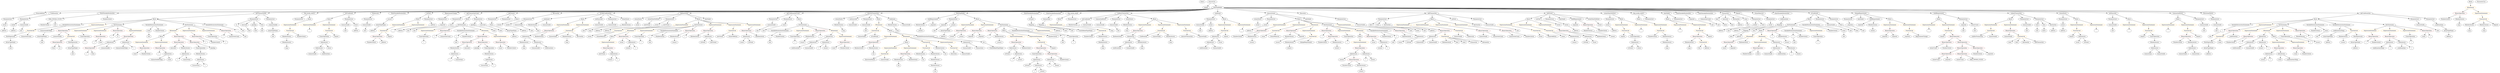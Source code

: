 strict digraph {
	graph [bb="0,0,25867,900"];
	node [label="\N"];
	Enter	[height=0.5,
		pos="12566,882",
		width=0.83628];
	ModifierInvocation_confirmed	[color=black,
		height=0.5,
		label=confirmed,
		pos="5658.6,666",
		width=1.3491];
	MemberAccess_Unnamed_28	[color=black,
		height=0.5,
		label=MemberAccess,
		pos="5512.6,594",
		width=1.9174];
	ModifierInvocation_confirmed -> MemberAccess_Unnamed_28	[pos="e,5544.7,610.38 5629.7,651.17 5608.4,640.93 5579,626.82 5554.9,615.3"];
	Identifier_transactionId_13	[color=black,
		height=0.5,
		label=transactionId,
		pos="5658.6,594",
		width=1.6402];
	ModifierInvocation_confirmed -> Identifier_transactionId_13	[pos="e,5658.6,612.1 5658.6,647.7 5658.6,640.41 5658.6,631.73 5658.6,623.54"];
	ModifierInvocation_notConfirmed	[color=black,
		height=0.5,
		label=notConfirmed,
		pos="11379,666",
		width=1.7372];
	MemberAccess_Unnamed_24	[color=black,
		height=0.5,
		label=MemberAccess,
		pos="11250,594",
		width=1.9174];
	ModifierInvocation_notConfirmed -> MemberAccess_Unnamed_24	[pos="e,11278,610.57 11350,649.64 11332,639.77 11308,626.82 11288,616"];
	Identifier_transactionId_10	[color=black,
		height=0.5,
		label=transactionId,
		pos="11396,594",
		width=1.6402];
	ModifierInvocation_notConfirmed -> Identifier_transactionId_10	[pos="e,11391,612.1 11383,647.7 11385,640.32 11387,631.52 11389,623.25"];
	UnaryOperation_Unnamed_7	[color=black,
		height=0.5,
		label=UnaryOperation,
		pos="18880,450",
		width=1.9452];
	Identifier_i_14	[color=black,
		height=0.5,
		label=i,
		pos="18880,378",
		width=0.75];
	UnaryOperation_Unnamed_7 -> Identifier_i_14	[pos="e,18880,396.1 18880,431.7 18880,424.41 18880,415.73 18880,407.54"];
	Identifier_msg_9	[color=black,
		height=0.5,
		label=msg,
		pos="11565,522",
		width=0.75];
	Block_Unnamed_3	[color=black,
		height=0.5,
		label=Block,
		pos="22537,666",
		width=0.90558];
	ExpressionStatement_Unnamed_7	[color=orange,
		height=0.5,
		label=ExpressionStatement,
		pos="22439,594",
		width=2.458];
	Block_Unnamed_3 -> ExpressionStatement_Unnamed_7	[pos="e,22462,611.76 22517,651.17 22504,641.8 22486,629.19 22471,618.29"];
	ExpressionStatement_Unnamed_6	[color=orange,
		height=0.5,
		label=ExpressionStatement,
		pos="22634,594",
		width=2.458];
	Block_Unnamed_3 -> ExpressionStatement_Unnamed_6	[pos="e,22610,611.76 22556,651.17 22569,641.8 22586,629.19 22601,618.29"];
	NumberLiteral_Unnamed_3	[color=black,
		height=0.5,
		label=NumberLiteral,
		pos="3818.6,378",
		width=1.765];
	Identifier_i_25	[color=black,
		height=0.5,
		label=i,
		pos="23894,378",
		width=0.75];
	Identifier_msg_13	[color=black,
		height=0.5,
		label=msg,
		pos="5576.6,522",
		width=0.75];
	MemberAccess_Unnamed_28 -> Identifier_msg_13	[pos="e,5563,537.89 5528.1,576.05 5536.2,567.13 5546.4,556.06 5555.3,546.33"];
	Block_Unnamed_25	[color=black,
		height=0.5,
		label=Block,
		pos="9440.6,378",
		width=0.90558];
	ExpressionStatement_Unnamed_52	[color=orange,
		height=0.5,
		label=ExpressionStatement,
		pos="9287.6,306",
		width=2.458];
	Block_Unnamed_25 -> ExpressionStatement_Unnamed_52	[pos="e,9322.4,322.91 9416,365.75 9393.6,355.52 9360,340.15 9332.8,327.7"];
	ExpressionStatement_Unnamed_53	[color=orange,
		height=0.5,
		label=ExpressionStatement,
		pos="9482.6,306",
		width=2.458];
	Block_Unnamed_25 -> ExpressionStatement_Unnamed_53	[pos="e,9472.4,323.96 9450.5,360.41 9455.3,352.42 9461.2,342.64 9466.6,333.64"];
	BinaryOperation_Unnamed_7	[color=brown,
		height=0.5,
		label=BinaryOperation,
		pos="20192,234",
		width=1.9867];
	Identifier_ownerCount_1	[color=black,
		height=0.5,
		label=ownerCount,
		pos="20081,162",
		width=1.5709];
	BinaryOperation_Unnamed_7 -> Identifier_ownerCount_1	[pos="e,20105,178.43 20166,216.76 20151,207.11 20131,194.75 20114,184.31"];
	Identifier__required	[color=black,
		height=0.5,
		label=_required,
		pos="20202,162",
		width=1.2798];
	BinaryOperation_Unnamed_7 -> Identifier__required	[pos="e,20199,180.1 20194,215.7 20195,208.32 20196,199.52 20198,191.25"];
	VariableDeclaration_data	[color=black,
		height=0.5,
		label=data,
		pos="17837,666",
		width=0.75];
	ElementaryTypeName_bytes	[color=black,
		height=0.5,
		label=bytes,
		pos="17896,594",
		width=0.85014];
	VariableDeclaration_data -> ElementaryTypeName_bytes	[pos="e,17882,610.64 17849,649.81 17857,640.85 17867,629.32 17875,619.14"];
	EventDefinition_OwnerAddition	[color=black,
		height=0.5,
		label=OwnerAddition,
		pos="174.59,738",
		width=1.8897];
	ParameterList_Unnamed_6	[color=black,
		height=0.5,
		label=ParameterList,
		pos="78.587,666",
		width=1.7095];
	EventDefinition_OwnerAddition -> ParameterList_Unnamed_6	[pos="e,100.73,683.15 152.32,720.76 139.72,711.58 123.76,699.94 109.91,689.84"];
	BinaryOperation_Unnamed_12	[color=brown,
		height=0.5,
		label=BinaryOperation,
		pos="10846,306",
		width=1.9867];
	UnaryOperation_Unnamed_4	[color=black,
		height=0.5,
		label=UnaryOperation,
		pos="10809,234",
		width=1.9452];
	BinaryOperation_Unnamed_12 -> UnaryOperation_Unnamed_4	[pos="e,10818,252.1 10836,287.7 10832,279.98 10827,270.71 10823,262.11"];
	BinaryOperation_Unnamed_13	[color=brown,
		height=0.5,
		label=BinaryOperation,
		pos="10969,234",
		width=1.9867];
	BinaryOperation_Unnamed_12 -> BinaryOperation_Unnamed_13	[pos="e,10941,250.82 10873,289.12 10890,279.45 10912,266.98 10931,256.44"];
	ModifierInvocation_ownerExists_4	[color=black,
		height=0.5,
		label=ownerExists,
		pos="8744.6,666",
		width=1.5571];
	MemberAccess_Unnamed_36	[color=black,
		height=0.5,
		label=MemberAccess,
		pos="8737.6,594",
		width=1.9174];
	ModifierInvocation_ownerExists_4 -> MemberAccess_Unnamed_36	[pos="e,8739.3,612.1 8742.9,647.7 8742.1,640.41 8741.3,631.73 8740.4,623.54"];
	ForStatement_Unnamed_4	[color=black,
		height=0.5,
		label=ForStatement,
		pos="8347.6,594",
		width=1.6818];
	VariableDeclarationStatement_Unnamed_6	[color=black,
		height=0.5,
		label=VariableDeclarationStatement,
		pos="8121.6,522",
		width=3.3174];
	ForStatement_Unnamed_4 -> VariableDeclarationStatement_Unnamed_6	[pos="e,8172.1,538.65 8306.7,580.32 8272.1,569.63 8222.2,554.16 8182.9,541.98"];
	ExpressionStatement_Unnamed_60	[color=orange,
		height=0.5,
		label=ExpressionStatement,
		pos="8347.6,522",
		width=2.458];
	ForStatement_Unnamed_4 -> ExpressionStatement_Unnamed_60	[pos="e,8347.6,540.1 8347.6,575.7 8347.6,568.41 8347.6,559.73 8347.6,551.54"];
	BinaryOperation_Unnamed_44	[color=brown,
		height=0.5,
		label=BinaryOperation,
		pos="8525.6,522",
		width=1.9867];
	ForStatement_Unnamed_4 -> BinaryOperation_Unnamed_44	[pos="e,8488.2,537.7 8383.2,579 8410.3,568.34 8447.9,553.56 8477.6,541.86"];
	IfStatement_Unnamed_8	[color=orange,
		height=0.5,
		label=IfStatement,
		pos="8668.6,522",
		width=1.4739];
	ForStatement_Unnamed_4 -> IfStatement_Unnamed_8	[pos="e,8629,534.27 8397.9,583.71 8450.3,573.82 8534.5,557.24 8606.6,540 8610.3,539.1 8614.2,538.14 8618.1,537.14"];
	ParameterList_Unnamed_41	[color=black,
		height=0.5,
		label=ParameterList,
		pos="5075.6,666",
		width=1.7095];
	Parameter_None_1	[color=black,
		height=0.5,
		label=None,
		pos="5077.6,594",
		width=0.85014];
	ParameterList_Unnamed_41 -> Parameter_None_1	[pos="e,5077.1,612.1 5076.1,647.7 5076.3,640.41 5076.5,631.73 5076.8,623.54"];
	Identifier_msg_14	[color=black,
		height=0.5,
		label=msg,
		pos="8766.6,522",
		width=0.75];
	ParameterList_Unnamed_11	[color=black,
		height=0.5,
		label=ParameterList,
		pos="21382,666",
		width=1.7095];
	Parameter_owner_1	[color=black,
		height=0.5,
		label=owner,
		pos="21382,594",
		width=0.93331];
	ParameterList_Unnamed_11 -> Parameter_owner_1	[pos="e,21382,612.1 21382,647.7 21382,640.41 21382,631.73 21382,623.54"];
	Block_Unnamed_27	[color=black,
		height=0.5,
		label=Block,
		pos="18288,522",
		width=0.90558];
	IfStatement_Unnamed_7	[color=orange,
		height=0.5,
		label=IfStatement,
		pos="18167,450",
		width=1.4739];
	Block_Unnamed_27 -> IfStatement_Unnamed_7	[pos="e,18193,466.01 18266,508.32 18248,498.14 18223,483.64 18202,471.77"];
	IfStatement_Unnamed_6	[color=orange,
		height=0.5,
		label=IfStatement,
		pos="18291,450",
		width=1.4739];
	Block_Unnamed_27 -> IfStatement_Unnamed_6	[pos="e,18290,468.1 18288,503.7 18289,496.41 18289,487.73 18289,479.54"];
	Identifier___4	[color=black,
		height=0.5,
		label=_,
		pos="12949,522",
		width=0.75];
	VariableDeclaration_i_4	[color=black,
		height=0.5,
		label=i,
		pos="8015.6,450",
		width=0.75];
	ElementaryTypeName_uint_36	[color=black,
		height=0.5,
		label=uint,
		pos="8015.6,378",
		width=0.75];
	VariableDeclaration_i_4 -> ElementaryTypeName_uint_36	[pos="e,8015.6,396.1 8015.6,431.7 8015.6,424.41 8015.6,415.73 8015.6,407.54"];
	Identifier_i_30	[color=black,
		height=0.5,
		label=i,
		pos="24976,378",
		width=0.75];
	MemberAccess_Unnamed_18	[color=black,
		height=0.5,
		label=MemberAccess,
		pos="2977.6,450",
		width=1.9174];
	MemberAccess_Unnamed_19	[color=black,
		height=0.5,
		label=MemberAccess,
		pos="2977.6,378",
		width=1.9174];
	MemberAccess_Unnamed_18 -> MemberAccess_Unnamed_19	[pos="e,2977.6,396.1 2977.6,431.7 2977.6,424.41 2977.6,415.73 2977.6,407.54"];
	ElementaryTypeName_bytes_2	[color=black,
		height=0.5,
		label=bytes,
		pos="14775,522",
		width=0.85014];
	IndexAccess_Unnamed_7	[color=black,
		height=0.5,
		label=IndexAccess,
		pos="22314,306",
		width=1.6402];
	Identifier_transactions_1	[color=black,
		height=0.5,
		label=transactions,
		pos="22240,234",
		width=1.5293];
	IndexAccess_Unnamed_7 -> Identifier_transactions_1	[pos="e,22257,251.47 22296,288.41 22287,279.69 22275,268.85 22265,259.21"];
	Identifier_transactionId_3	[color=black,
		height=0.5,
		label=transactionId,
		pos="22372,234",
		width=1.6402];
	IndexAccess_Unnamed_7 -> Identifier_transactionId_3	[pos="e,22358,251.79 22328,288.05 22334,279.8 22343,269.7 22350,260.54"];
	Block_Unnamed_13	[color=black,
		height=0.5,
		label=Block,
		pos="15860,666",
		width=0.90558];
	ExpressionStatement_Unnamed_27	[color=orange,
		height=0.5,
		label=ExpressionStatement,
		pos="15648,594",
		width=2.458];
	Block_Unnamed_13 -> ExpressionStatement_Unnamed_27	[pos="e,15693,609.84 15832,655.99 15800,645.28 15745,627.13 15703,613.41"];
	ExpressionStatement_Unnamed_26	[color=orange,
		height=0.5,
		label=ExpressionStatement,
		pos="15843,594",
		width=2.458];
	Block_Unnamed_13 -> ExpressionStatement_Unnamed_26	[pos="e,15847,612.1 15855,647.7 15854,640.32 15851,631.52 15849,623.25"];
	ExpressionStatement_Unnamed_25	[color=orange,
		height=0.5,
		label=ExpressionStatement,
		pos="16038,594",
		width=2.458];
	Block_Unnamed_13 -> ExpressionStatement_Unnamed_25	[pos="e,15998,610.49 15885,654.82 15912,644.32 15955,627.67 15988,614.6"];
	MemberAccess_Unnamed_27	[color=black,
		height=0.5,
		label=MemberAccess,
		pos="6467.6,594",
		width=1.9174];
	Identifier_msg_12	[color=black,
		height=0.5,
		label=msg,
		pos="6169.6,522",
		width=0.75];
	MemberAccess_Unnamed_27 -> Identifier_msg_12	[pos="e,6190.5,533.96 6416,581.6 6407.2,579.7 6398.1,577.77 6389.6,576 6308,559.13 6284.8,565.99 6205.6,540 6204,539.49 6202.4,538.92 \
6200.9,538.32"];
	ParameterList_Unnamed_40	[color=black,
		height=0.5,
		label=ParameterList,
		pos="5216.6,666",
		width=1.7095];
	FunctionCall_Unnamed_26	[color=orange,
		height=0.5,
		label=FunctionCall,
		pos="9120.6,522",
		width=1.6125];
	Identifier_transactionId_15	[color=black,
		height=0.5,
		label=transactionId,
		pos="8983.6,450",
		width=1.6402];
	FunctionCall_Unnamed_26 -> Identifier_transactionId_15	[pos="e,9013.1,466.07 9091.5,506.15 9071.6,495.97 9044.9,482.33 9023,471.16"];
	Identifier_isConfirmed	[color=black,
		height=0.5,
		label=isConfirmed,
		pos="9117.6,450",
		width=1.5709];
	FunctionCall_Unnamed_26 -> Identifier_isConfirmed	[pos="e,9118.3,468.1 9119.8,503.7 9119.5,496.41 9119.2,487.73 9118.8,479.54"];
	ElementaryTypeName_uint_19	[color=black,
		height=0.5,
		label=uint,
		pos="9720.6,522",
		width=0.75];
	Block_Unnamed_20	[color=black,
		height=0.5,
		label=Block,
		pos="20836,666",
		width=0.90558];
	ExpressionStatement_Unnamed_44	[color=orange,
		height=0.5,
		label=ExpressionStatement,
		pos="20641,594",
		width=2.458];
	Block_Unnamed_20 -> ExpressionStatement_Unnamed_44	[pos="e,20683,610.24 20809,655.41 20779,644.81 20731,627.47 20694,614.08"];
	ExpressionStatement_Unnamed_43	[color=orange,
		height=0.5,
		label=ExpressionStatement,
		pos="20836,594",
		width=2.458];
	Block_Unnamed_20 -> ExpressionStatement_Unnamed_43	[pos="e,20836,612.1 20836,647.7 20836,640.41 20836,631.73 20836,623.54"];
	Identifier_count_2	[color=black,
		height=0.5,
		label=count,
		pos="8701.6,306",
		width=0.87786];
	IndexAccess_Unnamed_13	[color=black,
		height=0.5,
		label=IndexAccess,
		pos="16581,450",
		width=1.6402];
	Identifier_isOwner_4	[color=black,
		height=0.5,
		label=isOwner,
		pos="16556,378",
		width=1.1551];
	IndexAccess_Unnamed_13 -> Identifier_isOwner_4	[pos="e,16562,396.1 16574,431.7 16572,424.15 16568,415.12 16565,406.68"];
	Identifier_owner_4	[color=black,
		height=0.5,
		label=owner,
		pos="16649,378",
		width=0.93331];
	IndexAccess_Unnamed_13 -> Identifier_owner_4	[pos="e,16634,394.51 16597,432.41 16605,423.53 16616,412.44 16626,402.67"];
	BinaryOperation_Unnamed_20	[color=brown,
		height=0.5,
		label=BinaryOperation,
		pos="13845,522",
		width=1.9867];
	Identifier_i_5	[color=black,
		height=0.5,
		label=i,
		pos="13786,450",
		width=0.75];
	BinaryOperation_Unnamed_20 -> Identifier_i_5	[pos="e,13798,465.89 13830,504.05 13823,495.22 13814,484.28 13806,474.63"];
	BinaryOperation_Unnamed_21	[color=brown,
		height=0.5,
		label=BinaryOperation,
		pos="13903,450",
		width=1.9867];
	BinaryOperation_Unnamed_20 -> BinaryOperation_Unnamed_21	[pos="e,13889,467.79 13859,504.05 13865,495.8 13874,485.7 13881,476.54"];
	VariableDeclaration_i_2	[color=black,
		height=0.5,
		label=i,
		pos="6731.6,450",
		width=0.75];
	ElementaryTypeName_uint_22	[color=black,
		height=0.5,
		label=uint,
		pos="6731.6,378",
		width=0.75];
	VariableDeclaration_i_2 -> ElementaryTypeName_uint_22	[pos="e,6731.6,396.1 6731.6,431.7 6731.6,424.41 6731.6,415.73 6731.6,407.54"];
	ModifierInvocation_transactionExists	[color=black,
		height=0.5,
		label=transactionExists,
		pos="11533,666",
		width=2.0422];
	Identifier_transactionId_9	[color=black,
		height=0.5,
		label=transactionId,
		pos="11532,594",
		width=1.6402];
	ModifierInvocation_transactionExists -> Identifier_transactionId_9	[pos="e,11532,612.1 11532,647.7 11532,640.41 11532,631.73 11532,623.54"];
	Identifier_i_33	[color=black,
		height=0.5,
		label=i,
		pos="2107.6,378",
		width=0.75];
	FunctionCall_Unnamed_13	[color=orange,
		height=0.5,
		label=FunctionCall,
		pos="16109,522",
		width=1.6125];
	Identifier_owner_5	[color=black,
		height=0.5,
		label=owner,
		pos="16314,450",
		width=0.93331];
	FunctionCall_Unnamed_13 -> Identifier_owner_5	[pos="e,16287,461.68 16149,508.6 16182,498.26 16229,482.87 16271,468 16273,467.26 16275,466.49 16277,465.71"];
	MemberAccess_Unnamed_10	[color=black,
		height=0.5,
		label=MemberAccess,
		pos="16435,450",
		width=1.9174];
	FunctionCall_Unnamed_13 -> MemberAccess_Unnamed_10	[pos="e,16383,462.38 16152,509.69 16160,507.72 16168,505.75 16176,504 16256,485.91 16276,484.73 16357,468 16362,466.97 16367,465.89 16372,\
464.79"];
	BooleanLiteral_Unnamed_5	[color=black,
		height=0.5,
		label=BooleanLiteral,
		pos="11632,450",
		width=1.7788];
	ElementaryTypeName_uint_34	[color=black,
		height=0.5,
		label=uint,
		pos="7885.6,522",
		width=0.75];
	Parameter_to	[color=black,
		height=0.5,
		label=to,
		pos="2438.6,594",
		width=0.75];
	ElementaryTypeName_uint_43	[color=black,
		height=0.5,
		label=uint,
		pos="2497.6,522",
		width=0.75];
	Parameter_to -> ElementaryTypeName_uint_43	[pos="e,2484.8,538.16 2451.4,577.81 2459,568.73 2468.9,557 2477.6,546.72"];
	MemberAccess_Unnamed_41	[color=black,
		height=0.5,
		label=MemberAccess,
		pos="4696.6,306",
		width=1.9174];
	IndexAccess_Unnamed_35	[color=black,
		height=0.5,
		label=IndexAccess,
		pos="4696.6,234",
		width=1.6402];
	MemberAccess_Unnamed_41 -> IndexAccess_Unnamed_35	[pos="e,4696.6,252.1 4696.6,287.7 4696.6,280.41 4696.6,271.73 4696.6,263.54"];
	Identifier_i_18	[color=black,
		height=0.5,
		label=i,
		pos="8531.6,306",
		width=0.75];
	PragmaDirective_solidity	[color=black,
		height=0.5,
		label=solidity,
		pos="12606,810",
		width=1.0442];
	Parameter_transactionId_1	[color=black,
		height=0.5,
		label=transactionId,
		pos="12546,594",
		width=1.6402];
	ElementaryTypeName_uint_14	[color=black,
		height=0.5,
		label=uint,
		pos="12546,522",
		width=0.75];
	Parameter_transactionId_1 -> ElementaryTypeName_uint_14	[pos="e,12546,540.1 12546,575.7 12546,568.41 12546,559.73 12546,551.54"];
	Parameter_transactionId	[color=black,
		height=0.5,
		label=transactionId,
		pos="22800,594",
		width=1.6402];
	ElementaryTypeName_uint_13	[color=black,
		height=0.5,
		label=uint,
		pos="22800,522",
		width=0.75];
	Parameter_transactionId -> ElementaryTypeName_uint_13	[pos="e,22800,540.1 22800,575.7 22800,568.41 22800,559.73 22800,551.54"];
	Identifier_msg_16	[color=black,
		height=0.5,
		label=msg,
		pos="17369,306",
		width=0.75];
	Identifier__transactionIds	[color=black,
		height=0.5,
		label=_transactionIds,
		pos="583.59,450",
		width=1.8897];
	IndexAccess_Unnamed_24	[color=black,
		height=0.5,
		label=IndexAccess,
		pos="5422.6,450",
		width=1.6402];
	MemberAccess_Unnamed_25	[color=black,
		height=0.5,
		label=MemberAccess,
		pos="5414.6,378",
		width=1.9174];
	IndexAccess_Unnamed_24 -> MemberAccess_Unnamed_25	[pos="e,5416.5,396.1 5420.6,431.7 5419.8,424.41 5418.8,415.73 5417.8,407.54"];
	IndexAccess_Unnamed_25	[color=black,
		height=0.5,
		label=IndexAccess,
		pos="5560.6,378",
		width=1.6402];
	IndexAccess_Unnamed_24 -> IndexAccess_Unnamed_25	[pos="e,5531,393.99 5452.2,433.98 5472.3,423.79 5499.1,410.19 5521,399.07"];
	ElementaryTypeName_address_26	[color=black,
		height=0.5,
		label=address,
		pos="22819,234",
		width=1.0996];
	ExpressionStatement_Unnamed_4	[color=orange,
		height=0.5,
		label=ExpressionStatement,
		pos="21522,594",
		width=2.458];
	FunctionCall_Unnamed_3	[color=orange,
		height=0.5,
		label=FunctionCall,
		pos="21522,522",
		width=1.6125];
	ExpressionStatement_Unnamed_4 -> FunctionCall_Unnamed_3	[pos="e,21522,540.1 21522,575.7 21522,568.41 21522,559.73 21522,551.54"];
	Identifier_owner_13	[color=black,
		height=0.5,
		label=owner,
		pos="6422.6,378",
		width=0.93331];
	ElementaryTypeName_address_25	[color=black,
		height=0.5,
		label=address,
		pos="24368,306",
		width=1.0996];
	BinaryOperation_Unnamed_14	[color=brown,
		height=0.5,
		label=BinaryOperation,
		pos="10589,378",
		width=1.9867];
	IndexAccess_Unnamed_11	[color=black,
		height=0.5,
		label=IndexAccess,
		pos="10551,306",
		width=1.6402];
	BinaryOperation_Unnamed_14 -> IndexAccess_Unnamed_11	[pos="e,10560,324.1 10579,359.7 10575,351.98 10570,342.71 10565,334.11"];
	BooleanLiteral_Unnamed	[color=black,
		height=0.5,
		label=BooleanLiteral,
		pos="10692,306",
		width=1.7788];
	BinaryOperation_Unnamed_14 -> BooleanLiteral_Unnamed	[pos="e,10668,323.07 10613,360.59 10626,351.31 10644,339.57 10659,329.44"];
	EventDefinition_Confirmation	[color=black,
		height=0.5,
		label=Confirmation,
		pos="867.59,738",
		width=1.6541];
	ParameterList_Unnamed	[color=black,
		height=0.5,
		label=ParameterList,
		pos="248.59,666",
		width=1.7095];
	EventDefinition_Confirmation -> ParameterList_Unnamed	[pos="e,305.12,673.39 812.38,730.76 698.88,717.92 439.65,688.61 316.27,674.65"];
	NewExpression_Unnamed_2	[color=black,
		height=0.5,
		label=NewExpression,
		pos="98.587,450",
		width=1.9174];
	ArrayTypeName_Unnamed_9	[color=black,
		height=0.5,
		label=ArrayTypeName,
		pos="98.587,378",
		width=2.0145];
	NewExpression_Unnamed_2 -> ArrayTypeName_Unnamed_9	[pos="e,98.587,396.1 98.587,431.7 98.587,424.41 98.587,415.73 98.587,407.54"];
	FunctionCall_Unnamed_36	[color=orange,
		height=0.5,
		label=FunctionCall,
		pos="324.59,522",
		width=1.6125];
	FunctionCall_Unnamed_36 -> NewExpression_Unnamed_2	[pos="e,141.82,464.39 284.44,508.57 247.73,497.19 193.12,480.28 152.59,467.73"];
	Identifier_transactionCount_3	[color=black,
		height=0.5,
		label=transactionCount,
		pos="259.59,450",
		width=2.056];
	FunctionCall_Unnamed_36 -> Identifier_transactionCount_3	[pos="e,275.33,467.96 309.18,504.41 301.36,495.99 291.7,485.58 282.99,476.2"];
	StateVariableDeclaration_Unnamed	[color=black,
		height=0.5,
		label=StateVariableDeclaration,
		pos="1319.6,738",
		width=2.8184];
	VariableDeclaration_MAX_OWNER_COUNT	[color=black,
		height=0.5,
		label=MAX_OWNER_COUNT,
		pos="537.59,666",
		width=3.0125];
	StateVariableDeclaration_Unnamed -> VariableDeclaration_MAX_OWNER_COUNT	[pos="e,631.3,675.39 1230.6,729.04 1085.4,716.03 797.82,690.29 642.69,676.41"];
	NumberLiteral_Unnamed_1	[color=black,
		height=0.5,
		label=NumberLiteral,
		pos="1319.6,666",
		width=1.765];
	StateVariableDeclaration_Unnamed -> NumberLiteral_Unnamed_1	[pos="e,1319.6,684.1 1319.6,719.7 1319.6,712.41 1319.6,703.73 1319.6,695.54"];
	FunctionDefinition_getTransactionIds	[color=black,
		height=0.5,
		label=getTransactionIds,
		pos="2699.6,738",
		width=2.1531];
	Block_Unnamed_35	[color=black,
		height=0.5,
		label=Block,
		pos="1584.6,666",
		width=0.90558];
	FunctionDefinition_getTransactionIds -> Block_Unnamed_35	[pos="e,1617.1,669.04 2625.6,732.35 2411.8,718.93 1798.1,680.41 1628.5,669.76"];
	ParameterList_Unnamed_44	[color=black,
		height=0.5,
		label=ParameterList,
		pos="2629.6,666",
		width=1.7095];
	FunctionDefinition_getTransactionIds -> ParameterList_Unnamed_44	[pos="e,2646.4,683.79 2682.6,720.05 2674.1,711.54 2663.7,701.07 2654.3,691.68"];
	ParameterList_Unnamed_45	[color=black,
		height=0.5,
		label=ParameterList,
		pos="2800.6,666",
		width=1.7095];
	FunctionDefinition_getTransactionIds -> ParameterList_Unnamed_45	[pos="e,2777.5,682.99 2723.5,720.41 2736.9,711.12 2753.8,699.42 2768.4,689.34"];
	ModifierInvocation_notNull	[color=black,
		height=0.5,
		label=notNull,
		pos="15977,666",
		width=1.0442];
	Identifier_owner_8	[color=black,
		height=0.5,
		label=owner,
		pos="16178,594",
		width=0.93331];
	ModifierInvocation_notNull -> Identifier_owner_8	[pos="e,16151,605.7 16005,654.2 16011,652.1 16017,649.95 16023,648 16072,630.93 16085,629.62 16135,612 16137,611.27 16139,610.5 16141,\
609.72"];
	Identifier_transactionId_11	[color=black,
		height=0.5,
		label=transactionId,
		pos="5539.6,306",
		width=1.6402];
	BooleanLiteral_Unnamed_2	[color=black,
		height=0.5,
		label=BooleanLiteral,
		pos="14677,450",
		width=1.7788];
	Parameter_value	[color=black,
		height=0.5,
		label=value,
		pos="21109,594",
		width=0.82242];
	ElementaryTypeName_uint_24	[color=black,
		height=0.5,
		label=uint,
		pos="21108,522",
		width=0.75];
	Parameter_value -> ElementaryTypeName_uint_24	[pos="e,21108,540.1 21108,575.7 21108,568.41 21108,559.73 21108,551.54"];
	Parameter__required_1	[color=black,
		height=0.5,
		label=_required,
		pos="9824.6,594",
		width=1.2798];
	Parameter__required_1 -> ElementaryTypeName_uint_19	[pos="e,9739,535.42 9802.3,577.98 9786.5,567.37 9765.3,553.07 9748.4,541.72"];
	ArrayTypeName_Unnamed_3	[color=black,
		height=0.5,
		label=ArrayTypeName,
		pos="25323,522",
		width=2.0145];
	ElementaryTypeName_address_23	[color=black,
		height=0.5,
		label=address,
		pos="25323,450",
		width=1.0996];
	ArrayTypeName_Unnamed_3 -> ElementaryTypeName_address_23	[pos="e,25323,468.1 25323,503.7 25323,496.41 25323,487.73 25323,479.54"];
	ExpressionStatement_Unnamed_65	[color=orange,
		height=0.5,
		label=ExpressionStatement,
		pos="23277,522",
		width=2.458];
	BinaryOperation_Unnamed_51	[color=brown,
		height=0.5,
		label=BinaryOperation,
		pos="23246,450",
		width=1.9867];
	ExpressionStatement_Unnamed_65 -> BinaryOperation_Unnamed_51	[pos="e,23253,468.1 23269,503.7 23266,496.07 23261,486.92 23258,478.4"];
	FunctionDefinition_bug_unchk_send15	[color=black,
		height=0.5,
		label=bug_unchk_send15,
		pos="3198.6,738",
		width=2.3194];
	ParameterList_Unnamed_24	[color=black,
		height=0.5,
		label=ParameterList,
		pos="3086.6,666",
		width=1.7095];
	FunctionDefinition_bug_unchk_send15 -> ParameterList_Unnamed_24	[pos="e,3111.9,682.83 3172.3,720.59 3157.1,711.06 3137.7,698.95 3121.2,688.65"];
	Block_Unnamed_18	[color=black,
		height=0.5,
		label=Block,
		pos="3198.6,666",
		width=0.90558];
	FunctionDefinition_bug_unchk_send15 -> Block_Unnamed_18	[pos="e,3198.6,684.1 3198.6,719.7 3198.6,712.41 3198.6,703.73 3198.6,695.54"];
	FunctionCall_Unnamed_11	[color=orange,
		height=0.5,
		label=FunctionCall,
		pos="11462,522",
		width=1.6125];
	NumberLiteral_Unnamed_7	[color=black,
		height=0.5,
		label=NumberLiteral,
		pos="11330,450",
		width=1.765];
	FunctionCall_Unnamed_11 -> NumberLiteral_Unnamed_7	[pos="e,11358,466.23 11433,505.98 11414,495.95 11389,482.62 11368,471.6"];
	MemberAccess_Unnamed_6	[color=black,
		height=0.5,
		label=MemberAccess,
		pos="11481,450",
		width=1.9174];
	FunctionCall_Unnamed_11 -> MemberAccess_Unnamed_6	[pos="e,11476,468.1 11466,503.7 11468,496.24 11471,487.32 11473,478.97"];
	FunctionCall_Unnamed_32	[color=orange,
		height=0.5,
		label=FunctionCall,
		pos="15224,522",
		width=1.6125];
	Identifier_transactionId_24	[color=black,
		height=0.5,
		label=transactionId,
		pos="15224,450",
		width=1.6402];
	FunctionCall_Unnamed_32 -> Identifier_transactionId_24	[pos="e,15224,468.1 15224,503.7 15224,496.41 15224,487.73 15224,479.54"];
	Identifier_Submission	[color=black,
		height=0.5,
		label=Submission,
		pos="15355,450",
		width=1.5016];
	FunctionCall_Unnamed_32 -> Identifier_Submission	[pos="e,15327,465.75 15252,505.98 15271,495.81 15296,482.25 15317,471.14"];
	ElementaryTypeName_address	[color=black,
		height=0.5,
		label=address,
		pos="136.59,522",
		width=1.0996];
	ModifierDefinition_notConfirmed	[color=black,
		height=0.5,
		label=notConfirmed,
		pos="3602.6,738",
		width=1.7372];
	Block_Unnamed_5	[color=black,
		height=0.5,
		label=Block,
		pos="3396.6,666",
		width=0.90558];
	ModifierDefinition_notConfirmed -> Block_Unnamed_5	[pos="e,3423.8,676.26 3563.4,723.67 3526.3,711.09 3471.2,692.35 3434.6,679.9"];
	ParameterList_Unnamed_14	[color=black,
		height=0.5,
		label=ParameterList,
		pos="3602.6,666",
		width=1.7095];
	ModifierDefinition_notConfirmed -> ParameterList_Unnamed_14	[pos="e,3602.6,684.1 3602.6,719.7 3602.6,712.41 3602.6,703.73 3602.6,695.54"];
	ExpressionStatement_Unnamed_14	[color=orange,
		height=0.5,
		label=ExpressionStatement,
		pos="4113.6,594",
		width=2.458];
	FunctionCall_Unnamed_8	[color=orange,
		height=0.5,
		label=FunctionCall,
		pos="3944.6,522",
		width=1.6125];
	ExpressionStatement_Unnamed_14 -> FunctionCall_Unnamed_8	[pos="e,3978.4,537 4075.7,577.29 4049.9,566.61 4015.7,552.46 3988.7,541.28"];
	NumberLiteral_Unnamed_4	[color=black,
		height=0.5,
		label=NumberLiteral,
		pos="20510,234",
		width=1.765];
	Identifier_isOwner_7	[color=black,
		height=0.5,
		label=isOwner,
		pos="7300.6,378",
		width=1.1551];
	ExpressionStatement_Unnamed_79	[color=orange,
		height=0.5,
		label=ExpressionStatement,
		pos="838.59,522",
		width=2.458];
	UnaryOperation_Unnamed_15	[color=black,
		height=0.5,
		label=UnaryOperation,
		pos="873.59,450",
		width=1.9452];
	ExpressionStatement_Unnamed_79 -> UnaryOperation_Unnamed_15	[pos="e,865.03,468.1 847.24,503.7 851.05,496.07 855.63,486.92 859.89,478.4"];
	Identifier_required_1	[color=black,
		height=0.5,
		label=required,
		pos="16356,594",
		width=1.1412];
	ElementaryTypeName_address_19	[color=black,
		height=0.5,
		label=address,
		pos="6351.6,522",
		width=1.0996];
	UnaryOperation_Unnamed_14	[color=black,
		height=0.5,
		label=UnaryOperation,
		pos="2060.6,306",
		width=1.9452];
	MemberAccess_Unnamed_46	[color=black,
		height=0.5,
		label=MemberAccess,
		pos="2060.6,234",
		width=1.9174];
	UnaryOperation_Unnamed_14 -> MemberAccess_Unnamed_46	[pos="e,2060.6,252.1 2060.6,287.7 2060.6,280.41 2060.6,271.73 2060.6,263.54"];
	Identifier_owners_4	[color=black,
		height=0.5,
		label=owners,
		pos="14393,306",
		width=1.0442];
	BinaryOperation_Unnamed_35	[color=brown,
		height=0.5,
		label=BinaryOperation,
		pos="5693.6,522",
		width=1.9867];
	BinaryOperation_Unnamed_35 -> IndexAccess_Unnamed_24	[pos="e,5466.5,462.34 5644.8,508.4 5597.7,496.24 5526.6,477.86 5477.5,465.19"];
	BooleanLiteral_Unnamed_6	[color=black,
		height=0.5,
		label=BooleanLiteral,
		pos="5563.6,450",
		width=1.7788];
	BinaryOperation_Unnamed_35 -> BooleanLiteral_Unnamed_6	[pos="e,5592.2,466.42 5664.4,505.29 5646.1,495.4 5622.1,482.53 5602.2,471.8"];
	ExpressionStatement_Unnamed_45	[color=orange,
		height=0.5,
		label=ExpressionStatement,
		pos="11990,594",
		width=2.458];
	BinaryOperation_Unnamed_34	[color=brown,
		height=0.5,
		label=BinaryOperation,
		pos="11894,522",
		width=1.9867];
	ExpressionStatement_Unnamed_45 -> BinaryOperation_Unnamed_34	[pos="e,11916,539.47 11967,576.41 11954,567.34 11939,555.97 11925,546.06"];
	Identifier_confirmationsTemp_1	[color=black,
		height=0.5,
		label=confirmationsTemp,
		pos="24614,306",
		width=2.3194];
	NumberLiteral_Unnamed_22	[color=black,
		height=0.5,
		label=NumberLiteral,
		pos="8814.6,306",
		width=1.765];
	Identifier_count_7	[color=black,
		height=0.5,
		label=count,
		pos="25082,450",
		width=0.87786];
	ElementaryTypeName_uint_47	[color=black,
		height=0.5,
		label=uint,
		pos="1527.6,450",
		width=0.75];
	BinaryOperation_Unnamed_26	[color=brown,
		height=0.5,
		label=BinaryOperation,
		pos="13489,522",
		width=1.9867];
	MemberAccess_Unnamed_15	[color=black,
		height=0.5,
		label=MemberAccess,
		pos="13438,450",
		width=1.9174];
	BinaryOperation_Unnamed_26 -> MemberAccess_Unnamed_15	[pos="e,13450,467.79 13476,504.05 13470,495.89 13463,485.91 13456,476.82"];
	Identifier_required_2	[color=black,
		height=0.5,
		label=required,
		pos="13566,450",
		width=1.1412];
	BinaryOperation_Unnamed_26 -> Identifier_required_2	[pos="e,13548,466.75 13507,504.41 13517,495.41 13529,484.15 13540,474.29"];
	IndexAccess_Unnamed_32	[color=black,
		height=0.5,
		label=IndexAccess,
		pos="8476.6,378",
		width=1.6402];
	Identifier_confirmations_5	[color=black,
		height=0.5,
		label=confirmations,
		pos="8288.6,306",
		width=1.7095];
	IndexAccess_Unnamed_32 -> Identifier_confirmations_5	[pos="e,8325.7,320.81 8440.3,363.5 8410.7,352.47 8368.6,336.79 8336.3,324.75"];
	Identifier_transactionId_25	[color=black,
		height=0.5,
		label=transactionId,
		pos="8427.6,306",
		width=1.6402];
	IndexAccess_Unnamed_32 -> Identifier_transactionId_25	[pos="e,8439.3,323.79 8464.7,360.05 8459.1,351.97 8452.2,342.12 8445.9,333.11"];
	NumberLiteral_Unnamed_19	[color=black,
		height=0.5,
		label=NumberLiteral,
		pos="18132,234",
		width=1.765];
	VariableDeclaration_confirmationsTemp	[color=black,
		height=0.5,
		label=confirmationsTemp,
		pos="24177,522",
		width=2.3194];
	ArrayTypeName_Unnamed_4	[color=black,
		height=0.5,
		label=ArrayTypeName,
		pos="24090,450",
		width=2.0145];
	VariableDeclaration_confirmationsTemp -> ArrayTypeName_Unnamed_4	[pos="e,24110,467.71 24156,504.41 24145,495.58 24131,484.57 24119,474.84"];
	VariableDeclaration_i_5	[color=black,
		height=0.5,
		label=i,
		pos="4719.6,450",
		width=0.75];
	ElementaryTypeName_uint_38	[color=black,
		height=0.5,
		label=uint,
		pos="4710.6,378",
		width=0.75];
	VariableDeclaration_i_5 -> ElementaryTypeName_uint_38	[pos="e,4712.8,396.1 4717.4,431.7 4716.4,424.32 4715.3,415.52 4714.2,407.25"];
	BinaryOperation_Unnamed_40	[color=brown,
		height=0.5,
		label=BinaryOperation,
		pos="17947,378",
		width=1.9867];
	IfStatement_Unnamed_7 -> BinaryOperation_Unnamed_40	[pos="e,17990,392.67 18129,436.97 18093,425.71 18040,408.78 18000,396.12"];
	BooleanLiteral_Unnamed_9	[color=black,
		height=0.5,
		label=BooleanLiteral,
		pos="18101,378",
		width=1.7788];
	IfStatement_Unnamed_7 -> BooleanLiteral_Unnamed_9	[pos="e,18116,395.47 18151,432.41 18143,423.87 18133,413.28 18124,403.79"];
	VariableDeclarationStatement_Unnamed_11	[color=black,
		height=0.5,
		label=VariableDeclarationStatement,
		pos="701.59,594",
		width=3.3174];
	VariableDeclarationStatement_Unnamed_11 -> FunctionCall_Unnamed_36	[pos="e,367.72,534.48 618.68,580.65 556.05,570.88 468.1,556.22 391.59,540 387.35,539.1 382.98,538.12 378.59,537.09"];
	VariableDeclaration_transactionIdsTemp	[color=black,
		height=0.5,
		label=transactionIdsTemp,
		pos="485.59,522",
		width=2.361];
	VariableDeclarationStatement_Unnamed_11 -> VariableDeclaration_transactionIdsTemp	[pos="e,530.72,537.63 652.57,577.12 619.55,566.41 575.92,552.27 541.54,541.13"];
	IndexAccess_Unnamed_46	[color=black,
		height=0.5,
		label=IndexAccess,
		pos="1139.6,378",
		width=1.6402];
	BinaryOperation_Unnamed_71	[color=brown,
		height=0.5,
		label=BinaryOperation,
		pos="902.59,306",
		width=1.9867];
	IndexAccess_Unnamed_46 -> BinaryOperation_Unnamed_71	[pos="e,947.84,320.36 1098.3,364.81 1059.6,353.38 1001.5,336.22 958.66,323.56"];
	Identifier__transactionIds_1	[color=black,
		height=0.5,
		label=_transactionIds,
		pos="1060.6,306",
		width=1.8897];
	IndexAccess_Unnamed_46 -> Identifier__transactionIds_1	[pos="e,1079.4,323.63 1121.3,360.76 1111.3,351.97 1098.9,340.93 1087.8,331.14"];
	Identifier_transactions_6	[color=black,
		height=0.5,
		label=transactions,
		pos="2010.6,90",
		width=1.5293];
	Block_Unnamed_2	[color=black,
		height=0.5,
		label=Block,
		pos="21522,666",
		width=0.90558];
	Block_Unnamed_2 -> ExpressionStatement_Unnamed_4	[pos="e,21522,612.1 21522,647.7 21522,640.41 21522,631.73 21522,623.54"];
	ExpressionStatement_Unnamed_5	[color=orange,
		height=0.5,
		label=ExpressionStatement,
		pos="21717,594",
		width=2.458];
	Block_Unnamed_2 -> ExpressionStatement_Unnamed_5	[pos="e,21674,610.24 21548,655.41 21578,644.81 21626,627.47 21663,614.08"];
	Identifier_i_2	[color=black,
		height=0.5,
		label=i,
		pos="10773,18",
		width=0.75];
	BinaryOperation_Unnamed_66	[color=brown,
		height=0.5,
		label=BinaryOperation,
		pos="660.59,522",
		width=1.9867];
	BinaryOperation_Unnamed_66 -> Identifier__transactionIds	[pos="e,601.97,467.71 642.34,504.41 632.82,495.76 620.99,485 610.45,475.42"];
	FunctionCall_Unnamed_37	[color=orange,
		height=0.5,
		label=FunctionCall,
		pos="727.59,450",
		width=1.6125];
	BinaryOperation_Unnamed_66 -> FunctionCall_Unnamed_37	[pos="e,711.52,467.79 676.81,504.05 684.87,495.63 694.78,485.28 703.69,475.97"];
	Identifier_isOwner	[color=black,
		height=0.5,
		label=isOwner,
		pos="17011,306",
		width=1.1551];
	Identifier_msg_5	[color=black,
		height=0.5,
		label=msg,
		pos="2977.6,306",
		width=0.75];
	EventDefinition_Submission	[color=black,
		height=0.5,
		label=Submission,
		pos="3953.6,738",
		width=1.5016];
	ParameterList_Unnamed_2	[color=black,
		height=0.5,
		label=ParameterList,
		pos="3800.6,666",
		width=1.7095];
	EventDefinition_Submission -> ParameterList_Unnamed_2	[pos="e,3832.8,681.75 3922.6,722.83 3899.8,712.38 3868.4,698.03 3843.2,686.5"];
	Identifier_transactionId_14	[color=black,
		height=0.5,
		label=transactionId,
		pos="6185.6,594",
		width=1.6402];
	ElementaryTypeName_uint_29	[color=black,
		height=0.5,
		label=uint,
		pos="19205,522",
		width=0.75];
	Identifier_owner_14	[color=black,
		height=0.5,
		label=owner,
		pos="7718.6,378",
		width=0.93331];
	Identifier_i_38	[color=black,
		height=0.5,
		label=i,
		pos="1623.6,234",
		width=0.75];
	Identifier_owners_22	[color=black,
		height=0.5,
		label=owners,
		pos="23379,306",
		width=1.0442];
	Identifier_value	[color=black,
		height=0.5,
		label=value,
		pos="20833,378",
		width=0.82242];
	VariableDeclaration_transactionId_3	[color=black,
		height=0.5,
		label=transactionId,
		pos="14178,594",
		width=1.6402];
	ElementaryTypeName_uint_3	[color=black,
		height=0.5,
		label=uint,
		pos="14699,522",
		width=0.75];
	VariableDeclaration_transactionId_3 -> ElementaryTypeName_uint_3	[pos="e,14678,534.19 14220,581.25 14229,579.26 14237,577.38 14246,576 14429,545.34 14483,588.48 14663,540 14664,539.56 14666,539.05 14667,\
538.49"];
	StateVariableDeclaration_Unnamed_4	[color=black,
		height=0.5,
		label=StateVariableDeclaration,
		pos="4198.6,738",
		width=2.8184];
	VariableDeclaration_owners	[color=black,
		height=0.5,
		label=owners,
		pos="4065.6,666",
		width=1.0442];
	StateVariableDeclaration_Unnamed_4 -> VariableDeclaration_owners	[pos="e,4090.2,679.97 4167.1,720.41 4147,709.83 4120.9,696.1 4100.2,685.22"];
	Identifier_owner_1	[color=black,
		height=0.5,
		label=owner,
		pos="21533,378",
		width=0.93331];
	Identifier_confirmTransaction	[color=black,
		height=0.5,
		label=confirmTransaction,
		pos="20495,450",
		width=2.3194];
	VariableDeclaration_transactionId_2	[color=black,
		height=0.5,
		label=transactionId,
		pos="3784.6,594",
		width=1.6402];
	ElementaryTypeName_uint_2	[color=black,
		height=0.5,
		label=uint,
		pos="3743.6,522",
		width=0.75];
	VariableDeclaration_transactionId_2 -> ElementaryTypeName_uint_2	[pos="e,3753.1,539.31 3774.7,576.05 3769.9,567.94 3764.1,558.04 3758.8,549.01"];
	Identifier_i_26	[color=black,
		height=0.5,
		label=i,
		pos="23462,306",
		width=0.75];
	ElementaryTypeName_bytes_1	[color=black,
		height=0.5,
		label=bytes,
		pos="21184,522",
		width=0.85014];
	ExpressionStatement_Unnamed_1	[color=orange,
		height=0.5,
		label=ExpressionStatement,
		pos="17420,594",
		width=2.458];
	Identifier__	[color=black,
		height=0.5,
		label=_,
		pos="17420,522",
		width=0.75];
	ExpressionStatement_Unnamed_1 -> Identifier__	[pos="e,17420,540.1 17420,575.7 17420,568.41 17420,559.73 17420,551.54"];
	ElementaryTypeName_address_1	[color=black,
		height=0.5,
		label=address,
		pos="5419.6,522",
		width=1.0996];
	ParameterList_Unnamed_13	[color=black,
		height=0.5,
		label=ParameterList,
		pos="12657,666",
		width=1.7095];
	ParameterList_Unnamed_13 -> Parameter_transactionId_1	[pos="e,12570,610.58 12631,649.12 12616,639.47 12596,627.04 12580,616.52"];
	Parameter_owner_2	[color=black,
		height=0.5,
		label=owner,
		pos="12657,594",
		width=0.93331];
	ParameterList_Unnamed_13 -> Parameter_owner_2	[pos="e,12657,612.1 12657,647.7 12657,640.41 12657,631.73 12657,623.54"];
	BinaryOperation_Unnamed_2	[color=brown,
		height=0.5,
		label=BinaryOperation,
		pos="3881.6,450",
		width=1.9867];
	BinaryOperation_Unnamed_2 -> NumberLiteral_Unnamed_3	[pos="e,3833.7,395.79 3866.3,432.05 3858.8,423.71 3849.6,413.49 3841.3,404.25"];
	Identifier__address	[color=black,
		height=0.5,
		label=_address,
		pos="3944.6,378",
		width=1.2382];
	BinaryOperation_Unnamed_2 -> Identifier__address	[pos="e,3929.9,395.31 3896.8,432.05 3904.5,423.59 3913.8,413.19 3922.2,403.84"];
	Identifier_isOwner_1	[color=black,
		height=0.5,
		label=isOwner,
		pos="21626,378",
		width=1.1551];
	Identifier_i_41	[color=black,
		height=0.5,
		label=i,
		pos="873.59,378",
		width=0.75];
	ModifierInvocation_notExecuted_1	[color=black,
		height=0.5,
		label=notExecuted,
		pos="8885.6,666",
		width=1.5848];
	Identifier_transactionId_20	[color=black,
		height=0.5,
		label=transactionId,
		pos="8883.6,594",
		width=1.6402];
	ModifierInvocation_notExecuted_1 -> Identifier_transactionId_20	[pos="e,8884.1,612.1 8885.1,647.7 8884.9,640.41 8884.6,631.73 8884.4,623.54"];
	Identifier_owner_15	[color=black,
		height=0.5,
		label=owner,
		pos="6095.6,450",
		width=0.93331];
	Identifier_i_8	[color=black,
		height=0.5,
		label=i,
		pos="14247,162",
		width=0.75];
	ModifierDefinition_notNull	[color=black,
		height=0.5,
		label=notNull,
		pos="4424.6,738",
		width=1.0442];
	Block_Unnamed_7	[color=black,
		height=0.5,
		label=Block,
		pos="4308.6,666",
		width=0.90558];
	ModifierDefinition_notNull -> Block_Unnamed_7	[pos="e,4330,679.92 4401.9,723.34 4384.2,712.63 4359.3,697.62 4339.7,685.78"];
	ParameterList_Unnamed_16	[color=black,
		height=0.5,
		label=ParameterList,
		pos="4424.6,666",
		width=1.7095];
	ModifierDefinition_notNull -> ParameterList_Unnamed_16	[pos="e,4424.6,684.1 4424.6,719.7 4424.6,712.41 4424.6,703.73 4424.6,695.54"];
	ExpressionStatement_Unnamed_57	[color=orange,
		height=0.5,
		label=ExpressionStatement,
		pos="14612,594",
		width=2.458];
	BinaryOperation_Unnamed_42	[color=brown,
		height=0.5,
		label=BinaryOperation,
		pos="15065,522",
		width=1.9867];
	ExpressionStatement_Unnamed_57 -> BinaryOperation_Unnamed_42	[pos="e,15013,534.66 14676,581.37 14687,579.5 14699,577.64 14710,576 14831,557.46 14863,560.83 14985,540 14990,539.05 14996,537.99 15002,\
536.87"];
	ExpressionStatement_Unnamed_50	[color=orange,
		height=0.5,
		label=ExpressionStatement,
		pos="9280.6,450",
		width=2.458];
	BinaryOperation_Unnamed_36	[color=brown,
		height=0.5,
		label=BinaryOperation,
		pos="9111.6,378",
		width=1.9867];
	ExpressionStatement_Unnamed_50 -> BinaryOperation_Unnamed_36	[pos="e,9147.7,393.94 9242.7,433.29 9217.7,422.95 9184.8,409.33 9158.2,398.32"];
	EventDefinition_RequirementChange	[color=black,
		height=0.5,
		label=RequirementChange,
		pos="4652.6,738",
		width=2.3748];
	ParameterList_Unnamed_8	[color=black,
		height=0.5,
		label=ParameterList,
		pos="4565.6,666",
		width=1.7095];
	EventDefinition_RequirementChange -> ParameterList_Unnamed_8	[pos="e,4585.8,683.23 4632,720.41 4620.8,711.45 4606.9,700.25 4594.7,690.42"];
	ParameterList_Unnamed_3	[color=black,
		height=0.5,
		label=ParameterList,
		pos="13983,666",
		width=1.7095];
	ParameterList_Unnamed_3 -> VariableDeclaration_transactionId_3	[pos="e,14140,608.34 14020,651.5 14051,640.28 14096,624.25 14130,612.12"];
	FunctionCall_Unnamed_27	[color=orange,
		height=0.5,
		label=FunctionCall,
		pos="9647.6,378",
		width=1.6125];
	FunctionCall_Unnamed_28	[color=orange,
		height=0.5,
		label=FunctionCall,
		pos="9647.6,306",
		width=1.6125];
	FunctionCall_Unnamed_27 -> FunctionCall_Unnamed_28	[pos="e,9647.6,324.1 9647.6,359.7 9647.6,352.41 9647.6,343.73 9647.6,335.54"];
	MemberAccess_Unnamed_34	[color=black,
		height=0.5,
		label=MemberAccess,
		pos="9792.6,306",
		width=1.9174];
	FunctionCall_Unnamed_27 -> MemberAccess_Unnamed_34	[pos="e,9760.7,322.38 9678,362.33 9699,352.17 9727.3,338.53 9750.5,327.33"];
	BinaryOperation_Unnamed	[color=brown,
		height=0.5,
		label=BinaryOperation,
		pos="17598,450",
		width=1.9867];
	MemberAccess_Unnamed	[color=black,
		height=0.5,
		label=MemberAccess,
		pos="17592,378",
		width=1.9174];
	BinaryOperation_Unnamed -> MemberAccess_Unnamed	[pos="e,17593,396.1 17596,431.7 17595,424.41 17595,415.73 17594,407.54"];
	FunctionCall_Unnamed_1	[color=orange,
		height=0.5,
		label=FunctionCall,
		pos="17737,378",
		width=1.6125];
	BinaryOperation_Unnamed -> FunctionCall_Unnamed_1	[pos="e,17707,393.77 17628,433.46 17649,423.29 17675,409.89 17697,398.93"];
	Block_Unnamed_7 -> ExpressionStatement_Unnamed_14	[pos="e,4156,610.24 4281.9,655.41 4252.4,644.81 4204,627.47 4166.7,614.08"];
	ExpressionStatement_Unnamed_15	[color=orange,
		height=0.5,
		label=ExpressionStatement,
		pos="4308.6,594",
		width=2.458];
	Block_Unnamed_7 -> ExpressionStatement_Unnamed_15	[pos="e,4308.6,612.1 4308.6,647.7 4308.6,640.41 4308.6,631.73 4308.6,623.54"];
	BooleanLiteral_Unnamed_10	[color=black,
		height=0.5,
		label=BooleanLiteral,
		pos="15099,378",
		width=1.7788];
	Identifier_msg_2	[color=black,
		height=0.5,
		label=msg,
		pos="25545,522",
		width=0.75];
	Identifier_i_28	[color=black,
		height=0.5,
		label=i,
		pos="24486,378",
		width=0.75];
	Identifier_owner_10	[color=black,
		height=0.5,
		label=owner,
		pos="14324,378",
		width=0.93331];
	ExpressionStatement_Unnamed_77	[color=orange,
		height=0.5,
		label=ExpressionStatement,
		pos="1005.6,594",
		width=2.458];
	ExpressionStatement_Unnamed_77 -> BinaryOperation_Unnamed_66	[pos="e,714.16,534.31 943.68,580.73 890.16,570.09 810.73,554.2 741.59,540 736.32,538.92 730.87,537.79 725.39,536.65"];
	Identifier_i_34	[color=black,
		height=0.5,
		label=i,
		pos="2294.6,450",
		width=0.75];
	ExpressionStatement_Unnamed_13	[color=orange,
		height=0.5,
		label=ExpressionStatement,
		pos="22049,594",
		width=2.458];
	Identifier___6	[color=black,
		height=0.5,
		label=_,
		pos="22049,522",
		width=0.75];
	ExpressionStatement_Unnamed_13 -> Identifier___6	[pos="e,22049,540.1 22049,575.7 22049,568.41 22049,559.73 22049,551.54"];
	Identifier___1	[color=black,
		height=0.5,
		label=_,
		pos="17033,522",
		width=0.75];
	ParameterList_Unnamed_25	[color=black,
		height=0.5,
		label=ParameterList,
		pos="19183,666",
		width=1.7095];
	Parameter__required_2	[color=black,
		height=0.5,
		label=_required,
		pos="19200,594",
		width=1.2798];
	ParameterList_Unnamed_25 -> Parameter__required_2	[pos="e,19195,612.1 19187,647.7 19189,640.32 19191,631.52 19193,623.25"];
	Identifier_i_1	[color=black,
		height=0.5,
		label=i,
		pos="11178,378",
		width=0.75];
	ExpressionStatement_Unnamed_55	[color=orange,
		height=0.5,
		label=ExpressionStatement,
		pos="18272,378",
		width=2.458];
	BinaryOperation_Unnamed_39	[color=brown,
		height=0.5,
		label=BinaryOperation,
		pos="18245,306",
		width=1.9867];
	ExpressionStatement_Unnamed_55 -> BinaryOperation_Unnamed_39	[pos="e,18251,324.1 18265,359.7 18262,352.15 18259,343.12 18255,334.68"];
	BinaryOperation_Unnamed_47	[color=brown,
		height=0.5,
		label=BinaryOperation,
		pos="4981.6,450",
		width=1.9867];
	BinaryOperation_Unnamed_49	[color=brown,
		height=0.5,
		label=BinaryOperation,
		pos="4827.6,378",
		width=1.9867];
	BinaryOperation_Unnamed_47 -> BinaryOperation_Unnamed_49	[pos="e,4861.2,394.28 4948.2,433.81 4925.7,423.62 4896,410.08 4871.6,399.01"];
	BinaryOperation_Unnamed_48	[color=brown,
		height=0.5,
		label=BinaryOperation,
		pos="4988.6,378",
		width=1.9867];
	BinaryOperation_Unnamed_47 -> BinaryOperation_Unnamed_48	[pos="e,4986.9,396.1 4983.3,431.7 4984,424.41 4984.9,415.73 4985.7,407.54"];
	UnaryOperation_Unnamed_15 -> Identifier_i_41	[pos="e,873.59,396.1 873.59,431.7 873.59,424.41 873.59,415.73 873.59,407.54"];
	IndexAccess_Unnamed_3	[color=black,
		height=0.5,
		label=IndexAccess,
		pos="12659,450",
		width=1.6402];
	IndexAccess_Unnamed_4	[color=black,
		height=0.5,
		label=IndexAccess,
		pos="12603,378",
		width=1.6402];
	IndexAccess_Unnamed_3 -> IndexAccess_Unnamed_4	[pos="e,12616,395.79 12645,432.05 12638,423.8 12630,413.7 12623,404.54"];
	Identifier_owner_2	[color=black,
		height=0.5,
		label=owner,
		pos="12714,378",
		width=0.93331];
	IndexAccess_Unnamed_3 -> Identifier_owner_2	[pos="e,12701,394.83 12672,432.05 12679,423.56 12687,413.11 12694,403.73"];
	MemberAccess_Unnamed_4	[color=black,
		height=0.5,
		label=MemberAccess,
		pos="25545,594",
		width=1.9174];
	MemberAccess_Unnamed_4 -> Identifier_msg_2	[pos="e,25545,540.1 25545,575.7 25545,568.41 25545,559.73 25545,551.54"];
	Identifier_pending	[color=black,
		height=0.5,
		label=pending,
		pos="4929.6,306",
		width=1.1135];
	Block_Unnamed_22	[color=black,
		height=0.5,
		label=Block,
		pos="6019.6,666",
		width=0.90558];
	ExpressionStatement_Unnamed_48	[color=orange,
		height=0.5,
		label=ExpressionStatement,
		pos="5824.6,594",
		width=2.458];
	Block_Unnamed_22 -> ExpressionStatement_Unnamed_48	[pos="e,5867,610.24 5992.9,655.41 5963.4,644.81 5915,627.47 5877.7,614.08"];
	ExpressionStatement_Unnamed_49	[color=orange,
		height=0.5,
		label=ExpressionStatement,
		pos="6019.6,594",
		width=2.458];
	Block_Unnamed_22 -> ExpressionStatement_Unnamed_49	[pos="e,6019.6,612.1 6019.6,647.7 6019.6,640.41 6019.6,631.73 6019.6,623.54"];
	Parameter_data	[color=black,
		height=0.5,
		label=data,
		pos="21184,594",
		width=0.75];
	Parameter_data -> ElementaryTypeName_bytes_1	[pos="e,21184,540.1 21184,575.7 21184,568.41 21184,559.73 21184,551.54"];
	FunctionDefinition_getTransactionCount	[color=black,
		height=0.5,
		label=getTransactionCount,
		pos="4874.6,738",
		width=2.458];
	ParameterList_Unnamed_38	[color=black,
		height=0.5,
		label=ParameterList,
		pos="4706.6,666",
		width=1.7095];
	FunctionDefinition_getTransactionCount -> ParameterList_Unnamed_38	[pos="e,4741,681.35 4836.9,721.29 4811.6,710.77 4778.3,696.86 4751.6,685.76"];
	Block_Unnamed_30	[color=black,
		height=0.5,
		label=Block,
		pos="4818.6,666",
		width=0.90558];
	FunctionDefinition_getTransactionCount -> Block_Unnamed_30	[pos="e,4831.3,682.83 4861,720.05 4854.2,711.56 4845.9,701.11 4838.4,691.73"];
	ParameterList_Unnamed_37	[color=black,
		height=0.5,
		label=ParameterList,
		pos="4930.6,666",
		width=1.7095];
	FunctionDefinition_getTransactionCount -> ParameterList_Unnamed_37	[pos="e,4917.2,683.79 4888.1,720.05 4894.7,711.8 4902.8,701.7 4910.2,692.54"];
	IndexAccess_Unnamed_10	[color=black,
		height=0.5,
		label=IndexAccess,
		pos="10957,162",
		width=1.6402];
	Identifier_i_3	[color=black,
		height=0.5,
		label=i,
		pos="10949,90",
		width=0.75];
	IndexAccess_Unnamed_10 -> Identifier_i_3	[pos="e,10951,108.1 10955,143.7 10954,136.41 10953,127.73 10952,119.54"];
	Identifier__owners_2	[color=black,
		height=0.5,
		label=_owners,
		pos="11037,90",
		width=1.1828];
	IndexAccess_Unnamed_10 -> Identifier__owners_2	[pos="e,11019,106.67 10975,144.76 10986,135.62 10999,124.06 11010,114"];
	FunctionCall_Unnamed_30	[color=orange,
		height=0.5,
		label=FunctionCall,
		pos="9214.6,234",
		width=1.6125];
	ExpressionStatement_Unnamed_52 -> FunctionCall_Unnamed_30	[pos="e,9231.6,251.31 9269.9,288.05 9260.9,279.42 9249.8,268.76 9239.9,259.27"];
	IfStatement_Unnamed_3	[color=orange,
		height=0.5,
		label=IfStatement,
		pos="6596.6,522",
		width=1.4739];
	Block_Unnamed_17	[color=black,
		height=0.5,
		label=Block,
		pos="6334.6,450",
		width=0.90558];
	IfStatement_Unnamed_3 -> Block_Unnamed_17	[pos="e,6359.5,462.12 6556.6,509.76 6549.3,507.78 6541.7,505.79 6534.6,504 6464.3,486.42 6444.6,489.96 6375.6,468 6373.8,467.42 6371.9,\
466.8 6370.1,466.14"];
	BinaryOperation_Unnamed_28	[color=brown,
		height=0.5,
		label=BinaryOperation,
		pos="6456.6,450",
		width=1.9867];
	IfStatement_Unnamed_3 -> BinaryOperation_Unnamed_28	[pos="e,6487.5,466.46 6567.6,506.5 6547.4,496.4 6520.2,482.79 6497.7,471.58"];
	Block_Unnamed_35 -> VariableDeclarationStatement_Unnamed_11	[pos="e,803.97,603.57 1552.3,662 1514.2,658.49 1448.8,652.58 1392.6,648 1177.6,630.49 1123.6,628.83 908.59,612 878.38,609.64 845.71,606.99 \
815.44,604.51"];
	Block_Unnamed_35 -> ExpressionStatement_Unnamed_77	[pos="e,1079.3,604.29 1552.6,661.23 1479.7,652.63 1295.5,630.83 1141.6,612 1125,609.97 1107.3,607.78 1090.4,605.67"];
	ForStatement_Unnamed_9	[color=black,
		height=0.5,
		label=ForStatement,
		pos="1211.6,594",
		width=1.6818];
	Block_Unnamed_35 -> ForStatement_Unnamed_9	[pos="e,1261.8,604.42 1554.1,659.27 1492.7,647.76 1353.6,621.65 1272.8,606.48"];
	VariableDeclarationStatement_Unnamed_12	[color=black,
		height=0.5,
		label=VariableDeclarationStatement,
		pos="1584.6,594",
		width=3.3174];
	Block_Unnamed_35 -> VariableDeclarationStatement_Unnamed_12	[pos="e,1584.6,612.1 1584.6,647.7 1584.6,640.41 1584.6,631.73 1584.6,623.54"];
	ForStatement_Unnamed_8	[color=black,
		height=0.5,
		label=ForStatement,
		pos="1935.6,594",
		width=1.6818];
	Block_Unnamed_35 -> ForStatement_Unnamed_8	[pos="e,1886.3,604.84 1615.1,658.91 1672.9,647.38 1799.4,622.16 1875,607.08"];
	VariableDeclarationStatement_Unnamed_13	[color=black,
		height=0.5,
		label=VariableDeclarationStatement,
		pos="2203.6,594",
		width=3.3174];
	Block_Unnamed_35 -> VariableDeclarationStatement_Unnamed_13	[pos="e,2110.3,605.55 1616.6,661.38 1704.9,651.39 1955.2,623.08 2098.9,606.84"];
	FunctionCall_Unnamed_19	[color=orange,
		height=0.5,
		label=FunctionCall,
		pos="3006.6,522",
		width=1.6125];
	FunctionCall_Unnamed_19 -> MemberAccess_Unnamed_18	[pos="e,2984.7,468.1 2999.4,503.7 2996.3,496.15 2992.6,487.12 2989.1,478.68"];
	NumberLiteral_Unnamed_16	[color=black,
		height=0.5,
		label=NumberLiteral,
		pos="3128.6,450",
		width=1.765];
	FunctionCall_Unnamed_19 -> NumberLiteral_Unnamed_16	[pos="e,3101.5,466.57 3033.4,505.64 3050.5,495.81 3072.9,482.94 3091.7,472.15"];
	Identifier_owners_6	[color=black,
		height=0.5,
		label=owners,
		pos="13994,162",
		width=1.0442];
	Identifier_msg_10	[color=black,
		height=0.5,
		label=msg,
		pos="5414.6,306",
		width=0.75];
	MemberAccess_Unnamed_25 -> Identifier_msg_10	[pos="e,5414.6,324.1 5414.6,359.7 5414.6,352.41 5414.6,343.73 5414.6,335.54"];
	IndexAccess_Unnamed_26	[color=black,
		height=0.5,
		label=IndexAccess,
		pos="10073,378",
		width=1.6402];
	Identifier_transactionId_16	[color=black,
		height=0.5,
		label=transactionId,
		pos="10073,306",
		width=1.6402];
	IndexAccess_Unnamed_26 -> Identifier_transactionId_16	[pos="e,10073,324.1 10073,359.7 10073,352.41 10073,343.73 10073,335.54"];
	Identifier_transactions_2	[color=black,
		height=0.5,
		label=transactions,
		pos="10205,306",
		width=1.5293];
	IndexAccess_Unnamed_26 -> Identifier_transactions_2	[pos="e,10176,321.92 10101,361.81 10120,351.7 10146,338.29 10166,327.27"];
	Identifier_count_4	[color=black,
		height=0.5,
		label=count,
		pos="23582,162",
		width=0.87786];
	ParameterList_Unnamed_33	[color=black,
		height=0.5,
		label=ParameterList,
		pos="14406,666",
		width=1.7095];
	Parameter_data_1	[color=black,
		height=0.5,
		label=data,
		pos="14282,594",
		width=0.75];
	ParameterList_Unnamed_33 -> Parameter_data_1	[pos="e,14302,606.36 14378,649.46 14358,638.35 14332,623.4 14312,611.97"];
	Parameter_value_1	[color=black,
		height=0.5,
		label=value,
		pos="14357,594",
		width=0.82242];
	ParameterList_Unnamed_33 -> Parameter_value_1	[pos="e,14368,610.83 14394,648.05 14388,639.65 14381,629.32 14374,620.02"];
	Parameter_destination_1	[color=black,
		height=0.5,
		label=destination,
		pos="14455,594",
		width=1.4046];
	ParameterList_Unnamed_33 -> Parameter_destination_1	[pos="e,14443,611.79 14417,648.05 14423,639.97 14430,630.12 14436,621.11"];
	Identifier_i_36	[color=black,
		height=0.5,
		label=i,
		pos="2110.6,90",
		width=0.75];
	Identifier___3	[color=black,
		height=0.5,
		label=_,
		pos="22439,522",
		width=0.75];
	ExpressionStatement_Unnamed_7 -> Identifier___3	[pos="e,22439,540.1 22439,575.7 22439,568.41 22439,559.73 22439,551.54"];
	BinaryOperation_Unnamed_67	[color=brown,
		height=0.5,
		label=BinaryOperation,
		pos="574.59,378",
		width=1.9867];
	FunctionCall_Unnamed_37 -> BinaryOperation_Unnamed_67	[pos="e,608.1,394.33 695.89,434.5 673.45,424.23 643.06,410.33 618.32,399.01"];
	NewExpression_Unnamed_3	[color=black,
		height=0.5,
		label=NewExpression,
		pos="733.59,378",
		width=1.9174];
	FunctionCall_Unnamed_37 -> NewExpression_Unnamed_3	[pos="e,732.12,396.1 729.07,431.7 729.69,424.41 730.44,415.73 731.14,407.54"];
	BinaryOperation_Unnamed_53	[color=brown,
		height=0.5,
		label=BinaryOperation,
		pos="23579,306",
		width=1.9867];
	IndexAccess_Unnamed_40	[color=black,
		height=0.5,
		label=IndexAccess,
		pos="23461,234",
		width=1.6402];
	BinaryOperation_Unnamed_53 -> IndexAccess_Unnamed_40	[pos="e,23487,250.5 23552,288.94 23535,279.2 23514,266.66 23496,256.12"];
	IndexAccess_Unnamed_39	[color=black,
		height=0.5,
		label=IndexAccess,
		pos="23597,234",
		width=1.6402];
	BinaryOperation_Unnamed_53 -> IndexAccess_Unnamed_39	[pos="e,23592,252.1 23583,287.7 23585,280.32 23587,271.52 23589,263.25"];
	Identifier_executed_1	[color=black,
		height=0.5,
		label=executed,
		pos="1772.6,306",
		width=1.2105];
	IndexAccess_Unnamed_23	[color=black,
		height=0.5,
		label=IndexAccess,
		pos="11750,378",
		width=1.6402];
	Identifier_confirmations_2	[color=black,
		height=0.5,
		label=confirmations,
		pos="11632,306",
		width=1.7095];
	IndexAccess_Unnamed_23 -> Identifier_confirmations_2	[pos="e,11658,322.49 11723,361.46 11707,351.72 11686,339.03 11668,328.35"];
	Identifier_transactionId_6	[color=black,
		height=0.5,
		label=transactionId,
		pos="11771,306",
		width=1.6402];
	IndexAccess_Unnamed_23 -> Identifier_transactionId_6	[pos="e,11765,324.1 11755,359.7 11757,352.24 11760,343.32 11762,334.97"];
	ModifierInvocation_notExecuted	[color=black,
		height=0.5,
		label=notExecuted,
		pos="6184.6,666",
		width=1.5848];
	ModifierInvocation_notExecuted -> Identifier_transactionId_14	[pos="e,6185.3,612.1 6184.8,647.7 6184.9,640.41 6185.1,631.73 6185.2,623.54"];
	ElementaryTypeName_uint_37	[color=black,
		height=0.5,
		label=uint,
		pos="4289.6,522",
		width=0.75];
	BinaryOperation_Unnamed_16	[color=brown,
		height=0.5,
		label=BinaryOperation,
		pos="10162,522",
		width=1.9867];
	Identifier_required	[color=black,
		height=0.5,
		label=required,
		pos="10103,450",
		width=1.1412];
	BinaryOperation_Unnamed_16 -> Identifier_required	[pos="e,10116,467.31 10147,504.05 10140,495.59 10131,485.19 10124,475.84"];
	Identifier__required_2	[color=black,
		height=0.5,
		label=_required,
		pos="10208,450",
		width=1.2798];
	BinaryOperation_Unnamed_16 -> Identifier__required_2	[pos="e,10197,467.79 10173,504.05 10178,496.06 10184,486.33 10190,477.4"];
	ExpressionStatement_Unnamed_11	[color=orange,
		height=0.5,
		label=ExpressionStatement,
		pos="3201.6,594",
		width=2.458];
	Block_Unnamed_5 -> ExpressionStatement_Unnamed_11	[pos="e,3244,610.24 3369.9,655.41 3340.4,644.81 3292,627.47 3254.7,614.08"];
	ExpressionStatement_Unnamed_10	[color=orange,
		height=0.5,
		label=ExpressionStatement,
		pos="3396.6,594",
		width=2.458];
	Block_Unnamed_5 -> ExpressionStatement_Unnamed_10	[pos="e,3396.6,612.1 3396.6,647.7 3396.6,640.41 3396.6,631.73 3396.6,623.54"];
	Identifier_owners_9	[color=black,
		height=0.5,
		label=owners,
		pos="13325,378",
		width=1.0442];
	MemberAccess_Unnamed_15 -> Identifier_owners_9	[pos="e,13347,392.86 13412,432.94 13395,422.82 13374,409.67 13357,398.89"];
	BinaryOperation_Unnamed_30	[color=brown,
		height=0.5,
		label=BinaryOperation,
		pos="7768.6,522",
		width=1.9867];
	IndexAccess_Unnamed_20	[color=black,
		height=0.5,
		label=IndexAccess,
		pos="7765.6,450",
		width=1.6402];
	BinaryOperation_Unnamed_30 -> IndexAccess_Unnamed_20	[pos="e,7766.3,468.1 7767.8,503.7 7767.5,496.41 7767.2,487.73 7766.8,479.54"];
	BooleanLiteral_Unnamed_3	[color=black,
		height=0.5,
		label=BooleanLiteral,
		pos="7906.6,450",
		width=1.7788];
	BinaryOperation_Unnamed_30 -> BooleanLiteral_Unnamed_3	[pos="e,7876.5,466.25 7799.2,505.46 7819,495.43 7845,482.26 7866.4,471.38"];
	NumberLiteral_Unnamed_17	[color=black,
		height=0.5,
		label=NumberLiteral,
		pos="19015,522",
		width=1.765];
	ExpressionStatement_Unnamed_59	[color=orange,
		height=0.5,
		label=ExpressionStatement,
		pos="14807,594",
		width=2.458];
	ExpressionStatement_Unnamed_59 -> FunctionCall_Unnamed_32	[pos="e,15178,533.49 14872,581.45 14883,579.58 14894,577.71 14905,576 15012,558.74 15039,559.54 15146,540 15152,538.74 15160,537.31 15167,\
535.83"];
	Parameter_count_1	[color=black,
		height=0.5,
		label=count,
		pos="4654.6,594",
		width=0.87786];
	ParameterList_Unnamed_38 -> Parameter_count_1	[pos="e,4666.3,610.83 4694,648.05 4687.8,639.65 4680.1,629.32 4673.2,620.02"];
	ExpressionStatement_Unnamed_38	[color=orange,
		height=0.5,
		label=ExpressionStatement,
		pos="7051.6,594",
		width=2.458];
	FunctionCall_Unnamed_17	[color=orange,
		height=0.5,
		label=FunctionCall,
		pos="6467.6,522",
		width=1.6125];
	ExpressionStatement_Unnamed_38 -> FunctionCall_Unnamed_17	[pos="e,6509.5,534.76 6988.3,581.08 6977.1,579.21 6965.5,577.42 6954.6,576 6768.8,551.81 6719.3,571.14 6534.6,540 6530,539.23 6525.3,538.3 \
6520.5,537.27"];
	Identifier_executeTransaction	[color=black,
		height=0.5,
		label=executeTransaction,
		pos="12363,450",
		width=2.2917];
	FunctionDefinition_getOwners	[color=black,
		height=0.5,
		label=getOwners,
		pos="5272.6,738",
		width=1.4046];
	FunctionDefinition_getOwners -> ParameterList_Unnamed_41	[pos="e,5113.7,680.54 5237.8,724.65 5206.3,713.44 5159.5,696.81 5124.2,684.29"];
	FunctionDefinition_getOwners -> ParameterList_Unnamed_40	[pos="e,5230.2,683.96 5259.3,720.41 5252.7,712.16 5244.6,702.01 5237.2,692.78"];
	Block_Unnamed_32	[color=black,
		height=0.5,
		label=Block,
		pos="5328.6,666",
		width=0.90558];
	FunctionDefinition_getOwners -> Block_Unnamed_32	[pos="e,5315.8,682.99 5285.9,720.41 5292.7,711.92 5301.1,701.41 5308.6,691.96"];
	Identifier_i_19	[color=black,
		height=0.5,
		label=i,
		pos="4481.6,450",
		width=0.75];
	Identifier_transactions_3	[color=black,
		height=0.5,
		label=transactions,
		pos="14826,378",
		width=1.5293];
	ArrayTypeName_Unnamed_6	[color=black,
		height=0.5,
		label=ArrayTypeName,
		pos="22819,306",
		width=2.0145];
	ArrayTypeName_Unnamed_6 -> ElementaryTypeName_address_26	[pos="e,22819,252.1 22819,287.7 22819,280.41 22819,271.73 22819,263.54"];
	ExpressionStatement_Unnamed_62	[color=orange,
		height=0.5,
		label=ExpressionStatement,
		pos="4422.6,522",
		width=2.458];
	UnaryOperation_Unnamed_9	[color=black,
		height=0.5,
		label=UnaryOperation,
		pos="4366.6,450",
		width=1.9452];
	ExpressionStatement_Unnamed_62 -> UnaryOperation_Unnamed_9	[pos="e,4380,467.79 4409,504.05 4402.4,495.8 4394.3,485.7 4387,476.54"];
	Parameter_transactionId_2	[color=black,
		height=0.5,
		label=transactionId,
		pos="3562.6,594",
		width=1.6402];
	ParameterList_Unnamed_14 -> Parameter_transactionId_2	[pos="e,3572.2,611.79 3592.9,648.05 3588.4,640.14 3582.9,630.54 3577.8,621.69"];
	Parameter_owner_3	[color=black,
		height=0.5,
		label=owner,
		pos="3673.6,594",
		width=0.93331];
	ParameterList_Unnamed_14 -> Parameter_owner_3	[pos="e,3658.3,610.04 3619.4,648.41 3628.6,639.31 3640.2,627.9 3650.3,617.96"];
	ArrayTypeName_Unnamed_8	[color=black,
		height=0.5,
		label=ArrayTypeName,
		pos="424.59,450",
		width=2.0145];
	ElementaryTypeName_uint_45	[color=black,
		height=0.5,
		label=uint,
		pos="424.59,378",
		width=0.75];
	ArrayTypeName_Unnamed_8 -> ElementaryTypeName_uint_45	[pos="e,424.59,396.1 424.59,431.7 424.59,424.41 424.59,415.73 424.59,407.54"];
	EventDefinition_Revocation	[color=black,
		height=0.5,
		label=Revocation,
		pos="5717.6,738",
		width=1.4739];
	ParameterList_Unnamed_1	[color=black,
		height=0.5,
		label=ParameterList,
		pos="5440.6,666",
		width=1.7095];
	EventDefinition_Revocation -> ParameterList_Unnamed_1	[pos="e,5485.9,678.46 5675.8,726.44 5628.1,714.39 5549.9,694.62 5496.8,681.21"];
	ParameterList_Unnamed_15	[color=black,
		height=0.5,
		label=ParameterList,
		pos="21883,666",
		width=1.7095];
	Parameter_transactionId_3	[color=black,
		height=0.5,
		label=transactionId,
		pos="21883,594",
		width=1.6402];
	ParameterList_Unnamed_15 -> Parameter_transactionId_3	[pos="e,21883,612.1 21883,647.7 21883,640.41 21883,631.73 21883,623.54"];
	ElementaryTypeName_uint_20	[color=black,
		height=0.5,
		label=uint,
		pos="11063,378",
		width=0.75];
	Identifier_transactionId_21	[color=black,
		height=0.5,
		label=transactionId,
		pos="18354,234",
		width=1.6402];
	Identifier_i_40	[color=black,
		height=0.5,
		label=i,
		pos="1150.6,450",
		width=0.75];
	FunctionDefinition_revokeConfirmation	[color=black,
		height=0.5,
		label=revokeConfirmation,
		pos="6252.6,738",
		width=2.3471];
	FunctionDefinition_revokeConfirmation -> ModifierInvocation_confirmed	[pos="e,5704.4,672.4 6180,728.45 6060.5,714.36 5824.4,686.53 5715.7,673.73"];
	FunctionDefinition_revokeConfirmation -> Block_Unnamed_22	[pos="e,6047.9,675.51 6205.2,722.75 6162.1,709.81 6099.3,690.94 6058.9,678.81"];
	FunctionDefinition_revokeConfirmation -> ModifierInvocation_notExecuted	[pos="e,6200.4,683.31 6236.1,720.05 6227.8,711.5 6217.6,700.97 6208.4,691.56"];
	ParameterList_Unnamed_29	[color=black,
		height=0.5,
		label=ParameterList,
		pos="6321.6,666",
		width=1.7095];
	FunctionDefinition_revokeConfirmation -> ParameterList_Unnamed_29	[pos="e,6305,683.79 6269.3,720.05 6277.6,711.63 6287.8,701.28 6297,691.97"];
	ModifierInvocation_ownerExists_3	[color=black,
		height=0.5,
		label=ownerExists,
		pos="6457.6,666",
		width=1.5571];
	FunctionDefinition_revokeConfirmation -> ModifierInvocation_ownerExists_3	[pos="e,6420,679.83 6296.1,722.15 6329.3,710.82 6375,695.21 6409.3,683.49"];
	ModifierInvocation_ownerExists	[color=black,
		height=0.5,
		label=ownerExists,
		pos="13132,666",
		width=1.5571];
	Identifier_owner_12	[color=black,
		height=0.5,
		label=owner,
		pos="13132,594",
		width=0.93331];
	ModifierInvocation_ownerExists -> Identifier_owner_12	[pos="e,13132,612.1 13132,647.7 13132,640.41 13132,631.73 13132,623.54"];
	Identifier_owners_10	[color=black,
		height=0.5,
		label=owners,
		pos="13450,306",
		width=1.0442];
	Block_Unnamed_8	[color=black,
		height=0.5,
		label=Block,
		pos="20106,666",
		width=0.90558];
	ExpressionStatement_Unnamed_17	[color=orange,
		height=0.5,
		label=ExpressionStatement,
		pos="20009,594",
		width=2.458];
	Block_Unnamed_8 -> ExpressionStatement_Unnamed_17	[pos="e,20032,611.76 20086,651.17 20073,641.8 20056,629.19 20041,618.29"];
	ExpressionStatement_Unnamed_16	[color=orange,
		height=0.5,
		label=ExpressionStatement,
		pos="20204,594",
		width=2.458];
	Block_Unnamed_8 -> ExpressionStatement_Unnamed_16	[pos="e,20180,611.76 20125,651.17 20138,641.8 20156,629.19 20171,618.29"];
	ExpressionStatement_Unnamed_22	[color=orange,
		height=0.5,
		label=ExpressionStatement,
		pos="10589,450",
		width=2.458];
	ExpressionStatement_Unnamed_22 -> BinaryOperation_Unnamed_14	[pos="e,10589,396.1 10589,431.7 10589,424.41 10589,415.73 10589,407.54"];
	ElementaryTypeName_uint_44	[color=black,
		height=0.5,
		label=uint,
		pos="2834.6,450",
		width=0.75];
	ParameterList_Unnamed_27	[color=black,
		height=0.5,
		label=ParameterList,
		pos="20958,666",
		width=1.7095];
	Parameter_transactionId_4	[color=black,
		height=0.5,
		label=transactionId,
		pos="21002,594",
		width=1.6402];
	ParameterList_Unnamed_27 -> Parameter_transactionId_4	[pos="e,20991,611.79 20968,648.05 20973,640.06 20979,630.33 20985,621.4"];
	BinaryOperation_Unnamed_49 -> MemberAccess_Unnamed_41	[pos="e,4725.9,322.66 4798.2,361.29 4779.8,351.47 4755.9,338.71 4735.9,328.03"];
	Identifier_executed	[color=black,
		height=0.5,
		label=executed,
		pos="4827.6,306",
		width=1.2105];
	BinaryOperation_Unnamed_49 -> Identifier_executed	[pos="e,4827.6,324.1 4827.6,359.7 4827.6,352.41 4827.6,343.73 4827.6,335.54"];
	BinaryOperation_Unnamed_10	[color=brown,
		height=0.5,
		label=BinaryOperation,
		pos="25442,738",
		width=1.9867];
	NumberLiteral_Unnamed_6	[color=black,
		height=0.5,
		label=NumberLiteral,
		pos="25291,666",
		width=1.765];
	BinaryOperation_Unnamed_10 -> NumberLiteral_Unnamed_6	[pos="e,25323,681.97 25408,721.64 25386,711.37 25357,697.76 25333,686.69"];
	MemberAccess_Unnamed_3	[color=black,
		height=0.5,
		label=MemberAccess,
		pos="25442,666",
		width=1.9174];
	BinaryOperation_Unnamed_10 -> MemberAccess_Unnamed_3	[pos="e,25442,684.1 25442,719.7 25442,712.41 25442,703.73 25442,695.54"];
	ExpressionStatement_Unnamed_40	[color=orange,
		height=0.5,
		label=ExpressionStatement,
		pos="3006.6,594",
		width=2.458];
	Block_Unnamed_18 -> ExpressionStatement_Unnamed_40	[pos="e,3051.1,609.9 3173.5,654.35 3168.3,652.19 3162.8,649.98 3157.6,648 3126.1,635.94 3090.5,623.39 3061.7,613.54"];
	Identifier_owners	[color=black,
		height=0.5,
		label=owners,
		pos="9902.6,450",
		width=1.0442];
	ParameterList_Unnamed_30	[color=black,
		height=0.5,
		label=ParameterList,
		pos="9030.6,666",
		width=1.7095];
	Parameter_transactionId_7	[color=black,
		height=0.5,
		label=transactionId,
		pos="9019.6,594",
		width=1.6402];
	ParameterList_Unnamed_30 -> Parameter_transactionId_7	[pos="e,9022.3,612.1 9027.9,647.7 9026.7,640.32 9025.3,631.52 9024,623.25"];
	ArrayTypeName_Unnamed	[color=black,
		height=0.5,
		label=ArrayTypeName,
		pos="3934.6,594",
		width=2.0145];
	ElementaryTypeName_address_7	[color=black,
		height=0.5,
		label=address,
		pos="3828.6,522",
		width=1.0996];
	ArrayTypeName_Unnamed -> ElementaryTypeName_address_7	[pos="e,3850.5,537.48 3910,576.76 3895.1,566.93 3876,554.29 3860,543.74"];
	ForStatement_Unnamed_2	[color=black,
		height=0.5,
		label=ForStatement,
		pos="7218.6,594",
		width=1.6818];
	ForStatement_Unnamed_2 -> IfStatement_Unnamed_3	[pos="e,6635.3,534.69 7174.7,581.18 7166.1,579.19 7157.1,577.34 7148.6,576 6933.3,542.17 6874.4,576.55 6659.6,540 6655.3,539.26 6650.8,\
538.36 6646.3,537.35"];
	ExpressionStatement_Unnamed_34	[color=orange,
		height=0.5,
		label=ExpressionStatement,
		pos="6756.6,522",
		width=2.458];
	ForStatement_Unnamed_2 -> ExpressionStatement_Unnamed_34	[pos="e,6821.1,534.66 7174.3,581.43 7165.8,579.44 7157,577.52 7148.6,576 7019.1,552.43 6984.8,559.26 6854.6,540 6847.4,538.93 6839.9,537.76 \
6832.4,536.54"];
	VariableDeclarationStatement_Unnamed_2	[color=black,
		height=0.5,
		label=VariableDeclarationStatement,
		pos="6982.6,522",
		width=3.3174];
	ForStatement_Unnamed_2 -> VariableDeclarationStatement_Unnamed_2	[pos="e,7034.8,538.5 7176.7,580.57 7140.3,569.78 7087.2,554.02 7045.7,541.71"];
	BinaryOperation_Unnamed_27	[color=brown,
		height=0.5,
		label=BinaryOperation,
		pos="7191.6,522",
		width=1.9867];
	ForStatement_Unnamed_2 -> BinaryOperation_Unnamed_27	[pos="e,7198.2,540.1 7211.9,575.7 7209,568.15 7205.5,559.12 7202.3,550.68"];
	Identifier__owners_5	[color=black,
		height=0.5,
		label=_owners,
		pos="9581.6,522",
		width=1.1828];
	BooleanLiteral_Unnamed_7	[color=black,
		height=0.5,
		label=BooleanLiteral,
		pos="8960.6,306",
		width=1.7788];
	MemberAccess_Unnamed_44	[color=black,
		height=0.5,
		label=MemberAccess,
		pos="24250,450",
		width=1.9174];
	Identifier_owners_20	[color=black,
		height=0.5,
		label=owners,
		pos="24240,378",
		width=1.0442];
	MemberAccess_Unnamed_44 -> Identifier_owners_20	[pos="e,24242,396.1 24247,431.7 24246,424.32 24245,415.52 24244,407.25"];
	BinaryOperation_Unnamed_29	[color=brown,
		height=0.5,
		label=BinaryOperation,
		pos="6282.6,306",
		width=1.9867];
	Identifier_newOwner	[color=black,
		height=0.5,
		label=newOwner,
		pos="6218.6,234",
		width=1.4046];
	BinaryOperation_Unnamed_29 -> Identifier_newOwner	[pos="e,6233.5,251.31 6267.1,288.05 6259.3,279.5 6249.6,268.97 6241,259.56"];
	IndexAccess_Unnamed_19	[color=black,
		height=0.5,
		label=IndexAccess,
		pos="6346.6,234",
		width=1.6402];
	BinaryOperation_Unnamed_29 -> IndexAccess_Unnamed_19	[pos="e,6331.2,251.79 6298.1,288.05 6305.7,279.71 6315.1,269.49 6323.5,260.25"];
	ExpressionStatement_Unnamed_37	[color=orange,
		height=0.5,
		label=ExpressionStatement,
		pos="7385.6,594",
		width=2.458];
	BinaryOperation_Unnamed_31	[color=brown,
		height=0.5,
		label=BinaryOperation,
		pos="7355.6,522",
		width=1.9867];
	ExpressionStatement_Unnamed_37 -> BinaryOperation_Unnamed_31	[pos="e,7362.9,540.1 7378.2,575.7 7374.9,568.15 7371.1,559.12 7367.5,550.68"];
	Parameter_transactionId_11	[color=black,
		height=0.5,
		label=transactionId,
		pos="25037,594",
		width=1.6402];
	ElementaryTypeName_uint_39	[color=black,
		height=0.5,
		label=uint,
		pos="25205,522",
		width=0.75];
	Parameter_transactionId_11 -> ElementaryTypeName_uint_39	[pos="e,25183,533.28 25072,579.28 25099,568.9 25136,554.08 25169,540 25170,539.34 25172,538.66 25173,537.97"];
	ForStatement_Unnamed_5	[color=black,
		height=0.5,
		label=ForStatement,
		pos="4764.6,594",
		width=1.6818];
	Block_Unnamed_30 -> ForStatement_Unnamed_5	[pos="e,4777.5,611.8 4806.3,649.12 4799.9,640.77 4791.8,630.32 4784.5,620.84"];
	FunctionDefinition_replaceOwner	[color=black,
		height=0.5,
		label=replaceOwner,
		pos="7065.6,738",
		width=1.7234];
	ModifierInvocation_ownerExists_1	[color=black,
		height=0.5,
		label=ownerExists,
		pos="6588.6,666",
		width=1.5571];
	FunctionDefinition_replaceOwner -> ModifierInvocation_ownerExists_1	[pos="e,6630,678.49 7007,731.75 6927,724.06 6779.1,707.97 6654.6,684 6650.2,683.16 6645.7,682.19 6641.1,681.16"];
	ModifierInvocation_ownerDoesNotExist_1	[color=black,
		height=0.5,
		label=ownerDoesNotExist,
		pos="6748.6,666",
		width=2.3748];
	FunctionDefinition_replaceOwner -> ModifierInvocation_ownerDoesNotExist_1	[pos="e,6806.1,679.69 7017.4,726.37 6964,714.58 6877.5,695.46 6817,682.11"];
	ParameterList_Unnamed_23	[color=black,
		height=0.5,
		label=ParameterList,
		pos="6913.6,666",
		width=1.7095];
	FunctionDefinition_replaceOwner -> ParameterList_Unnamed_23	[pos="e,6945.5,681.7 7033.4,722.15 7010.8,711.77 6980.5,697.8 6956,686.52"];
	Block_Unnamed_16	[color=black,
		height=0.5,
		label=Block,
		pos="7218.6,666",
		width=0.90558];
	FunctionDefinition_replaceOwner -> Block_Unnamed_16	[pos="e,7194.1,678.21 7097.7,722.33 7122.9,710.77 7158.1,694.69 7184,682.84"];
	ModifierInvocation_onlyWallet_2	[color=black,
		height=0.5,
		label=onlyWallet,
		pos="7319.6,666",
		width=1.3907];
	FunctionDefinition_replaceOwner -> ModifierInvocation_onlyWallet_2	[pos="e,7281.5,678.06 7110.2,725.09 7149.7,714.47 7209.1,698.42 7260.6,684 7263.9,683.08 7267.3,682.13 7270.7,681.16"];
	MemberAccess_Unnamed_2	[color=black,
		height=0.5,
		label=MemberAccess,
		pos="22314,378",
		width=1.9174];
	MemberAccess_Unnamed_2 -> IndexAccess_Unnamed_7	[pos="e,22314,324.1 22314,359.7 22314,352.41 22314,343.73 22314,335.54"];
	BinaryOperation_Unnamed_56	[color=brown,
		height=0.5,
		label=BinaryOperation,
		pos="24565,450",
		width=1.9867];
	BinaryOperation_Unnamed_56 -> Identifier_i_28	[pos="e,24501,392.88 24546,432.41 24535,422.81 24521,410.63 24510,400.32"];
	NumberLiteral_Unnamed_29	[color=black,
		height=0.5,
		label=NumberLiteral,
		pos="24595,378",
		width=1.765];
	BinaryOperation_Unnamed_56 -> NumberLiteral_Unnamed_29	[pos="e,24587,396.1 24572,431.7 24575,424.15 24579,415.12 24583,406.68"];
	BooleanLiteral_Unnamed_1	[color=black,
		height=0.5,
		label=BooleanLiteral,
		pos="16722,450",
		width=1.7788];
	ExpressionStatement_Unnamed_48 -> BinaryOperation_Unnamed_35	[pos="e,5722.9,538.67 5794.2,576.76 5775.9,567 5752.5,554.46 5732.8,543.95"];
	Identifier_i	[color=black,
		height=0.5,
		label=i,
		pos="10299,450",
		width=0.75];
	ExpressionStatement_Unnamed_70	[color=orange,
		height=0.5,
		label=ExpressionStatement,
		pos="24520,522",
		width=2.458];
	ExpressionStatement_Unnamed_70 -> BinaryOperation_Unnamed_56	[pos="e,24554,468.1 24531,503.7 24536,495.81 24542,486.3 24548,477.55"];
	Identifier__owners_1	[color=black,
		height=0.5,
		label=_owners,
		pos="10861,18",
		width=1.1828];
	ElementaryTypeName_uint_48	[color=black,
		height=0.5,
		label=uint,
		pos="2532.6,450",
		width=0.75];
	FunctionDefinition_getConfirmationCount	[color=black,
		height=0.5,
		label=getConfirmationCount,
		pos="8264.6,738",
		width=2.5966];
	ParameterList_Unnamed_35	[color=black,
		height=0.5,
		label=ParameterList,
		pos="7967.6,666",
		width=1.7095];
	FunctionDefinition_getConfirmationCount -> ParameterList_Unnamed_35	[pos="e,8014.3,678.01 8207,723.42 8154.6,711.09 8077.8,692.98 8025.4,680.63"];
	ParameterList_Unnamed_36	[color=black,
		height=0.5,
		label=ParameterList,
		pos="8188.6,666",
		width=1.7095];
	FunctionDefinition_getConfirmationCount -> ParameterList_Unnamed_36	[pos="e,8206.6,683.55 8246.2,720.05 8236.8,711.39 8225.2,700.7 8214.8,691.19"];
	Block_Unnamed_29	[color=black,
		height=0.5,
		label=Block,
		pos="8340.6,666",
		width=0.90558];
	FunctionDefinition_getConfirmationCount -> Block_Unnamed_29	[pos="e,8324.4,681.89 8283,720.05 8293,710.86 8305.4,699.38 8316.2,689.45"];
	FunctionDefinition_executeTransaction	[color=black,
		height=0.5,
		label=executeTransaction,
		pos="9088.6,738",
		width=2.2917];
	FunctionDefinition_executeTransaction -> ModifierInvocation_ownerExists_4	[pos="e,8789,677.28 9027.6,725.49 8973,715.07 8890.8,699.09 8819.6,684 8813.2,682.65 8806.6,681.2 8800,679.74"];
	FunctionDefinition_executeTransaction -> ModifierInvocation_notExecuted_1	[pos="e,8923,679.89 9046,722.33 9013.2,711 8967.8,695.34 8933.6,683.56"];
	FunctionDefinition_executeTransaction -> ParameterList_Unnamed_30	[pos="e,9044.5,683.79 9074.5,720.05 9067.7,711.8 9059.3,701.7 9051.7,692.54"];
	Block_Unnamed_23	[color=black,
		height=0.5,
		label=Block,
		pos="9145.6,666",
		width=0.90558];
	FunctionDefinition_executeTransaction -> Block_Unnamed_23	[pos="e,9132.7,682.83 9102.4,720.05 9109.3,711.56 9117.8,701.11 9125.4,691.73"];
	ModifierInvocation_confirmed_1	[color=black,
		height=0.5,
		label=confirmed,
		pos="9289.6,666",
		width=1.3491];
	FunctionDefinition_executeTransaction -> ModifierInvocation_confirmed_1	[pos="e,9255,679.03 9131.2,722.15 9164.5,710.57 9210.6,694.51 9244.5,682.7"];
	ElementaryTypeName_uint_40	[color=black,
		height=0.5,
		label=uint,
		pos="23972,450",
		width=0.75];
	MemberAccess_Unnamed_23	[color=black,
		height=0.5,
		label=MemberAccess,
		pos="11814,594",
		width=1.9174];
	Identifier_msg_8	[color=black,
		height=0.5,
		label=msg,
		pos="11777,522",
		width=0.75];
	MemberAccess_Unnamed_23 -> Identifier_msg_8	[pos="e,11785,539.14 11804,575.7 11800,567.67 11795,557.95 11790,549.05"];
	ElementaryTypeName_bool_5	[color=black,
		height=0.5,
		label=bool,
		pos="5171.6,522",
		width=0.76697];
	Identifier_Execution	[color=black,
		height=0.5,
		label=Execution,
		pos="9938.6,234",
		width=1.3214];
	BinaryOperation_Unnamed_46	[color=brown,
		height=0.5,
		label=BinaryOperation,
		pos="4600.6,522",
		width=1.9867];
	BinaryOperation_Unnamed_46 -> Identifier_i_19	[pos="e,4501.3,462.62 4573.3,504.94 4554.7,493.99 4530,479.5 4511,468.3"];
	Identifier_transactionCount_2	[color=black,
		height=0.5,
		label=transactionCount,
		pos="4600.6,450",
		width=2.056];
	BinaryOperation_Unnamed_46 -> Identifier_transactionCount_2	[pos="e,4600.6,468.1 4600.6,503.7 4600.6,496.41 4600.6,487.73 4600.6,479.54"];
	Identifier_owners_1	[color=black,
		height=0.5,
		label=owners,
		pos="16435,378",
		width=1.0442];
	MemberAccess_Unnamed_10 -> Identifier_owners_1	[pos="e,16435,396.1 16435,431.7 16435,424.41 16435,415.73 16435,407.54"];
	Parameter_transactionId_6	[color=black,
		height=0.5,
		label=transactionId,
		pos="6321.6,594",
		width=1.6402];
	ParameterList_Unnamed_29 -> Parameter_transactionId_6	[pos="e,6321.6,612.1 6321.6,647.7 6321.6,640.41 6321.6,631.73 6321.6,623.54"];
	MemberAccess_Unnamed_21	[color=black,
		height=0.5,
		label=MemberAccess,
		pos="11896,378",
		width=1.9174];
	Identifier_msg_6	[color=black,
		height=0.5,
		label=msg,
		pos="11896,306",
		width=0.75];
	MemberAccess_Unnamed_21 -> Identifier_msg_6	[pos="e,11896,324.1 11896,359.7 11896,352.41 11896,343.73 11896,335.54"];
	Parameter_transactionId_10	[color=black,
		height=0.5,
		label=transactionId,
		pos="7961.6,594",
		width=1.6402];
	ParameterList_Unnamed_35 -> Parameter_transactionId_10	[pos="e,7963.1,612.1 7966.1,647.7 7965.5,640.41 7964.7,631.73 7964,623.54"];
	Identifier_i_39	[color=black,
		height=0.5,
		label=i,
		pos="959.59,378",
		width=0.75];
	FunctionCall_Unnamed_4	[color=orange,
		height=0.5,
		label=FunctionCall,
		pos="22634,522",
		width=1.6125];
	ExpressionStatement_Unnamed_6 -> FunctionCall_Unnamed_4	[pos="e,22634,540.1 22634,575.7 22634,568.41 22634,559.73 22634,551.54"];
	Identifier_owners_23	[color=black,
		height=0.5,
		label=owners,
		pos="23393,162",
		width=1.0442];
	IndexAccess_Unnamed_40 -> Identifier_owners_23	[pos="e,23408,178.51 23444,216.41 23436,207.53 23425,196.44 23416,186.67"];
	Identifier_i_27	[color=black,
		height=0.5,
		label=i,
		pos="23476,162",
		width=0.75];
	IndexAccess_Unnamed_40 -> Identifier_i_27	[pos="e,23472,180.1 23464,215.7 23466,208.32 23468,199.52 23470,191.25"];
	FunctionCall_Unnamed_7	[color=orange,
		height=0.5,
		label=FunctionCall,
		pos="22244,522",
		width=1.6125];
	Identifier_require_6	[color=black,
		height=0.5,
		label=require,
		pos="22190,450",
		width=1.0026];
	FunctionCall_Unnamed_7 -> Identifier_require_6	[pos="e,22202,467.31 22231,504.05 22224,495.68 22216,485.4 22209,476.13"];
	UnaryOperation_Unnamed_2	[color=black,
		height=0.5,
		label=UnaryOperation,
		pos="22314,450",
		width=1.9452];
	FunctionCall_Unnamed_7 -> UnaryOperation_Unnamed_2	[pos="e,22297,467.96 22260,504.41 22269,495.91 22279,485.37 22289,475.91"];
	VariableDeclaration_i_6	[color=black,
		height=0.5,
		label=i,
		pos="22976,522",
		width=0.75];
	ElementaryTypeName_uint_41	[color=black,
		height=0.5,
		label=uint,
		pos="22837,450",
		width=0.75];
	VariableDeclaration_i_6 -> ElementaryTypeName_uint_41	[pos="e,22857,461.5 22954,510.37 22931,498.74 22894,479.98 22868,466.66"];
	ElementaryTypeName_uint_16	[color=black,
		height=0.5,
		label=uint,
		pos="21883,522",
		width=0.75];
	Parameter_transactionId_3 -> ElementaryTypeName_uint_16	[pos="e,21883,540.1 21883,575.7 21883,568.41 21883,559.73 21883,551.54"];
	FunctionDefinition_MultiSigWallet	[color=black,
		height=0.5,
		label=MultiSigWallet,
		pos="10006,738",
		width=1.8065];
	ModifierInvocation_validRequirement	[color=black,
		height=0.5,
		label=validRequirement,
		pos="9714.6,666",
		width=2.0838];
	FunctionDefinition_MultiSigWallet -> ModifierInvocation_validRequirement	[pos="e,9766.1,679.4 9957.5,725.44 9908.3,713.59 9831.4,695.09 9777.3,682.09"];
	ParameterList_Unnamed_20	[color=black,
		height=0.5,
		label=ParameterList,
		pos="9931.6,666",
		width=1.7095];
	FunctionDefinition_MultiSigWallet -> ParameterList_Unnamed_20	[pos="e,9949.3,683.71 9988.1,720.41 9978.9,711.76 9967.5,701 9957.4,691.42"];
	Block_Unnamed_11	[color=black,
		height=0.5,
		label=Block,
		pos="10178,666",
		width=0.90558];
	FunctionDefinition_MultiSigWallet -> Block_Unnamed_11	[pos="e,10152,677.5 10041,722.5 10070,710.6 10112,693.83 10141,681.84"];
	IndexAccess_Unnamed_42	[color=black,
		height=0.5,
		label=IndexAccess,
		pos="24736,378",
		width=1.6402];
	IndexAccess_Unnamed_42 -> Identifier_confirmationsTemp_1	[pos="e,24642,323.3 24709,361.64 24692,352.06 24670,339.59 24652,328.97"];
	Identifier_i_32	[color=black,
		height=0.5,
		label=i,
		pos="24742,306",
		width=0.75];
	IndexAccess_Unnamed_42 -> Identifier_i_32	[pos="e,24740,324.1 24737,359.7 24738,352.41 24738,343.73 24739,335.54"];
	Identifier_transactionId_4	[color=black,
		height=0.5,
		label=transactionId,
		pos="20821,450",
		width=1.6402];
	ElementaryTypeName_uint_26	[color=black,
		height=0.5,
		label=uint,
		pos="11668,522",
		width=0.75];
	MemberAccess_Unnamed_39	[color=black,
		height=0.5,
		label=MemberAccess,
		pos="8433.6,450",
		width=1.9174];
	Identifier_owners_17	[color=black,
		height=0.5,
		label=owners,
		pos="8361.6,378",
		width=1.0442];
	MemberAccess_Unnamed_39 -> Identifier_owners_17	[pos="e,8377.5,394.51 8416.5,432.41 8407.3,423.44 8395.8,412.21 8385.6,402.37"];
	Identifier_msg_3	[color=black,
		height=0.5,
		label=msg,
		pos="25701,522",
		width=0.75];
	Identifier___5	[color=black,
		height=0.5,
		label=_,
		pos="3201.6,522",
		width=0.75];
	ExpressionStatement_Unnamed_11 -> Identifier___5	[pos="e,3201.6,540.1 3201.6,575.7 3201.6,568.41 3201.6,559.73 3201.6,551.54"];
	Identifier_msg	[color=black,
		height=0.5,
		label=msg,
		pos="17592,306",
		width=0.75];
	VariableDeclaration_transactionCount	[color=black,
		height=0.5,
		label=transactionCount,
		pos="17718,666",
		width=2.056];
	ElementaryTypeName_uint_11	[color=black,
		height=0.5,
		label=uint,
		pos="17820,594",
		width=0.75];
	VariableDeclaration_transactionCount -> ElementaryTypeName_uint_11	[pos="e,17801,607.59 17742,648.59 17757,638.21 17776,624.77 17792,613.94"];
	StateVariableDeclaration_Unnamed_3	[color=black,
		height=0.5,
		label=StateVariableDeclaration,
		pos="10819,738",
		width=2.8184];
	VariableDeclaration_isOwner	[color=black,
		height=0.5,
		label=isOwner,
		pos="10819,666",
		width=1.1551];
	StateVariableDeclaration_Unnamed_3 -> VariableDeclaration_isOwner	[pos="e,10819,684.1 10819,719.7 10819,712.41 10819,703.73 10819,695.54"];
	NumberLiteral_Unnamed_26	[color=black,
		height=0.5,
		label=NumberLiteral,
		pos="23931,522",
		width=1.765];
	MemberAccess_Unnamed_31	[color=black,
		height=0.5,
		label=MemberAccess,
		pos="9732.6,162",
		width=1.9174];
	MemberAccess_Unnamed_32	[color=black,
		height=0.5,
		label=MemberAccess,
		pos="9732.6,90",
		width=1.9174];
	MemberAccess_Unnamed_31 -> MemberAccess_Unnamed_32	[pos="e,9732.6,108.1 9732.6,143.7 9732.6,136.41 9732.6,127.73 9732.6,119.54"];
	IfStatement_Unnamed_10	[color=orange,
		height=0.5,
		label=IfStatement,
		pos="23440,522",
		width=1.4739];
	IndexAccess_Unnamed_36	[color=black,
		height=0.5,
		label=IndexAccess,
		pos="23398,450",
		width=1.6402];
	IfStatement_Unnamed_10 -> IndexAccess_Unnamed_36	[pos="e,23408,467.79 23429,504.05 23425,496.06 23419,486.33 23413,477.4"];
	Block_Unnamed_34	[color=black,
		height=0.5,
		label=Block,
		pos="23508,450",
		width=0.90558];
	IfStatement_Unnamed_10 -> Block_Unnamed_34	[pos="e,23493,466.04 23456,504.41 23464,495.41 23475,484.13 23485,474.26"];
	IndexAccess_Unnamed_37	[color=black,
		height=0.5,
		label=IndexAccess,
		pos="23264,378",
		width=1.6402];
	IndexAccess_Unnamed_36 -> IndexAccess_Unnamed_37	[pos="e,23292,393.99 23369,433.98 23349,423.83 23324,410.31 23302,399.22"];
	IndexAccess_Unnamed_38	[color=black,
		height=0.5,
		label=IndexAccess,
		pos="23400,378",
		width=1.6402];
	IndexAccess_Unnamed_36 -> IndexAccess_Unnamed_38	[pos="e,23399,396.1 23398,431.7 23398,424.41 23399,415.73 23399,407.54"];
	ElementaryTypeName_uint_8	[color=black,
		height=0.5,
		label=uint,
		pos="11145,522",
		width=0.75];
	Parameter__address	[color=black,
		height=0.5,
		label=_address,
		pos="4459.6,594",
		width=1.2382];
	ParameterList_Unnamed_16 -> Parameter__address	[pos="e,4451,612.1 4433.2,647.7 4437.1,640.07 4441.6,630.92 4445.9,622.4"];
	Identifier_owners_2	[color=black,
		height=0.5,
		label=owners,
		pos="16842,450",
		width=1.0442];
	Identifier_require_7	[color=black,
		height=0.5,
		label=require,
		pos="4007.6,450",
		width=1.0026];
	ExpressionStatement_Unnamed_19	[color=orange,
		height=0.5,
		label=ExpressionStatement,
		pos="11074,594",
		width=2.458];
	ExpressionStatement_Unnamed_19 -> FunctionCall_Unnamed_11	[pos="e,11419,534.45 11139,581.51 11150,579.65 11161,577.75 11172,576 11271,559.42 11296,560.37 11395,540 11399,539.11 11403,538.12 11408,\
537.09"];
	Mapping_Unnamed_3	[color=black,
		height=0.5,
		label=Mapping,
		pos="10819,594",
		width=1.2105];
	ElementaryTypeName_address_6	[color=black,
		height=0.5,
		label=address,
		pos="10987,522",
		width=1.0996];
	Mapping_Unnamed_3 -> ElementaryTypeName_address_6	[pos="e,10958,534.82 10849,580.49 10876,568.96 10917,551.8 10948,539.23"];
	ElementaryTypeName_bool_1	[color=black,
		height=0.5,
		label=bool,
		pos="11072,522",
		width=0.76697];
	Mapping_Unnamed_3 -> ElementaryTypeName_bool_1	[pos="e,11051,533.88 10851,581.7 10858,579.69 10864,577.69 10871,576 10943,556.31 10965,564.18 11036,540 11037,539.47 11039,538.89 11040,\
538.28"];
	Block_Unnamed_33	[color=black,
		height=0.5,
		label=Block,
		pos="23931,666",
		width=0.90558];
	VariableDeclarationStatement_Unnamed_10	[color=black,
		height=0.5,
		label=VariableDeclarationStatement,
		pos="23182,594",
		width=3.3174];
	Block_Unnamed_33 -> VariableDeclarationStatement_Unnamed_10	[pos="e,23273,606.01 23898,662.48 23808,655.37 23545,634.24 23328,612 23313,610.55 23299,608.93 23284,607.28"];
	ExpressionStatement_Unnamed_69	[color=orange,
		height=0.5,
		label=ExpressionStatement,
		pos="23425,594",
		width=2.458];
	Block_Unnamed_33 -> ExpressionStatement_Unnamed_69	[pos="e,23491,606.13 23899,661.12 23831,652.76 23667,632.17 23530,612 23521,610.73 23512,609.34 23503,607.93"];
	ForStatement_Unnamed_6	[color=black,
		height=0.5,
		label=ForStatement,
		pos="23600,594",
		width=1.6818];
	Block_Unnamed_33 -> ForStatement_Unnamed_6	[pos="e,23648,605.21 23900,658.6 23846,647.05 23730,622.53 23659,607.54"];
	VariableDeclarationStatement_Unnamed_9	[color=black,
		height=0.5,
		label=VariableDeclarationStatement,
		pos="23931,594",
		width=3.3174];
	Block_Unnamed_33 -> VariableDeclarationStatement_Unnamed_9	[pos="e,23931,612.1 23931,647.7 23931,640.41 23931,631.73 23931,623.54"];
	VariableDeclarationStatement_Unnamed_8	[color=black,
		height=0.5,
		label=VariableDeclarationStatement,
		pos="24188,594",
		width=3.3174];
	Block_Unnamed_33 -> VariableDeclarationStatement_Unnamed_8	[pos="e,24131,610.3 23960,657.11 23998,646.54 24068,627.49 24121,613.26"];
	ForStatement_Unnamed_7	[color=black,
		height=0.5,
		label=ForStatement,
		pos="24715,594",
		width=1.6818];
	Block_Unnamed_33 -> ForStatement_Unnamed_7	[pos="e,24657,600.14 23963,662.13 24080,651.69 24483,615.68 24646,601.15"];
	Identifier_i_6	[color=black,
		height=0.5,
		label=i,
		pos="14051,378",
		width=0.75];
	FunctionCall_Unnamed_14	[color=orange,
		height=0.5,
		label=FunctionCall,
		pos="15975,522",
		width=1.6125];
	ExpressionStatement_Unnamed_27 -> FunctionCall_Unnamed_14	[pos="e,15928,533.03 15707,580.32 15766,567.57 15858,548.04 15917,535.39"];
	FunctionCall_Unnamed_25	[color=orange,
		height=0.5,
		label=FunctionCall,
		pos="5920.6,522",
		width=1.6125];
	ExpressionStatement_Unnamed_49 -> FunctionCall_Unnamed_25	[pos="e,5943.1,538.91 5995.9,576.23 5982.9,567.03 5966.5,555.5 5952.4,545.52"];
	FunctionCall_Unnamed_20	[color=orange,
		height=0.5,
		label=FunctionCall,
		pos="19814,522",
		width=1.6125];
	Identifier__required_5	[color=black,
		height=0.5,
		label=_required,
		pos="19801,450",
		width=1.2798];
	FunctionCall_Unnamed_20 -> Identifier__required_5	[pos="e,19804,468.1 19810,503.7 19809,496.32 19807,487.52 19806,479.25"];
	Identifier_RequirementChange	[color=black,
		height=0.5,
		label=RequirementChange,
		pos="19951,450",
		width=2.3748];
	FunctionCall_Unnamed_20 -> Identifier_RequirementChange	[pos="e,19919,467.04 19843,506.15 19862,496.29 19888,483.19 19909,472.23"];
	Identifier_owner_6	[color=black,
		height=0.5,
		label=owner,
		pos="16074,450",
		width=0.93331];
	Identifier_owner	[color=black,
		height=0.5,
		label=owner,
		pos="17104,306",
		width=0.93331];
	ExpressionStatement_Unnamed_2	[color=orange,
		height=0.5,
		label=ExpressionStatement,
		pos="16835,594",
		width=2.458];
	FunctionCall_Unnamed_2	[color=orange,
		height=0.5,
		label=FunctionCall,
		pos="16930,522",
		width=1.6125];
	ExpressionStatement_Unnamed_2 -> FunctionCall_Unnamed_2	[pos="e,16908,538.99 16857,576.41 16870,567.21 16885,555.64 16899,545.63"];
	Identifier_transactionId_22	[color=black,
		height=0.5,
		label=transactionId,
		pos="15486,450",
		width=1.6402];
	ElementaryTypeName_address_14	[color=black,
		height=0.5,
		label=address,
		pos="4132.6,522",
		width=1.0996];
	ElementaryTypeName_uint_25	[color=black,
		height=0.5,
		label=uint,
		pos="21002,522",
		width=0.75];
	VariableDeclarationStatement_Unnamed_10 -> VariableDeclaration_i_6	[pos="e,22997,533.57 23126,577.73 23092,568.04 23049,554.6 23012,540 23010,539.4 23009,538.77 23007,538.12"];
	Identifier_transactionCount	[color=black,
		height=0.5,
		label=transactionCount,
		pos="15637,450",
		width=2.056];
	IndexAccess_Unnamed_39 -> Identifier_count_4	[pos="e,23585,180.1 23593,215.7 23591,208.32 23589,199.52 23588,191.25"];
	Identifier_confirmationsTemp	[color=black,
		height=0.5,
		label=confirmationsTemp,
		pos="23715,162",
		width=2.3194];
	IndexAccess_Unnamed_39 -> Identifier_confirmationsTemp	[pos="e,23687,179.22 23623,217.46 23639,207.88 23660,195.44 23678,184.87"];
	StateVariableDeclaration_Unnamed_1	[color=black,
		height=0.5,
		label=StateVariableDeclaration,
		pos="11040,738",
		width=2.8184];
	VariableDeclaration_transactions	[color=black,
		height=0.5,
		label=transactions,
		pos="10977,666",
		width=1.5293];
	StateVariableDeclaration_Unnamed_1 -> VariableDeclaration_transactions	[pos="e,10992,683.79 11024,720.05 11017,711.71 11008,701.49 10999,692.25"];
	Identifier_transactionIdsTemp	[color=black,
		height=0.5,
		label=transactionIdsTemp,
		pos="1598.6,162",
		width=2.361];
	FunctionCall_Unnamed_22	[color=orange,
		height=0.5,
		label=FunctionCall,
		pos="20641,522",
		width=1.6125];
	ExpressionStatement_Unnamed_44 -> FunctionCall_Unnamed_22	[pos="e,20641,540.1 20641,575.7 20641,568.41 20641,559.73 20641,551.54"];
	ElementaryTypeName_address_24	[color=black,
		height=0.5,
		label=address,
		pos="24090,378",
		width=1.0996];
	ArrayTypeName_Unnamed_4 -> ElementaryTypeName_address_24	[pos="e,24090,396.1 24090,431.7 24090,424.41 24090,415.73 24090,407.54"];
	VariableDeclaration_isOwner -> Mapping_Unnamed_3	[pos="e,10819,612.1 10819,647.7 10819,640.41 10819,631.73 10819,623.54"];
	Identifier_newOwner_2	[color=black,
		height=0.5,
		label=newOwner,
		pos="7483.6,450",
		width=1.4046];
	Identifier_owners_14	[color=black,
		height=0.5,
		label=owners,
		pos="19443,522",
		width=1.0442];
	ElementaryTypeName_address_10	[color=black,
		height=0.5,
		label=address,
		pos="16785,522",
		width=1.0996];
	Identifier_require_1	[color=black,
		height=0.5,
		label=require,
		pos="16934,450",
		width=1.0026];
	FunctionCall_Unnamed_2 -> Identifier_require_1	[pos="e,16933,468.1 16931,503.7 16931,496.41 16931,487.73 16932,479.54"];
	UnaryOperation_Unnamed	[color=black,
		height=0.5,
		label=UnaryOperation,
		pos="17058,450",
		width=1.9452];
	FunctionCall_Unnamed_2 -> UnaryOperation_Unnamed	[pos="e,17029,466.64 16957,505.81 16975,495.95 16999,482.96 17019,472.1"];
	Identifier_require_4	[color=black,
		height=0.5,
		label=require,
		pos="12772,450",
		width=1.0026];
	ExpressionStatement_Unnamed_23	[color=orange,
		height=0.5,
		label=ExpressionStatement,
		pos="10081,594",
		width=2.458];
	BinaryOperation_Unnamed_15	[color=brown,
		height=0.5,
		label=BinaryOperation,
		pos="10001,522",
		width=1.9867];
	ExpressionStatement_Unnamed_23 -> BinaryOperation_Unnamed_15	[pos="e,10020,539.79 10061,576.05 10051,567.37 10039,556.64 10028,547.11"];
	BinaryOperation_Unnamed_9	[color=brown,
		height=0.5,
		label=BinaryOperation,
		pos="20192,378",
		width=1.9867];
	Identifier_ownerCount_2	[color=black,
		height=0.5,
		label=ownerCount,
		pos="20056,306",
		width=1.5709];
	BinaryOperation_Unnamed_9 -> Identifier_ownerCount_2	[pos="e,20084,321.7 20161,361.29 20141,351.11 20115,337.75 20094,326.84"];
	NumberLiteral_Unnamed_5	[color=black,
		height=0.5,
		label=NumberLiteral,
		pos="20194,306",
		width=1.765];
	BinaryOperation_Unnamed_9 -> NumberLiteral_Unnamed_5	[pos="e,20193,324.1 20192,359.7 20192,352.41 20193,343.73 20193,335.54"];
	Identifier_transactionId_2	[color=black,
		height=0.5,
		label=transactionId,
		pos="3228.6,234",
		width=1.6402];
	Identifier_i_16	[color=black,
		height=0.5,
		label=i,
		pos="8547.6,450",
		width=0.75];
	ExpressionStatement_Unnamed_41	[color=orange,
		height=0.5,
		label=ExpressionStatement,
		pos="19619,594",
		width=2.458];
	BinaryOperation_Unnamed_32	[color=brown,
		height=0.5,
		label=BinaryOperation,
		pos="19619,522",
		width=1.9867];
	ExpressionStatement_Unnamed_41 -> BinaryOperation_Unnamed_32	[pos="e,19619,540.1 19619,575.7 19619,568.41 19619,559.73 19619,551.54"];
	ElementaryTypeName_uint_15	[color=black,
		height=0.5,
		label=uint,
		pos="3562.6,522",
		width=0.75];
	Parameter_transactionId_2 -> ElementaryTypeName_uint_15	[pos="e,3562.6,540.1 3562.6,575.7 3562.6,568.41 3562.6,559.73 3562.6,551.54"];
	FunctionDefinition_bug_unchk_send9	[color=black,
		height=0.5,
		label=bug_unchk_send9,
		pos="11238,738",
		width=2.1947];
	Block_Unnamed_10	[color=black,
		height=0.5,
		label=Block,
		pos="11104,666",
		width=0.90558];
	FunctionDefinition_bug_unchk_send9 -> Block_Unnamed_10	[pos="e,11127,679.05 11207,720.94 11186,709.98 11158,695.47 11137,684.26"];
	ParameterList_Unnamed_19	[color=black,
		height=0.5,
		label=ParameterList,
		pos="11237,666",
		width=1.7095];
	FunctionDefinition_bug_unchk_send9 -> ParameterList_Unnamed_19	[pos="e,11237,684.1 11237,719.7 11237,712.41 11237,703.73 11237,695.54"];
	VariableDeclaration_owners -> ArrayTypeName_Unnamed	[pos="e,3964.3,610.88 4041.3,652 4022.5,641.96 3996.1,627.87 3974.3,616.21"];
	NumberLiteral_Unnamed_14	[color=black,
		height=0.5,
		label=NumberLiteral,
		pos="12890,450",
		width=1.765];
	FunctionDefinition_confirmTransaction	[color=black,
		height=0.5,
		label=confirmTransaction,
		pos="11754,738",
		width=2.3194];
	FunctionDefinition_confirmTransaction -> ModifierInvocation_notConfirmed	[pos="e,11425,678.48 11687,726.66 11626,716.74 11531,700.83 11450,684 11445,683.06 11440,682.05 11436,680.99"];
	FunctionDefinition_confirmTransaction -> ModifierInvocation_transactionExists	[pos="e,11576,680.89 11708,722.5 11673,711.38 11624,696 11587,684.25"];
	ParameterList_Unnamed_28	[color=black,
		height=0.5,
		label=ParameterList,
		pos="11686,666",
		width=1.7095];
	FunctionDefinition_confirmTransaction -> ParameterList_Unnamed_28	[pos="e,11702,683.79 11737,720.05 11729,711.63 11719,701.28 11710,691.97"];
	ModifierInvocation_ownerExists_2	[color=black,
		height=0.5,
		label=ownerExists,
		pos="11822,666",
		width=1.5571];
	FunctionDefinition_confirmTransaction -> ModifierInvocation_ownerExists_2	[pos="e,11806,683.31 11770,720.05 11778,711.5 11789,700.97 11798,691.56"];
	Block_Unnamed_21	[color=black,
		height=0.5,
		label=Block,
		pos="12087,666",
		width=0.90558];
	FunctionDefinition_confirmTransaction -> Block_Unnamed_21	[pos="e,12056,673.38 11812,724.73 11879,710.68 11986,688.04 12045,675.7"];
	NumberLiteral_Unnamed_2	[color=black,
		height=0.5,
		label=NumberLiteral,
		pos="22498,378",
		width=1.765];
	Identifier_txn_4	[color=black,
		height=0.5,
		label=txn,
		pos="9358.6,90",
		width=0.75];
	BinaryOperation_Unnamed_6	[color=brown,
		height=0.5,
		label=BinaryOperation,
		pos="20353,234",
		width=1.9867];
	Identifier_ownerCount	[color=black,
		height=0.5,
		label=ownerCount,
		pos="20343,162",
		width=1.5709];
	BinaryOperation_Unnamed_6 -> Identifier_ownerCount	[pos="e,20345,180.1 20350,215.7 20349,208.32 20348,199.52 20347,191.25"];
	Identifier_MAX_OWNER_COUNT	[color=black,
		height=0.5,
		label=MAX_OWNER_COUNT,
		pos="20526,162",
		width=3.0125];
	BinaryOperation_Unnamed_6 -> Identifier_MAX_OWNER_COUNT	[pos="e,20486,179.17 20389,218.15 20414,208.06 20448,194.56 20475,183.45"];
	Identifier_destination_2	[color=black,
		height=0.5,
		label=destination,
		pos="15354,594",
		width=1.4046];
	BinaryOperation_Unnamed_55	[color=brown,
		height=0.5,
		label=BinaryOperation,
		pos="23093,522",
		width=1.9867];
	FunctionCall_Unnamed_35	[color=orange,
		height=0.5,
		label=FunctionCall,
		pos="22940,450",
		width=1.6125];
	BinaryOperation_Unnamed_55 -> FunctionCall_Unnamed_35	[pos="e,22971,465.49 23059,505.64 23036,495.23 23006,481.39 22982,470.24"];
	Identifier__confirmations	[color=black,
		height=0.5,
		label=_confirmations,
		pos="23090,450",
		width=1.8481];
	BinaryOperation_Unnamed_55 -> Identifier__confirmations	[pos="e,23090,468.1 23092,503.7 23092,496.41 23091,487.73 23091,479.54"];
	ElementaryTypeName_uint_10	[color=black,
		height=0.5,
		label=uint,
		pos="17748,594",
		width=0.75];
	IndexAccess_Unnamed_8	[color=black,
		height=0.5,
		label=IndexAccess,
		pos="10809,162",
		width=1.6402];
	Identifier_isOwner_2	[color=black,
		height=0.5,
		label=isOwner,
		pos="10698,90",
		width=1.1551];
	IndexAccess_Unnamed_8 -> Identifier_isOwner_2	[pos="e,10721,105.46 10784,145.29 10768,135.32 10747,122.3 10730,111.52"];
	IndexAccess_Unnamed_9	[color=black,
		height=0.5,
		label=IndexAccess,
		pos="10817,90",
		width=1.6402];
	IndexAccess_Unnamed_8 -> IndexAccess_Unnamed_9	[pos="e,10815,108.1 10811,143.7 10811,136.41 10812,127.73 10813,119.54"];
	Identifier__owners_4	[color=black,
		height=0.5,
		label=_owners,
		pos="10001,450",
		width=1.1828];
	Identifier_transactionCount_1	[color=black,
		height=0.5,
		label=transactionCount,
		pos="15803,450",
		width=2.056];
	Identifier_count_5	[color=black,
		height=0.5,
		label=count,
		pos="23742,234",
		width=0.87786];
	FunctionCall_Unnamed_15	[color=orange,
		height=0.5,
		label=FunctionCall,
		pos="13683,450",
		width=1.6125];
	MemberAccess_Unnamed_16	[color=black,
		height=0.5,
		label=MemberAccess,
		pos="13450,378",
		width=1.9174];
	FunctionCall_Unnamed_15 -> MemberAccess_Unnamed_16	[pos="e,13494,392.24 13642,436.81 13604,425.37 13547,408.19 13505,395.52"];
	Identifier_changeRequirement	[color=black,
		height=0.5,
		label=changeRequirement,
		pos="13621,378",
		width=2.3194];
	FunctionCall_Unnamed_15 -> Identifier_changeRequirement	[pos="e,13636,395.96 13668,432.41 13661,424.08 13651,413.8 13643,404.49"];
	ElementaryTypeName_address_11	[color=black,
		height=0.5,
		label=address,
		pos="21382,522",
		width=1.0996];
	ParameterList_Unnamed_7	[color=black,
		height=0.5,
		label=ParameterList,
		pos="18386,666",
		width=1.7095];
	VariableDeclaration_owner_1	[color=black,
		height=0.5,
		label=owner,
		pos="18386,594",
		width=0.93331];
	ParameterList_Unnamed_7 -> VariableDeclaration_owner_1	[pos="e,18386,612.1 18386,647.7 18386,640.41 18386,631.73 18386,623.54"];
	UnaryOperation_Unnamed_8	[color=black,
		height=0.5,
		label=UnaryOperation,
		pos="8276.6,450",
		width=1.9452];
	Identifier_i_17	[color=black,
		height=0.5,
		label=i,
		pos="8276.6,378",
		width=0.75];
	UnaryOperation_Unnamed_8 -> Identifier_i_17	[pos="e,8276.6,396.1 8276.6,431.7 8276.6,424.41 8276.6,415.73 8276.6,407.54"];
	FunctionCall_Unnamed_12	[color=orange,
		height=0.5,
		label=FunctionCall,
		pos="10846,378",
		width=1.6125];
	FunctionCall_Unnamed_12 -> BinaryOperation_Unnamed_12	[pos="e,10846,324.1 10846,359.7 10846,352.41 10846,343.73 10846,335.54"];
	Identifier_require_9	[color=black,
		height=0.5,
		label=require,
		pos="10972,306",
		width=1.0026];
	FunctionCall_Unnamed_12 -> Identifier_require_9	[pos="e,10948,320.04 10873,361.81 10892,351.15 10918,336.83 10938,325.5"];
	Identifier_owner_9	[color=black,
		height=0.5,
		label=owner,
		pos="14618,378",
		width=0.93331];
	BinaryOperation_Unnamed_36 -> BooleanLiteral_Unnamed_7	[pos="e,8992.9,321.97 9078.4,361.64 9056.3,351.37 9026.9,337.76 9003.1,326.69"];
	MemberAccess_Unnamed_29	[color=black,
		height=0.5,
		label=MemberAccess,
		pos="9111.6,306",
		width=1.9174];
	BinaryOperation_Unnamed_36 -> MemberAccess_Unnamed_29	[pos="e,9111.6,324.1 9111.6,359.7 9111.6,352.41 9111.6,343.73 9111.6,335.54"];
	Identifier_isOwner_3	[color=black,
		height=0.5,
		label=isOwner,
		pos="10469,234",
		width=1.1551];
	Identifier_count_1	[color=black,
		height=0.5,
		label=count,
		pos="17890,306",
		width=0.87786];
	Identifier_transactionId_12	[color=black,
		height=0.5,
		label=transactionId,
		pos="5704.6,450",
		width=1.6402];
	FunctionCall_Unnamed_25 -> Identifier_transactionId_12	[pos="e,5744.1,463.82 5881.5,508.32 5845.9,496.8 5793.3,479.73 5754.6,467.22"];
	MemberAccess_Unnamed_26	[color=black,
		height=0.5,
		label=MemberAccess,
		pos="5850.6,450",
		width=1.9174];
	FunctionCall_Unnamed_25 -> MemberAccess_Unnamed_26	[pos="e,5867.1,467.47 5904,504.41 5895.4,495.78 5884.6,485.06 5875.1,475.5"];
	Identifier_Revocation	[color=black,
		height=0.5,
		label=Revocation,
		pos="5990.6,450",
		width=1.4739];
	FunctionCall_Unnamed_25 -> Identifier_Revocation	[pos="e,5974.1,467.47 5937.2,504.41 5945.8,495.78 5956.5,485.06 5966.1,475.5"];
	VariableDeclaration_i_3	[color=black,
		height=0.5,
		label=i,
		pos="18619,450",
		width=0.75];
	ElementaryTypeName_uint_31	[color=black,
		height=0.5,
		label=uint,
		pos="18636,378",
		width=0.75];
	VariableDeclaration_i_3 -> ElementaryTypeName_uint_31	[pos="e,18631,396.28 18623,432.05 18625,424.6 18627,415.64 18629,407.22"];
	ModifierDefinition_confirmed	[color=black,
		height=0.5,
		label=confirmed,
		pos="12727,738",
		width=1.3491];
	ModifierDefinition_confirmed -> ParameterList_Unnamed_13	[pos="e,12673,683.63 12710,720.76 12702,712.14 12691,701.36 12681,691.73"];
	Block_Unnamed_4	[color=black,
		height=0.5,
		label=Block,
		pos="12797,666",
		width=0.90558];
	ModifierDefinition_confirmed -> Block_Unnamed_4	[pos="e,12781,682.19 12743,720.76 12752,711.68 12763,700.19 12773,690.18"];
	Parameter_data_1 -> ElementaryTypeName_bytes_2	[pos="e,14752,534.16 14302,581.81 14307,579.53 14312,577.4 14318,576 14497,527.52 14554,584.94 14735,540 14737,539.47 14739,538.83 14741,\
538.13"];
	ElementaryTypeName_uint_46	[color=black,
		height=0.5,
		label=uint,
		pos="98.587,306",
		width=0.75];
	ArrayTypeName_Unnamed_9 -> ElementaryTypeName_uint_46	[pos="e,98.587,324.1 98.587,359.7 98.587,352.41 98.587,343.73 98.587,335.54"];
	Identifier_confirmations	[color=black,
		height=0.5,
		label=confirmations,
		pos="12533,306",
		width=1.7095];
	IndexAccess_Unnamed_4 -> Identifier_confirmations	[pos="e,12549,323.47 12586,360.41 12577,351.78 12567,341.06 12557,331.5"];
	Identifier_transactionId_1	[color=black,
		height=0.5,
		label=transactionId,
		pos="12672,306",
		width=1.6402];
	IndexAccess_Unnamed_4 -> Identifier_transactionId_1	[pos="e,12655,323.47 12619,360.41 12627,351.78 12638,341.06 12647,331.5"];
	ParameterList_Unnamed_18	[color=black,
		height=0.5,
		label=ParameterList,
		pos="25666,882",
		width=1.7095];
	Parameter_transactionId_4 -> ElementaryTypeName_uint_25	[pos="e,21002,540.1 21002,575.7 21002,568.41 21002,559.73 21002,551.54"];
	Parameter_owner_5	[color=black,
		height=0.5,
		label=owner,
		pos="13217,594",
		width=0.93331];
	ElementaryTypeName_address_17	[color=black,
		height=0.5,
		label=address,
		pos="13034,522",
		width=1.0996];
	Parameter_owner_5 -> ElementaryTypeName_address_17	[pos="e,13064,534.05 13190,582.29 13185,580.18 13180,578 13175,576 13141,562.86 13103,548.47 13074,538"];
	Block_Unnamed_26	[color=black,
		height=0.5,
		label=Block,
		pos="18789,666",
		width=0.90558];
	ForStatement_Unnamed_3	[color=black,
		height=0.5,
		label=ForStatement,
		pos="18603,594",
		width=1.6818];
	Block_Unnamed_26 -> ForStatement_Unnamed_3	[pos="e,18639,608.68 18762,655.12 18733,644.12 18685,626.13 18650,612.69"];
	VariableDeclarationStatement_Unnamed_4	[color=black,
		height=0.5,
		label=VariableDeclarationStatement,
		pos="18801,594",
		width=3.3174];
	Block_Unnamed_26 -> VariableDeclarationStatement_Unnamed_4	[pos="e,18798,612.1 18792,647.7 18793,640.32 18794,631.52 18796,623.25"];
	Identifier_require_2	[color=black,
		height=0.5,
		label=require,
		pos="21466,450",
		width=1.0026];
	ElementaryTypeName_address_13	[color=black,
		height=0.5,
		label=address,
		pos="3658.6,522",
		width=1.0996];
	Parameter_owner_3 -> ElementaryTypeName_address_13	[pos="e,3662.3,540.1 3669.9,575.7 3668.3,568.32 3666.4,559.52 3664.6,551.25"];
	Identifier_transactionId_5	[color=black,
		height=0.5,
		label=transactionId,
		pos="20656,450",
		width=1.6402];
	IndexAccess_Unnamed	[color=black,
		height=0.5,
		label=IndexAccess,
		pos="17058,378",
		width=1.6402];
	IndexAccess_Unnamed -> Identifier_isOwner	[pos="e,17022,323.79 17046,360.05 17041,351.97 17034,342.12 17028,333.11"];
	IndexAccess_Unnamed -> Identifier_owner	[pos="e,17093,323.31 17069,360.05 17074,351.85 17081,341.83 17087,332.71"];
	VariableDeclarationStatement_Unnamed_6 -> VariableDeclaration_i_4	[pos="e,8034.4,463.4 8095.9,504.05 8080.2,493.67 8060,480.36 8043.9,469.67"];
	NumberLiteral_Unnamed_21	[color=black,
		height=0.5,
		label=NumberLiteral,
		pos="8124.6,450",
		width=1.765];
	VariableDeclarationStatement_Unnamed_6 -> NumberLiteral_Unnamed_21	[pos="e,8123.9,468.1 8122.3,503.7 8122.6,496.41 8123,487.73 8123.4,479.54"];
	ElementaryTypeName_address_12	[color=black,
		height=0.5,
		label=address,
		pos="12656,522",
		width=1.0996];
	Identifier_owners_8	[color=black,
		height=0.5,
		label=owners,
		pos="13041,378",
		width=1.0442];
	Identifier___2	[color=black,
		height=0.5,
		label=_,
		pos="21717,522",
		width=0.75];
	ExpressionStatement_Unnamed_5 -> Identifier___2	[pos="e,21717,540.1 21717,575.7 21717,568.41 21717,559.73 21717,551.54"];
	Identifier_owners_3	[color=black,
		height=0.5,
		label=owners,
		pos="13937,306",
		width=1.0442];
	MemberAccess_Unnamed_5	[color=black,
		height=0.5,
		label=MemberAccess,
		pos="25701,594",
		width=1.9174];
	MemberAccess_Unnamed_5 -> Identifier_msg_3	[pos="e,25701,540.1 25701,575.7 25701,568.41 25701,559.73 25701,551.54"];
	Identifier__required_4	[color=black,
		height=0.5,
		label=_required,
		pos="19546,450",
		width=1.2798];
	ExpressionStatement_Unnamed_69 -> BinaryOperation_Unnamed_55	[pos="e,23146,534.28 23365,580.4 23306,568.07 23218,549.34 23157,536.65"];
	Identifier_this	[color=black,
		height=0.5,
		label=this,
		pos="17699,306",
		width=0.75];
	FunctionCall_Unnamed_21	[color=orange,
		height=0.5,
		label=FunctionCall,
		pos="20956,450",
		width=1.6125];
	FunctionCall_Unnamed_21 -> Identifier_value	[pos="e,20854,391.08 20929,433.64 20909,422.74 20884,408.09 20864,396.7"];
	Identifier_data	[color=black,
		height=0.5,
		label=data,
		pos="20908,378",
		width=0.75];
	FunctionCall_Unnamed_21 -> Identifier_data	[pos="e,20918,394.83 20944,432.05 20938,423.73 20931,413.54 20925,404.32"];
	Identifier_destination	[color=black,
		height=0.5,
		label=destination,
		pos="21004,378",
		width=1.4046];
	FunctionCall_Unnamed_21 -> Identifier_destination	[pos="e,20992,395.79 20967,432.05 20973,423.97 20980,414.12 20986,405.11"];
	Identifier_addTransaction	[color=black,
		height=0.5,
		label=addTransaction,
		pos="21141,378",
		width=1.9036];
	FunctionCall_Unnamed_21 -> Identifier_addTransaction	[pos="e,21102,393.42 20991,435.5 21020,424.7 21060,409.43 21092,397.49"];
	Identifier_confirmations_4	[color=black,
		height=0.5,
		label=confirmations,
		pos="18493,234",
		width=1.7095];
	FunctionCall_Unnamed_18	[color=orange,
		height=0.5,
		label=FunctionCall,
		pos="7580.6,522",
		width=1.6125];
	FunctionCall_Unnamed_18 -> Identifier_newOwner_2	[pos="e,7505.2,466.58 7558.6,505.12 7545.5,495.65 7528.6,483.5 7514.2,473.11"];
	Identifier_OwnerAddition_1	[color=black,
		height=0.5,
		label=OwnerAddition,
		pos="7620.6,450",
		width=1.8897];
	FunctionCall_Unnamed_18 -> Identifier_OwnerAddition_1	[pos="e,7610.7,468.28 7590.3,504.05 7594.7,496.26 7600.1,486.82 7605.1,478.08"];
	MemberAccess_Unnamed_9	[color=black,
		height=0.5,
		label=MemberAccess,
		pos="9581.6,594",
		width=1.9174];
	MemberAccess_Unnamed_9 -> Identifier__owners_5	[pos="e,9581.6,540.1 9581.6,575.7 9581.6,568.41 9581.6,559.73 9581.6,551.54"];
	Block_Unnamed_15	[color=black,
		height=0.5,
		label=Block,
		pos="14184,450",
		width=0.90558];
	ExpressionStatement_Unnamed_30	[color=orange,
		height=0.5,
		label=ExpressionStatement,
		pos="14184,378",
		width=2.458];
	Block_Unnamed_15 -> ExpressionStatement_Unnamed_30	[pos="e,14184,396.1 14184,431.7 14184,424.41 14184,415.73 14184,407.54"];
	BinaryOperation_Unnamed_25	[color=brown,
		height=0.5,
		label=BinaryOperation,
		pos="13163,522",
		width=1.9867];
	BinaryOperation_Unnamed_25 -> NumberLiteral_Unnamed_14	[pos="e,12936,462.82 13114,508.49 13067,496.48 12996,478.36 12947,465.68"];
	MemberAccess_Unnamed_14	[color=black,
		height=0.5,
		label=MemberAccess,
		pos="13041,450",
		width=1.9174];
	BinaryOperation_Unnamed_25 -> MemberAccess_Unnamed_14	[pos="e,13068,466.82 13135,505.12 13118,495.45 13096,482.98 13078,472.44"];
	Block_Unnamed_10 -> ExpressionStatement_Unnamed_19	[pos="e,11081,612.28 11096,648.05 11093,640.43 11089,631.23 11085,622.65"];
	BooleanLiteral_Unnamed_4	[color=black,
		height=0.5,
		label=BooleanLiteral,
		pos="7214.6,450",
		width=1.7788];
	BinaryOperation_Unnamed_31 -> BooleanLiteral_Unnamed_4	[pos="e,7245.3,466.25 7324.3,505.46 7304,495.38 7277.3,482.14 7255.3,471.23"];
	IndexAccess_Unnamed_21	[color=black,
		height=0.5,
		label=IndexAccess,
		pos="7355.6,450",
		width=1.6402];
	BinaryOperation_Unnamed_31 -> IndexAccess_Unnamed_21	[pos="e,7355.6,468.1 7355.6,503.7 7355.6,496.41 7355.6,487.73 7355.6,479.54"];
	ParameterList_Unnamed_42	[color=black,
		height=0.5,
		label=ParameterList,
		pos="24987,666",
		width=1.7095];
	ParameterList_Unnamed_42 -> Parameter_transactionId_11	[pos="e,25025,611.79 24999,648.05 25004,639.97 25012,630.12 25018,621.11"];
	Identifier_confirmations_6	[color=black,
		height=0.5,
		label=confirmations,
		pos="23125,306",
		width=1.7095];
	Block_Unnamed_6	[color=black,
		height=0.5,
		label=Block,
		pos="22049,666",
		width=0.90558];
	Block_Unnamed_6 -> ExpressionStatement_Unnamed_13	[pos="e,22049,612.1 22049,647.7 22049,640.41 22049,631.73 22049,623.54"];
	ExpressionStatement_Unnamed_12	[color=orange,
		height=0.5,
		label=ExpressionStatement,
		pos="22244,594",
		width=2.458];
	Block_Unnamed_6 -> ExpressionStatement_Unnamed_12	[pos="e,22201,610.24 22075,655.41 22105,644.81 22153,627.47 22190,614.08"];
	Identifier_count_8	[color=black,
		height=0.5,
		label=count,
		pos="1733.6,162",
		width=0.87786];
	ParameterList_Unnamed_43	[color=black,
		height=0.5,
		label=ParameterList,
		pos="25129,666",
		width=1.7095];
	Parameter__confirmations	[color=black,
		height=0.5,
		label=_confirmations,
		pos="25280,594",
		width=1.8481];
	ParameterList_Unnamed_43 -> Parameter__confirmations	[pos="e,25247,610.07 25161,650.15 25183,639.88 25213,626.08 25237,614.86"];
	BinaryOperation_Unnamed_18	[color=brown,
		height=0.5,
		label=BinaryOperation,
		pos="16487,594",
		width=1.9867];
	MemberAccess_Unnamed_11	[color=black,
		height=0.5,
		label=MemberAccess,
		pos="16513,522",
		width=1.9174];
	BinaryOperation_Unnamed_18 -> MemberAccess_Unnamed_11	[pos="e,16506,540.1 16493,575.7 16496,568.15 16499,559.12 16502,550.68"];
	NumberLiteral_Unnamed_10	[color=black,
		height=0.5,
		label=NumberLiteral,
		pos="16664,522",
		width=1.765];
	BinaryOperation_Unnamed_18 -> NumberLiteral_Unnamed_10	[pos="e,16628,537.18 16524,578.33 16551,567.54 16588,552.82 16617,541.27"];
	Identifier_i_4	[color=black,
		height=0.5,
		label=i,
		pos="10513,162",
		width=0.75];
	VariableDeclaration_sender	[color=black,
		height=0.5,
		label=sender,
		pos="136.59,594",
		width=0.97489];
	VariableDeclaration_sender -> ElementaryTypeName_address	[pos="e,136.59,540.1 136.59,575.7 136.59,568.41 136.59,559.73 136.59,551.54"];
	FunctionDefinition_removeOwner	[color=black,
		height=0.5,
		label=removeOwner,
		pos="13268,738",
		width=1.7511];
	FunctionDefinition_removeOwner -> ModifierInvocation_ownerExists	[pos="e,13160,681.68 13238,721.81 13218,711.58 13192,697.99 13170,686.9"];
	ParameterList_Unnamed_22	[color=black,
		height=0.5,
		label=ParameterList,
		pos="13268,666",
		width=1.7095];
	FunctionDefinition_removeOwner -> ParameterList_Unnamed_22	[pos="e,13268,684.1 13268,719.7 13268,712.41 13268,703.73 13268,695.54"];
	Block_Unnamed_14	[color=black,
		height=0.5,
		label=Block,
		pos="13552,666",
		width=0.90558];
	FunctionDefinition_removeOwner -> Block_Unnamed_14	[pos="e,13522,674.2 13314,725.52 13369,712 13459,689.76 13511,676.94"];
	ModifierInvocation_onlyWallet_1	[color=black,
		height=0.5,
		label=onlyWallet,
		pos="13653,666",
		width=1.3907];
	FunctionDefinition_removeOwner -> ModifierInvocation_onlyWallet_1	[pos="e,13615,678.47 13325,729.84 13390,721.14 13500,704.98 13594,684 13597,683.21 13601,682.32 13604,681.39"];
	Identifier_txn_2	[color=black,
		height=0.5,
		label=txn,
		pos="9618.6,162",
		width=0.75];
	MemberAccess_Unnamed_37	[color=black,
		height=0.5,
		label=MemberAccess,
		pos="9289.6,594",
		width=1.9174];
	Identifier_msg_15	[color=black,
		height=0.5,
		label=msg,
		pos="9358.6,522",
		width=0.75];
	MemberAccess_Unnamed_37 -> Identifier_msg_15	[pos="e,9344.4,537.42 9306.3,576.05 9315.4,566.82 9326.8,555.29 9336.6,545.33"];
	BinaryOperation_Unnamed_38	[color=brown,
		height=0.5,
		label=BinaryOperation,
		pos="18410,522",
		width=1.9867];
	Identifier_i_13	[color=black,
		height=0.5,
		label=i,
		pos="18391,450",
		width=0.75];
	BinaryOperation_Unnamed_38 -> Identifier_i_13	[pos="e,18395,468.1 18405,503.7 18403,496.24 18400,487.32 18398,478.97"];
	MemberAccess_Unnamed_38	[color=black,
		height=0.5,
		label=MemberAccess,
		pos="18505,450",
		width=1.9174];
	BinaryOperation_Unnamed_38 -> MemberAccess_Unnamed_38	[pos="e,18482,467.39 18432,504.76 18444,495.64 18460,484.1 18473,474.06"];
	Identifier_owners_15	[color=black,
		height=0.5,
		label=owners,
		pos="18553,378",
		width=1.0442];
	ElementaryTypeName_uint_27	[color=black,
		height=0.5,
		label=uint,
		pos="6097.6,522",
		width=0.75];
	BinaryOperation_Unnamed_41	[color=brown,
		height=0.5,
		label=BinaryOperation,
		pos="15486,522",
		width=1.9867];
	BinaryOperation_Unnamed_41 -> Identifier_transactionId_22	[pos="e,15486,468.1 15486,503.7 15486,496.41 15486,487.73 15486,479.54"];
	BinaryOperation_Unnamed_41 -> Identifier_transactionCount	[pos="e,15603,466.45 15519,505.64 15541,495.51 15569,482.13 15593,471.15"];
	ExpressionStatement_Unnamed_72	[color=orange,
		height=0.5,
		label=ExpressionStatement,
		pos="24715,522",
		width=2.458];
	BinaryOperation_Unnamed_58	[color=brown,
		height=0.5,
		label=BinaryOperation,
		pos="24736,450",
		width=1.9867];
	ExpressionStatement_Unnamed_72 -> BinaryOperation_Unnamed_58	[pos="e,24730,468.1 24720,503.7 24722,496.24 24725,487.32 24727,478.97"];
	FunctionCall_Unnamed_10	[color=orange,
		height=0.5,
		label=FunctionCall,
		pos="25689,666",
		width=1.6125];
	FunctionCall_Unnamed_10 -> MemberAccess_Unnamed_4	[pos="e,25576,610.38 25658,650.33 25638,640.17 25609,626.53 25586,615.33"];
	FunctionCall_Unnamed_10 -> MemberAccess_Unnamed_5	[pos="e,25698,612.1 25692,647.7 25693,640.32 25694,631.52 25696,623.25"];
	Identifier_Deposit	[color=black,
		height=0.5,
		label=Deposit,
		pos="25828,594",
		width=1.0996];
	FunctionCall_Unnamed_10 -> Identifier_Deposit	[pos="e,25802,607.94 25718,650.15 25740,639.3 25769,624.51 25792,612.98"];
	Parameter_executed_1	[color=black,
		height=0.5,
		label=executed,
		pos="2527.6,594",
		width=1.2105];
	ElementaryTypeName_bool_7	[color=black,
		height=0.5,
		label=bool,
		pos="2570.6,522",
		width=0.76697];
	Parameter_executed_1 -> ElementaryTypeName_bool_7	[pos="e,2560.9,538.83 2538,576.05 2543.1,567.82 2549.2,557.76 2554.9,548.61"];
	UnaryOperation_Unnamed_6	[color=black,
		height=0.5,
		label=UnaryOperation,
		pos="6616.6,450",
		width=1.9452];
	ExpressionStatement_Unnamed_34 -> UnaryOperation_Unnamed_6	[pos="e,6647.6,466.5 6724.5,504.94 6704.6,495.02 6679,482.19 6657.7,471.54"];
	BinaryOperation_Unnamed_59	[color=brown,
		height=0.5,
		label=BinaryOperation,
		pos="2019.6,450",
		width=1.9867];
	BinaryOperation_Unnamed_59 -> Identifier_i_33	[pos="e,2090.7,392.42 2040.4,432.41 2052.9,422.49 2068.9,409.81 2082.1,399.3"];
	NumberLiteral_Unnamed_31	[color=black,
		height=0.5,
		label=NumberLiteral,
		pos="2216.6,378",
		width=1.765];
	BinaryOperation_Unnamed_59 -> NumberLiteral_Unnamed_31	[pos="e,2178.1,392.67 2059.5,434.83 2090.7,423.73 2134.3,408.23 2167.7,396.38"];
	VariableDeclaration_required	[color=black,
		height=0.5,
		label=required,
		pos="4563.6,594",
		width=1.1412];
	ParameterList_Unnamed_8 -> VariableDeclaration_required	[pos="e,4564.1,612.1 4565.1,647.7 4564.9,640.41 4564.6,631.73 4564.4,623.54"];
	IndexAccess_Unnamed_43	[color=black,
		height=0.5,
		label=IndexAccess,
		pos="2060.6,162",
		width=1.6402];
	IndexAccess_Unnamed_43 -> Identifier_transactions_6	[pos="e,2022.6,107.79 2048.5,144.05 2042.7,135.97 2035.7,126.12 2029.2,117.11"];
	IndexAccess_Unnamed_43 -> Identifier_i_36	[pos="e,2099.3,106.83 2072.7,144.05 2078.7,135.65 2086.1,125.32 2092.7,116.02"];
	Parameter_transactionId_5	[color=black,
		height=0.5,
		label=transactionId,
		pos="11668,594",
		width=1.6402];
	Parameter_transactionId_5 -> ElementaryTypeName_uint_26	[pos="e,11668,540.1 11668,575.7 11668,568.41 11668,559.73 11668,551.54"];
	ParameterList_Unnamed_21	[color=black,
		height=0.5,
		label=ParameterList,
		pos="16094,666",
		width=1.7095];
	Parameter_owner_4	[color=black,
		height=0.5,
		label=owner,
		pos="16263,594",
		width=0.93331];
	ParameterList_Unnamed_21 -> Parameter_owner_4	[pos="e,16237,605.77 16128,650.67 16157,638.85 16197,622.15 16226,610.13"];
	NumberLiteral_Unnamed_25	[color=black,
		height=0.5,
		label=NumberLiteral,
		pos="17218,450",
		width=1.765];
	BinaryOperation_Unnamed_5	[color=brown,
		height=0.5,
		label=BinaryOperation,
		pos="20351,306",
		width=1.9867];
	BinaryOperation_Unnamed_5 -> BinaryOperation_Unnamed_7	[pos="e,20226,250.16 20316,289.81 20293,279.54 20262,265.87 20236,254.75"];
	BinaryOperation_Unnamed_5 -> BinaryOperation_Unnamed_6	[pos="e,20352,252.1 20351,287.7 20351,280.41 20352,271.73 20352,263.54"];
	Identifier_i_22	[color=black,
		height=0.5,
		label=i,
		pos="4646.6,162",
		width=0.75];
	IndexAccess_Unnamed_35 -> Identifier_i_22	[pos="e,4657.9,178.83 4684.5,216.05 4678.5,207.65 4671.1,197.32 4664.5,188.02"];
	Identifier_transactions_5	[color=black,
		height=0.5,
		label=transactions,
		pos="4746.6,162",
		width=1.5293];
	IndexAccess_Unnamed_35 -> Identifier_transactions_5	[pos="e,4734.6,179.79 4708.7,216.05 4714.5,207.97 4721.5,198.12 4727.9,189.11"];
	Identifier_i_35	[color=black,
		height=0.5,
		label=i,
		pos="2325.6,378",
		width=0.75];
	Parameter_count	[color=black,
		height=0.5,
		label=count,
		pos="8129.6,594",
		width=0.87786];
	ElementaryTypeName_uint_35	[color=black,
		height=0.5,
		label=uint,
		pos="7957.6,522",
		width=0.75];
	Parameter_count -> ElementaryTypeName_uint_35	[pos="e,7978.8,533.31 8103.6,583.47 8076,573.25 8031.4,556.28 7993.6,540 7992.1,539.35 7990.5,538.68 7989,537.99"];
	ExpressionStatement_Unnamed_67	[color=orange,
		height=0.5,
		label=ExpressionStatement,
		pos="23566,378",
		width=2.458];
	Block_Unnamed_34 -> ExpressionStatement_Unnamed_67	[pos="e,23552,395.8 23521,433.12 23528,424.68 23537,414.1 23544,404.55"];
	ExpressionStatement_Unnamed_68	[color=orange,
		height=0.5,
		label=ExpressionStatement,
		pos="23761,378",
		width=2.458];
	Block_Unnamed_34 -> ExpressionStatement_Unnamed_68	[pos="e,23701,391.68 23533,438.18 23538,435.99 23544,433.81 23550,432 23596,416.98 23648,403.71 23690,394.2"];
	ParameterList_Unnamed_17	[color=black,
		height=0.5,
		label=ParameterList,
		pos="20357,666",
		width=1.7095];
	Parameter__required	[color=black,
		height=0.5,
		label=_required,
		pos="20357,594",
		width=1.2798];
	ParameterList_Unnamed_17 -> Parameter__required	[pos="e,20357,612.1 20357,647.7 20357,640.41 20357,631.73 20357,623.54"];
	Parameter_ownerCount	[color=black,
		height=0.5,
		label=ownerCount,
		pos="20478,594",
		width=1.5709];
	ParameterList_Unnamed_17 -> Parameter_ownerCount	[pos="e,20451,610.25 20383,649.46 20400,639.61 20423,626.73 20441,615.98"];
	MemberAccess_Unnamed_33	[color=black,
		height=0.5,
		label=MemberAccess,
		pos="9575.6,234",
		width=1.9174];
	MemberAccess_Unnamed_33 -> Identifier_txn_2	[pos="e,9608.9,178.83 9586,216.05 9591.1,207.82 9597.2,197.76 9602.9,188.61"];
	ExpressionStatement_Unnamed_67 -> BinaryOperation_Unnamed_53	[pos="e,23575,324.1 23569,359.7 23570,352.32 23572,343.52 23573,335.25"];
	BinaryOperation_Unnamed_64	[color=brown,
		height=0.5,
		label=BinaryOperation,
		pos="1639.6,306",
		width=1.9867];
	BinaryOperation_Unnamed_64 -> Identifier_i_38	[pos="e,1627.5,252.1 1635.6,287.7 1633.9,280.32 1631.9,271.52 1630,263.25"];
	IndexAccess_Unnamed_45	[color=black,
		height=0.5,
		label=IndexAccess,
		pos="1727.6,234",
		width=1.6402];
	BinaryOperation_Unnamed_64 -> IndexAccess_Unnamed_45	[pos="e,1707.2,251.23 1660.4,288.41 1671.8,279.37 1686.1,268.03 1698.5,258.13"];
	MemberAccess_Unnamed_14 -> Identifier_owners_8	[pos="e,13041,396.1 13041,431.7 13041,424.41 13041,415.73 13041,407.54"];
	Identifier_count_9	[color=black,
		height=0.5,
		label=count,
		pos="1377.6,234",
		width=0.87786];
	ElementaryTypeName_address_9	[color=black,
		height=0.5,
		label=address,
		pos="17784,306",
		width=1.0996];
	ElementaryTypeName_uint_6	[color=black,
		height=0.5,
		label=uint,
		pos="4217.6,522",
		width=0.75];
	VariableDeclaration_required -> ElementaryTypeName_uint_6	[pos="e,4238.1,534 4532.9,581.55 4526.6,579.48 4519.9,577.5 4513.6,576 4400.1,549.1 4365.4,573.29 4253.6,540 4252,539.52 4250.3,538.98 \
4248.7,538.39"];
	IndexAccess_Unnamed_25 -> Identifier_transactionId_11	[pos="e,5544.7,324.1 5555.4,359.7 5553.2,352.24 5550.5,343.32 5548,334.97"];
	Identifier_confirmations_3	[color=black,
		height=0.5,
		label=confirmations,
		pos="5678.6,306",
		width=1.7095];
	IndexAccess_Unnamed_25 -> Identifier_confirmations_3	[pos="e,5652.5,322.49 5586.8,361.46 5603.2,351.72 5624.6,339.03 5642.6,328.35"];
	ParameterList_Unnamed_22 -> Parameter_owner_5	[pos="e,13228,611.31 13255,648.05 13249,639.77 13242,629.62 13235,620.42"];
	IndexAccess_Unnamed_15	[color=black,
		height=0.5,
		label=IndexAccess,
		pos="14435,378",
		width=1.6402];
	IndexAccess_Unnamed_15 -> Identifier_owners_4	[pos="e,14403,323.79 14424,360.05 14420,352.06 14414,342.33 14408,333.4"];
	Identifier_i_7	[color=black,
		height=0.5,
		label=i,
		pos="14476,306",
		width=0.75];
	IndexAccess_Unnamed_15 -> Identifier_i_7	[pos="e,14466,323.31 14445,360.05 14449,351.94 14455,342.04 14460,333.01"];
	ElementaryTypeName_address_21	[color=black,
		height=0.5,
		label=address,
		pos="14936,522",
		width=1.0996];
	MemberAccess_Unnamed -> Identifier_msg	[pos="e,17592,324.1 17592,359.7 17592,352.41 17592,343.73 17592,335.54"];
	Identifier_transactionId_23	[color=black,
		height=0.5,
		label=transactionId,
		pos="14958,378",
		width=1.6402];
	IndexAccess_Unnamed_47	[color=black,
		height=0.5,
		label=IndexAccess,
		pos="1290.6,378",
		width=1.6402];
	Identifier_transactionIdsTemp_1	[color=black,
		height=0.5,
		label=transactionIdsTemp,
		pos="1231.6,306",
		width=2.361];
	IndexAccess_Unnamed_47 -> Identifier_transactionIdsTemp_1	[pos="e,1245.7,323.79 1276.3,360.05 1269.3,351.8 1260.8,341.7 1253.1,332.54"];
	Identifier_i_43	[color=black,
		height=0.5,
		label=i,
		pos="1361.6,306",
		width=0.75];
	IndexAccess_Unnamed_47 -> Identifier_i_43	[pos="e,1346.8,321.57 1307.4,360.41 1316.8,351.19 1328.5,339.58 1338.7,329.54"];
	MemberAccess_Unnamed_16 -> Identifier_owners_10	[pos="e,13450,324.1 13450,359.7 13450,352.41 13450,343.73 13450,335.54"];
	FunctionCall_Unnamed_3 -> Identifier_require_2	[pos="e,21478,466.83 21508,504.05 21501,495.56 21493,485.11 21485,475.73"];
	IndexAccess_Unnamed_1	[color=black,
		height=0.5,
		label=IndexAccess,
		pos="21579,450",
		width=1.6402];
	FunctionCall_Unnamed_3 -> IndexAccess_Unnamed_1	[pos="e,21565,467.79 21535,504.05 21542,495.8 21550,485.7 21558,476.54"];
	IndexAccess_Unnamed_9 -> Identifier_i_2	[pos="e,10783,34.829 10806,72.055 10801,63.735 10794,53.54 10789,44.319"];
	IndexAccess_Unnamed_9 -> Identifier__owners_1	[pos="e,10850,35.789 10827,72.055 10832,64.059 10838,54.331 10844,45.4"];
	IndexAccess_Unnamed_37 -> Identifier_confirmations_6	[pos="e,23155,322.07 23234,362.15 23214,351.97 23187,338.33 23165,327.16"];
	Identifier_transactionId_26	[color=black,
		height=0.5,
		label=transactionId,
		pos="23264,306",
		width=1.6402];
	IndexAccess_Unnamed_37 -> Identifier_transactionId_26	[pos="e,23264,324.1 23264,359.7 23264,352.41 23264,343.73 23264,335.54"];
	Identifier_from	[color=black,
		height=0.5,
		label=from,
		pos="520.59,306",
		width=0.7947];
	BinaryOperation_Unnamed_67 -> Identifier_from	[pos="e,532.43,322.36 561.52,360.05 554.87,351.44 546.67,340.81 539.36,331.33"];
	Identifier_to	[color=black,
		height=0.5,
		label=to,
		pos="594.59,306",
		width=0.75];
	BinaryOperation_Unnamed_67 -> Identifier_to	[pos="e,589.7,324.1 579.53,359.7 581.66,352.24 584.21,343.32 586.6,334.97"];
	EventDefinition_Execution	[color=black,
		height=0.5,
		label=Execution,
		pos="13593,738",
		width=1.3214];
	EventDefinition_Execution -> ParameterList_Unnamed_3	[pos="e,13931,676.22 13635,729.38 13704,717.01 13840,692.51 13920,678.17"];
	FunctionDefinition_addTransaction	[color=black,
		height=0.5,
		label=addTransaction,
		pos="14904,738",
		width=1.9036];
	FunctionDefinition_addTransaction -> ParameterList_Unnamed_33	[pos="e,14460,674.65 14845,728.7 14751,715.53 14569,689.95 14471,676.23"];
	Block_Unnamed_28	[color=black,
		height=0.5,
		label=Block,
		pos="14904,666",
		width=0.90558];
	FunctionDefinition_addTransaction -> Block_Unnamed_28	[pos="e,14904,684.1 14904,719.7 14904,712.41 14904,703.73 14904,695.54"];
	ModifierInvocation_notNull_1	[color=black,
		height=0.5,
		label=notNull,
		pos="15125,666",
		width=1.0442];
	FunctionDefinition_addTransaction -> ModifierInvocation_notNull_1	[pos="e,15094,676.74 14946,723.5 14986,711 15044,692.52 15083,680.14"];
	ParameterList_Unnamed_34	[color=black,
		height=0.5,
		label=ParameterList,
		pos="15362,666",
		width=1.7095];
	FunctionDefinition_addTransaction -> ParameterList_Unnamed_34	[pos="e,15308,675.2 14962,728.13 15047,715.04 15207,690.61 15297,676.93"];
	MemberAccess_Unnamed_46 -> IndexAccess_Unnamed_43	[pos="e,2060.6,180.1 2060.6,215.7 2060.6,208.41 2060.6,199.73 2060.6,191.54"];
	Identifier_owners_19	[color=black,
		height=0.5,
		label=owners,
		pos="5163.6,594",
		width=1.0442];
	Block_Unnamed_32 -> Identifier_owners_19	[pos="e,5191,606.61 5303.2,654.22 5276,642.69 5232.6,624.29 5201.4,611.06"];
	ElementaryTypeName_uint_18	[color=black,
		height=0.5,
		label=uint,
		pos="20357,522",
		width=0.75];
	Parameter__required -> ElementaryTypeName_uint_18	[pos="e,20357,540.1 20357,575.7 20357,568.41 20357,559.73 20357,551.54"];
	MemberAccess_Unnamed_1	[color=black,
		height=0.5,
		label=MemberAccess,
		pos="22649,378",
		width=1.9174];
	IndexAccess_Unnamed_2	[color=black,
		height=0.5,
		label=IndexAccess,
		pos="22649,306",
		width=1.6402];
	MemberAccess_Unnamed_1 -> IndexAccess_Unnamed_2	[pos="e,22649,324.1 22649,359.7 22649,352.41 22649,343.73 22649,335.54"];
	BinaryOperation_Unnamed_22	[color=brown,
		height=0.5,
		label=BinaryOperation,
		pos="14306,450",
		width=1.9867];
	BinaryOperation_Unnamed_22 -> Identifier_owner_10	[pos="e,14319,396.1 14310,431.7 14312,424.32 14314,415.52 14316,407.25"];
	BinaryOperation_Unnamed_22 -> IndexAccess_Unnamed_15	[pos="e,14407,394.1 14335,433.12 14353,423.15 14377,410.21 14397,399.48"];
	IndexAccess_Unnamed_44	[color=black,
		height=0.5,
		label=IndexAccess,
		pos="1903.6,234",
		width=1.6402];
	Identifier_i_37	[color=black,
		height=0.5,
		label=i,
		pos="1816.6,162",
		width=0.75];
	IndexAccess_Unnamed_44 -> Identifier_i_37	[pos="e,1833.4,176.56 1883.4,216.76 1871.1,206.85 1855.2,194.09 1842.1,183.49"];
	Identifier_transactions_7	[color=black,
		height=0.5,
		label=transactions,
		pos="1916.6,162",
		width=1.5293];
	IndexAccess_Unnamed_44 -> Identifier_transactions_7	[pos="e,1913.4,180.1 1906.8,215.7 1908.2,208.32 1909.8,199.52 1911.3,191.25"];
	Identifier_require	[color=black,
		height=0.5,
		label=require,
		pos="17724,450",
		width=1.0026];
	NewExpression_Unnamed_1	[color=black,
		height=0.5,
		label=NewExpression,
		pos="22819,378",
		width=1.9174];
	FunctionCall_Unnamed_35 -> NewExpression_Unnamed_1	[pos="e,22846,394.81 22913,433.64 22896,423.93 22874,411.23 22856,400.52"];
	Identifier_count_6	[color=black,
		height=0.5,
		label=count,
		pos="22938,378",
		width=0.87786];
	FunctionCall_Unnamed_35 -> Identifier_count_6	[pos="e,22938,396.1 22939,431.7 22939,424.41 22939,415.73 22938,407.54"];
	ElementaryTypeName_uint_1	[color=black,
		height=0.5,
		label=uint,
		pos="5504.6,522",
		width=0.75];
	ElementaryTypeName_uint_17	[color=black,
		height=0.5,
		label=uint,
		pos="20478,522",
		width=0.75];
	FunctionDefinition_addOwner	[color=black,
		height=0.5,
		label=addOwner,
		pos="16094,738",
		width=1.3769];
	FunctionDefinition_addOwner -> Block_Unnamed_13	[pos="e,15888,675.49 16056,725.83 16013,712.94 15943,691.84 15899,678.72"];
	FunctionDefinition_addOwner -> ModifierInvocation_notNull	[pos="e,15999,680.64 16069,722.15 16051,711.75 16028,697.73 16009,686.43"];
	FunctionDefinition_addOwner -> ParameterList_Unnamed_21	[pos="e,16094,684.1 16094,719.7 16094,712.41 16094,703.73 16094,695.54"];
	ModifierInvocation_onlyWallet	[color=black,
		height=0.5,
		label=onlyWallet,
		pos="16224,666",
		width=1.3907];
	FunctionDefinition_addOwner -> ModifierInvocation_onlyWallet	[pos="e,16197,681.49 16121,722.5 16140,712.17 16166,698.17 16187,686.82"];
	ModifierInvocation_validRequirement_1	[color=black,
		height=0.5,
		label=validRequirement,
		pos="16367,666",
		width=2.0838];
	FunctionDefinition_addOwner -> ModifierInvocation_validRequirement_1	[pos="e,16317,679.81 16133,726.82 16179,715.21 16253,696.09 16306,682.6"];
	ModifierInvocation_ownerDoesNotExist	[color=black,
		height=0.5,
		label=ownerDoesNotExist,
		pos="16546,666",
		width=2.3748];
	FunctionDefinition_addOwner -> ModifierInvocation_ownerDoesNotExist	[pos="e,16483,678.56 16139,730.66 16207,721.12 16339,702.27 16451,684 16457,682.9 16464,681.73 16471,680.53"];
	MemberAccess_Unnamed_17	[color=black,
		height=0.5,
		label=MemberAccess,
		pos="6991.6,450",
		width=1.9174];
	Identifier_owners_11	[color=black,
		height=0.5,
		label=owners,
		pos="6991.6,378",
		width=1.0442];
	MemberAccess_Unnamed_17 -> Identifier_owners_11	[pos="e,6991.6,396.1 6991.6,431.7 6991.6,424.41 6991.6,415.73 6991.6,407.54"];
	Identifier_OwnerRemoval_1	[color=black,
		height=0.5,
		label=OwnerRemoval,
		pos="6215.6,450",
		width=1.9036];
	Identifier_msg_7	[color=black,
		height=0.5,
		label=msg,
		pos="12193,378",
		width=0.75];
	Identifier_transactionId_19	[color=black,
		height=0.5,
		label=transactionId,
		pos="9435.6,594",
		width=1.6402];
	ModifierDefinition_ownerDoesNotExist	[color=black,
		height=0.5,
		label=ownerDoesNotExist,
		pos="16711,738",
		width=2.3748];
	ParameterList_Unnamed_10	[color=black,
		height=0.5,
		label=ParameterList,
		pos="16711,666",
		width=1.7095];
	ModifierDefinition_ownerDoesNotExist -> ParameterList_Unnamed_10	[pos="e,16711,684.1 16711,719.7 16711,712.41 16711,703.73 16711,695.54"];
	Block_Unnamed_1	[color=black,
		height=0.5,
		label=Block,
		pos="16835,666",
		width=0.90558];
	ModifierDefinition_ownerDoesNotExist -> Block_Unnamed_1	[pos="e,16813,679.43 16739,720.76 16758,710.08 16783,696.09 16803,685.06"];
	MemberAccess_Unnamed_35	[color=black,
		height=0.5,
		label=MemberAccess,
		pos="9358.6,162",
		width=1.9174];
	MemberAccess_Unnamed_35 -> Identifier_txn_4	[pos="e,9358.6,108.1 9358.6,143.7 9358.6,136.41 9358.6,127.73 9358.6,119.54"];
	IndexAccess_Unnamed_6	[color=black,
		height=0.5,
		label=IndexAccess,
		pos="3298.6,306",
		width=1.6402];
	IndexAccess_Unnamed_6 -> Identifier_transactionId_2	[pos="e,3245.1,251.47 3282,288.41 3273.4,279.78 3262.6,269.06 3253.1,259.5"];
	Identifier_confirmations_1	[color=black,
		height=0.5,
		label=confirmations,
		pos="3367.6,234",
		width=1.7095];
	IndexAccess_Unnamed_6 -> Identifier_confirmations_1	[pos="e,3351.4,251.47 3314.9,288.41 3323.4,279.78 3334,269.06 3343.4,259.5"];
	Parameter_owner	[color=black,
		height=0.5,
		label=owner,
		pos="16695,594",
		width=0.93331];
	ParameterList_Unnamed_10 -> Parameter_owner	[pos="e,16698,612.1 16707,647.7 16705,640.32 16703,631.52 16701,623.25"];
	Identifier_owner_16	[color=black,
		height=0.5,
		label=owner,
		pos="6588.6,594",
		width=0.93331];
	ModifierInvocation_ownerExists_1 -> Identifier_owner_16	[pos="e,6588.6,612.1 6588.6,647.7 6588.6,640.41 6588.6,631.73 6588.6,623.54"];
	Identifier_newOwner_3	[color=black,
		height=0.5,
		label=newOwner,
		pos="6690.6,594",
		width=1.4046];
	ModifierInvocation_ownerDoesNotExist_1 -> Identifier_newOwner_3	[pos="e,6704.5,611.79 6734.5,648.05 6727.7,639.8 6719.3,629.7 6711.7,620.54"];
	ArrayTypeName_Unnamed_2	[color=black,
		height=0.5,
		label=ArrayTypeName,
		pos="5289.6,522",
		width=2.0145];
	Parameter_None_1 -> ArrayTypeName_Unnamed_2	[pos="e,5242.1,535.97 5101.3,582.14 5106.3,580 5111.6,577.84 5116.6,576 5154.3,562.04 5197.6,548.78 5231.5,539.01"];
	FunctionCall_Unnamed_33	[color=orange,
		height=0.5,
		label=FunctionCall,
		pos="17225,522",
		width=1.6125];
	FunctionCall_Unnamed_33 -> NumberLiteral_Unnamed_25	[pos="e,17219,468.1 17223,503.7 17222,496.41 17221,487.73 17220,479.54"];
	MemberAccess_Unnamed_42	[color=black,
		height=0.5,
		label=MemberAccess,
		pos="17369,450",
		width=1.9174];
	FunctionCall_Unnamed_33 -> MemberAccess_Unnamed_42	[pos="e,17337,466.38 17255,506.33 17276,496.17 17304,482.53 17327,471.33"];
	Mapping_Unnamed	[color=black,
		height=0.5,
		label=Mapping,
		pos="10924,594",
		width=1.2105];
	Mapping_Unnamed -> ElementaryTypeName_uint_8	[pos="e,11124,533.7 10957,582.07 10963,580 10970,577.9 10977,576 11035,558.71 11052,561.06 11109,540 11110,539.43 11112,538.82 11113,538.18"];
	UserDefinedTypeName_Unnamed	[color=black,
		height=0.5,
		label=UserDefinedTypeName,
		pos="11288,522",
		width=2.7214];
	Mapping_Unnamed -> UserDefinedTypeName_Unnamed	[pos="e,11216,534.63 10956,581.75 10963,579.66 10970,577.63 10977,576 10998,570.66 11120,550.33 11205,536.46"];
	BinaryOperation_Unnamed_34 -> BooleanLiteral_Unnamed_5	[pos="e,11677,463.08 11846,508.24 11801,496.34 11735,478.58 11688,466"];
	IndexAccess_Unnamed_22	[color=black,
		height=0.5,
		label=IndexAccess,
		pos="11773,450",
		width=1.6402];
	BinaryOperation_Unnamed_34 -> IndexAccess_Unnamed_22	[pos="e,11799,466.5 11866,504.94 11849,495.25 11828,482.78 11809,472.27"];
	ElementaryTypeName_uint	[color=black,
		height=0.5,
		label=uint,
		pos="221.59,522",
		width=0.75];
	FunctionDefinition_bug_unchk_send21	[color=black,
		height=0.5,
		label=bug_unchk_send21,
		pos="17014,738",
		width=2.3194];
	Block_Unnamed_31	[color=black,
		height=0.5,
		label=Block,
		pos="17014,666",
		width=0.90558];
	FunctionDefinition_bug_unchk_send21 -> Block_Unnamed_31	[pos="e,17014,684.1 17014,719.7 17014,712.41 17014,703.73 17014,695.54"];
	ParameterList_Unnamed_39	[color=black,
		height=0.5,
		label=ParameterList,
		pos="17126,666",
		width=1.7095];
	FunctionDefinition_bug_unchk_send21 -> ParameterList_Unnamed_39	[pos="e,17100,682.83 17040,720.59 17055,711.06 17074,698.95 17091,688.65"];
	ElementaryTypeName_uint_33	[color=black,
		height=0.5,
		label=uint,
		pos="15832,522",
		width=0.75];
	MemberAccess_Unnamed_36 -> Identifier_msg_14	[pos="e,8759.7,539.62 8744.8,575.7 8748,567.95 8751.8,558.64 8755.4,550.02"];
	UserDefinedTypeName_Unnamed_1	[color=black,
		height=0.5,
		label=UserDefinedTypeName,
		pos="10376,306",
		width=2.7214];
	ParameterList_Unnamed_31	[color=black,
		height=0.5,
		label=ParameterList,
		pos="18901,666",
		width=1.7095];
	Parameter_transactionId_8	[color=black,
		height=0.5,
		label=transactionId,
		pos="18997,594",
		width=1.6402];
	ParameterList_Unnamed_31 -> Parameter_transactionId_8	[pos="e,18974,611.15 18923,648.76 18935,639.58 18951,627.94 18965,617.84"];
	BinaryOperation_Unnamed_1	[color=brown,
		height=0.5,
		label=BinaryOperation,
		pos="22590,450",
		width=1.9867];
	BinaryOperation_Unnamed_1 -> NumberLiteral_Unnamed_2	[pos="e,22519,395.23 22568,432.41 22556,423.37 22541,412.03 22528,402.13"];
	BinaryOperation_Unnamed_1 -> MemberAccess_Unnamed_1	[pos="e,22634,395.79 22604,432.05 22611,423.8 22619,413.7 22627,404.54"];
	Parameter_owner_6	[color=black,
		height=0.5,
		label=owner,
		pos="6792.6,594",
		width=0.93331];
	ParameterList_Unnamed_23 -> Parameter_owner_6	[pos="e,6814.9,607.91 6886.7,649.46 6868.4,638.88 6844.1,624.81 6824.8,613.63"];
	Parameter_newOwner	[color=black,
		height=0.5,
		label=newOwner,
		pos="6894.6,594",
		width=1.4046];
	ParameterList_Unnamed_23 -> Parameter_newOwner	[pos="e,6899.2,612.1 6908.9,647.7 6906.9,640.24 6904.4,631.32 6902.2,622.97"];
	VariableDeclaration_owner	[color=black,
		height=0.5,
		label=owner,
		pos="44.587,594",
		width=0.93331];
	ParameterList_Unnamed_6 -> VariableDeclaration_owner	[pos="e,52.661,611.62 70.182,647.7 66.38,639.87 61.798,630.44 57.569,621.73"];
	IndexAccess_Unnamed_41	[color=black,
		height=0.5,
		label=IndexAccess,
		pos="24872,378",
		width=1.6402];
	Identifier__confirmations_1	[color=black,
		height=0.5,
		label=_confirmations,
		pos="24866,306",
		width=1.8481];
	IndexAccess_Unnamed_41 -> Identifier__confirmations_1	[pos="e,24867,324.1 24870,359.7 24869,352.41 24869,343.73 24868,335.54"];
	Identifier_i_31	[color=black,
		height=0.5,
		label=i,
		pos="24978,306",
		width=0.75];
	IndexAccess_Unnamed_41 -> Identifier_i_31	[pos="e,24959,319.34 24896,361.12 24912,350.53 24933,336.57 24950,325.49"];
	ExpressionStatement_Unnamed_78	[color=orange,
		height=0.5,
		label=ExpressionStatement,
		pos="1033.6,522",
		width=2.458];
	BinaryOperation_Unnamed_68	[color=brown,
		height=0.5,
		label=BinaryOperation,
		pos="1033.6,450",
		width=1.9867];
	ExpressionStatement_Unnamed_78 -> BinaryOperation_Unnamed_68	[pos="e,1033.6,468.1 1033.6,503.7 1033.6,496.41 1033.6,487.73 1033.6,479.54"];
	ArrayTypeName_Unnamed_5	[color=black,
		height=0.5,
		label=ArrayTypeName,
		pos="24368,378",
		width=2.0145];
	ArrayTypeName_Unnamed_5 -> ElementaryTypeName_address_25	[pos="e,24368,324.1 24368,359.7 24368,352.41 24368,343.73 24368,335.54"];
	ExpressionStatement_Unnamed_40 -> FunctionCall_Unnamed_19	[pos="e,3006.6,540.1 3006.6,575.7 3006.6,568.41 3006.6,559.73 3006.6,551.54"];
	ForStatement_Unnamed_6 -> ExpressionStatement_Unnamed_65	[pos="e,23336,535.72 23552,582.56 23542,580.39 23531,578.12 23522,576 23463,563.19 23396,548.71 23347,538.12"];
	ForStatement_Unnamed_6 -> IfStatement_Unnamed_10	[pos="e,23471,536.89 23566,578.5 23542,567.76 23508,553.05 23482,541.48"];
	ExpressionStatement_Unnamed_66	[color=orange,
		height=0.5,
		label=ExpressionStatement,
		pos="23600,522",
		width=2.458];
	ForStatement_Unnamed_6 -> ExpressionStatement_Unnamed_66	[pos="e,23600,540.1 23600,575.7 23600,568.41 23600,559.73 23600,551.54"];
	BinaryOperation_Unnamed_52	[color=brown,
		height=0.5,
		label=BinaryOperation,
		pos="23778,522",
		width=1.9867];
	ForStatement_Unnamed_6 -> BinaryOperation_Unnamed_52	[pos="e,23740,537.7 23635,579 23662,568.34 23700,553.56 23730,541.86"];
	VariableDeclaration_transactions -> Mapping_Unnamed	[pos="e,10936,611.31 10964,648.05 10957,639.77 10950,629.62 10943,620.42"];
	ForStatement_Unnamed_3 -> Block_Unnamed_27	[pos="e,18312,534.14 18558,581.49 18550,579.56 18541,577.65 18534,576 18443,556.92 18417,565.87 18329,540 18327,539.43 18325,538.79 18323,\
538.11"];
	ForStatement_Unnamed_3 -> BinaryOperation_Unnamed_38	[pos="e,18449,537.42 18565,579.5 18535,568.65 18493,553.3 18460,541.34"];
	VariableDeclarationStatement_Unnamed_5	[color=black,
		height=0.5,
		label=VariableDeclarationStatement,
		pos="18619,522",
		width=3.3174];
	ForStatement_Unnamed_3 -> VariableDeclarationStatement_Unnamed_5	[pos="e,18615,540.1 18607,575.7 18608,568.32 18610,559.52 18612,551.25"];
	ExpressionStatement_Unnamed_54	[color=orange,
		height=0.5,
		label=ExpressionStatement,
		pos="18845,522",
		width=2.458];
	ForStatement_Unnamed_3 -> ExpressionStatement_Unnamed_54	[pos="e,18795,537.31 18645,580.73 18684,569.58 18741,553.02 18784,540.49"];
	FunctionCall_Unnamed_5	[color=orange,
		height=0.5,
		label=FunctionCall,
		pos="12772,522",
		width=1.6125];
	FunctionCall_Unnamed_5 -> IndexAccess_Unnamed_3	[pos="e,12684,466.49 12747,505.46 12731,495.77 12710,483.15 12693,472.5"];
	FunctionCall_Unnamed_5 -> Identifier_require_4	[pos="e,12772,468.1 12772,503.7 12772,496.41 12772,487.73 12772,479.54"];
	ExpressionStatement_Unnamed_39	[color=orange,
		height=0.5,
		label=ExpressionStatement,
		pos="7580.6,594",
		width=2.458];
	ExpressionStatement_Unnamed_39 -> FunctionCall_Unnamed_18	[pos="e,7580.6,540.1 7580.6,575.7 7580.6,568.41 7580.6,559.73 7580.6,551.54"];
	ElementaryTypeName_uint_28	[color=black,
		height=0.5,
		label=uint,
		pos="9017.6,522",
		width=0.75];
	ExpressionStatement_Unnamed_8	[color=orange,
		height=0.5,
		label=ExpressionStatement,
		pos="12797,594",
		width=2.458];
	ExpressionStatement_Unnamed_8 -> FunctionCall_Unnamed_5	[pos="e,12778,540.1 12790,575.7 12788,568.15 12784,559.12 12781,550.68"];
	ExpressionStatement_Unnamed_9	[color=orange,
		height=0.5,
		label=ExpressionStatement,
		pos="12992,594",
		width=2.458];
	ExpressionStatement_Unnamed_9 -> Identifier___4	[pos="e,12959,539.14 12981,575.7 12976,567.58 12970,557.74 12964,548.76"];
	ExpressionStatement_Unnamed_64	[color=orange,
		height=0.5,
		label=ExpressionStatement,
		pos="17225,594",
		width=2.458];
	ExpressionStatement_Unnamed_64 -> FunctionCall_Unnamed_33	[pos="e,17225,540.1 17225,575.7 17225,568.41 17225,559.73 17225,551.54"];
	IndexAccess_Unnamed_30	[color=black,
		height=0.5,
		label=IndexAccess,
		pos="14954,450",
		width=1.6402];
	IndexAccess_Unnamed_30 -> Identifier_transactions_3	[pos="e,14853,393.92 14926,433.81 14907,423.74 14883,410.42 14863,399.42"];
	IndexAccess_Unnamed_30 -> Identifier_transactionId_23	[pos="e,14957,396.1 14955,431.7 14955,424.41 14955,415.73 14956,407.54"];
	ElementaryTypeName_uint_21	[color=black,
		height=0.5,
		label=uint,
		pos="14539,378",
		width=0.75];
	IfStatement_Unnamed_11	[color=orange,
		height=0.5,
		label=IfStatement,
		pos="1775.6,522",
		width=1.4739];
	Block_Unnamed_36	[color=black,
		height=0.5,
		label=Block,
		pos="1651.6,450",
		width=0.90558];
	IfStatement_Unnamed_11 -> Block_Unnamed_36	[pos="e,1673.6,463.42 1749,505.98 1729.7,495.12 1703.7,480.4 1683.3,468.93"];
	BinaryOperation_Unnamed_61	[color=brown,
		height=0.5,
		label=BinaryOperation,
		pos="1829.6,450",
		width=1.9867];
	IfStatement_Unnamed_11 -> BinaryOperation_Unnamed_61	[pos="e,1816.5,467.96 1788.4,504.41 1794.7,496.25 1802.4,486.22 1809.5,477.07"];
	Parameter_transactionId_7 -> ElementaryTypeName_uint_28	[pos="e,9018.1,540.1 9019.1,575.7 9018.9,568.41 9018.6,559.73 9018.4,551.54"];
	NumberLiteral_Unnamed_23	[color=black,
		height=0.5,
		label=NumberLiteral,
		pos="4828.6,450",
		width=1.765];
	ParameterList_Unnamed_44 -> Parameter_to	[pos="e,2459.7,605.47 2588.3,652.28 2556.8,642.24 2512.5,627.39 2474.6,612 2473.1,611.38 2471.5,610.73 2470,610.06"];
	ParameterList_Unnamed_44 -> Parameter_executed_1	[pos="e,2549.5,610.03 2606.2,648.94 2592.1,639.25 2573.9,626.78 2558.6,616.27"];
	Parameter_pending_1	[color=black,
		height=0.5,
		label=pending,
		pos="2629.6,594",
		width=1.1135];
	ParameterList_Unnamed_44 -> Parameter_pending_1	[pos="e,2629.6,612.1 2629.6,647.7 2629.6,640.41 2629.6,631.73 2629.6,623.54"];
	Parameter_from	[color=black,
		height=0.5,
		label=from,
		pos="2716.6,594",
		width=0.7947];
	ParameterList_Unnamed_44 -> Parameter_from	[pos="e,2699.5,608.79 2649.8,648.76 2662,638.92 2677.7,626.26 2690.9,615.7"];
	BinaryOperation_Unnamed_65	[color=brown,
		height=0.5,
		label=BinaryOperation,
		pos="1478.6,306",
		width=1.9867];
	BinaryOperation_Unnamed_65 -> Identifier_count_9	[pos="e,1397.1,248.49 1454.9,288.59 1440.3,278.48 1421.5,265.46 1406.1,254.79"];
	NumberLiteral_Unnamed_32	[color=black,
		height=0.5,
		label=NumberLiteral,
		pos="1490.6,234",
		width=1.765];
	BinaryOperation_Unnamed_65 -> NumberLiteral_Unnamed_32	[pos="e,1487.7,252.1 1481.6,287.7 1482.8,280.32 1484.3,271.52 1485.7,263.25"];
	Identifier_transactions_4	[color=black,
		height=0.5,
		label=transactions,
		pos="5007.6,90",
		width=1.5293];
	MemberAccess_Unnamed_45	[color=black,
		height=0.5,
		label=MemberAccess,
		pos="23786,450",
		width=1.9174];
	Identifier_owners_21	[color=black,
		height=0.5,
		label=owners,
		pos="23977,378",
		width=1.0442];
	MemberAccess_Unnamed_45 -> Identifier_owners_21	[pos="e,23947,389.71 23824,434.83 23857,422.85 23904,405.73 23937,393.62"];
	ExpressionStatement_Unnamed_24	[color=orange,
		height=0.5,
		label=ExpressionStatement,
		pos="10276,594",
		width=2.458];
	ExpressionStatement_Unnamed_24 -> BinaryOperation_Unnamed_16	[pos="e,10188,538.99 10249,576.41 10233,566.95 10214,554.97 10197,544.76"];
	Identifier_i_21	[color=black,
		height=0.5,
		label=i,
		pos="5107.6,90",
		width=0.75];
	NumberLiteral_Unnamed_11	[color=black,
		height=0.5,
		label=NumberLiteral,
		pos="14459,450",
		width=1.765];
	Identifier_transactionId	[color=black,
		height=0.5,
		label=transactionId,
		pos="22546,234",
		width=1.6402];
	ModifierInvocation_validRequirement -> MemberAccess_Unnamed_9	[pos="e,9611.2,610.58 9684.4,649.12 9665.7,639.29 9641.6,626.57 9621.4,615.93"];
	Identifier__required_3	[color=black,
		height=0.5,
		label=_required,
		pos="9714.6,594",
		width=1.2798];
	ModifierInvocation_validRequirement -> Identifier__required_3	[pos="e,9714.6,612.1 9714.6,647.7 9714.6,640.41 9714.6,631.73 9714.6,623.54"];
	BinaryOperation_Unnamed_58 -> IndexAccess_Unnamed_42	[pos="e,24736,396.1 24736,431.7 24736,424.41 24736,415.73 24736,407.54"];
	BinaryOperation_Unnamed_58 -> IndexAccess_Unnamed_41	[pos="e,24843,393.94 24766,433.29 24786,423.18 24811,409.93 24833,399.06"];
	UnaryOperation_Unnamed_10	[color=black,
		height=0.5,
		label=UnaryOperation,
		pos="5057.6,306",
		width=1.9452];
	MemberAccess_Unnamed_40	[color=black,
		height=0.5,
		label=MemberAccess,
		pos="5057.6,234",
		width=1.9174];
	UnaryOperation_Unnamed_10 -> MemberAccess_Unnamed_40	[pos="e,5057.6,252.1 5057.6,287.7 5057.6,280.41 5057.6,271.73 5057.6,263.54"];
	BinaryOperation_Unnamed_43	[color=brown,
		height=0.5,
		label=BinaryOperation,
		pos="15715,522",
		width=1.9867];
	BinaryOperation_Unnamed_43 -> Identifier_transactionCount_1	[pos="e,15782,467.71 15735,504.41 15747,495.58 15760,484.57 15773,474.84"];
	NumberLiteral_Unnamed_20	[color=black,
		height=0.5,
		label=NumberLiteral,
		pos="15959,450",
		width=1.765];
	BinaryOperation_Unnamed_43 -> NumberLiteral_Unnamed_20	[pos="e,15915,463.52 15760,507.83 15801,496.14 15861,479.03 15904,466.64"];
	ExpressionStatement_Unnamed_56	[color=orange,
		height=0.5,
		label=ExpressionStatement,
		pos="15002,594",
		width=2.458];
	ExpressionStatement_Unnamed_56 -> BinaryOperation_Unnamed_41	[pos="e,15423,530.95 15067,581.38 15078,579.52 15089,577.66 15100,576 15208,559.18 15334,542.42 15412,532.38"];
	MemberAccess_Unnamed_30	[color=black,
		height=0.5,
		label=MemberAccess,
		pos="9731.6,234",
		width=1.9174];
	MemberAccess_Unnamed_30 -> MemberAccess_Unnamed_31	[pos="e,9732.3,180.1 9731.8,215.7 9731.9,208.41 9732.1,199.73 9732.2,191.54"];
	ElementaryTypeName_uint_23	[color=black,
		height=0.5,
		label=uint,
		pos="19351,522",
		width=0.75];
	MemberAccess_Unnamed_19 -> Identifier_msg_5	[pos="e,2977.6,324.1 2977.6,359.7 2977.6,352.41 2977.6,343.73 2977.6,335.54"];
	Parameter__address -> ElementaryTypeName_address_14	[pos="e,4162.4,534.27 4426.1,581.63 4419.4,579.57 4412.3,577.58 4405.6,576 4307.5,552.8 4279.4,564.62 4181.6,540 4178.8,539.31 4176,538.53 \
4173.2,537.69"];
	ElementaryTypeName_address_22	[color=black,
		height=0.5,
		label=address,
		pos="5305.6,450",
		width=1.0996];
	VariableDeclarationStatement_Unnamed_7	[color=black,
		height=0.5,
		label=VariableDeclarationStatement,
		pos="4809.6,522",
		width=3.3174];
	VariableDeclarationStatement_Unnamed_7 -> VariableDeclaration_i_5	[pos="e,4736.7,464.29 4787.8,504.05 4775,494.13 4758.8,481.53 4745.4,471.1"];
	VariableDeclarationStatement_Unnamed_7 -> NumberLiteral_Unnamed_23	[pos="e,4823.9,468.1 4814.3,503.7 4816.3,496.24 4818.7,487.32 4821,478.97"];
	Identifier__required_1	[color=black,
		height=0.5,
		label=_required,
		pos="20638,234",
		width=1.2798];
	IndexAccess_Unnamed_11 -> Identifier_isOwner_3	[pos="e,10487,250.43 10532,288.76 10521,279.56 10507,267.9 10495,257.79"];
	IndexAccess_Unnamed_12	[color=black,
		height=0.5,
		label=IndexAccess,
		pos="10588,234",
		width=1.6402];
	IndexAccess_Unnamed_11 -> IndexAccess_Unnamed_12	[pos="e,10578,252.28 10560,288.05 10564,280.35 10569,271.03 10573,262.36"];
	UnaryOperation_Unnamed_3	[color=black,
		height=0.5,
		label=UnaryOperation,
		pos="11178,450",
		width=1.9452];
	UnaryOperation_Unnamed_3 -> Identifier_i_1	[pos="e,11178,396.1 11178,431.7 11178,424.41 11178,415.73 11178,407.54"];
	ElementaryTypeName_uint_32	[color=black,
		height=0.5,
		label=uint,
		pos="14851,522",
		width=0.75];
	Parameter_value_1 -> ElementaryTypeName_uint_32	[pos="e,14830,534.19 14379,581.65 14384,579.43 14389,577.38 14395,576 14576,529.09 14634,588.77 14815,540 14816,539.56 14818,539.05 14819,\
538.49"];
	IfStatement_Unnamed_5	[color=orange,
		height=0.5,
		label=IfStatement,
		pos="9440.6,450",
		width=1.4739];
	IfStatement_Unnamed_5 -> Block_Unnamed_25	[pos="e,9440.6,396.1 9440.6,431.7 9440.6,424.41 9440.6,415.73 9440.6,407.54"];
	IfStatement_Unnamed_5 -> FunctionCall_Unnamed_27	[pos="e,9609.3,391.94 9477.1,436.65 9510.9,425.22 9561.4,408.14 9598.7,395.53"];
	ExpressionStatement_Unnamed_51	[color=orange,
		height=0.5,
		label=ExpressionStatement,
		pos="9859.6,378",
		width=2.458];
	IfStatement_Unnamed_5 -> ExpressionStatement_Unnamed_51	[pos="e,9783.6,387.6 9479.8,437.49 9487.3,435.5 9495.2,433.56 9502.6,432 9593.8,412.79 9699.6,398.01 9772.2,388.99"];
	BinaryOperation_Unnamed_37	[color=brown,
		height=0.5,
		label=BinaryOperation,
		pos="9416.6,234",
		width=1.9867];
	BinaryOperation_Unnamed_37 -> MemberAccess_Unnamed_35	[pos="e,9372.5,179.79 9402.5,216.05 9395.7,207.8 9387.3,197.7 9379.7,188.54"];
	BooleanLiteral_Unnamed_8	[color=black,
		height=0.5,
		label=BooleanLiteral,
		pos="9509.6,162",
		width=1.7788];
	BinaryOperation_Unnamed_37 -> BooleanLiteral_Unnamed_8	[pos="e,9488,179.23 9438.6,216.41 9450.6,207.37 9465.7,196.03 9478.9,186.13"];
	FunctionCall_Unnamed_31	[color=orange,
		height=0.5,
		label=FunctionCall,
		pos="15089,450",
		width=1.6125];
	FunctionCall_Unnamed_31 -> BooleanLiteral_Unnamed_10	[pos="e,15096,396.1 15091,431.7 15092,424.32 15093,415.52 15095,407.25"];
	Identifier_data_1	[color=black,
		height=0.5,
		label=data,
		pos="15208,378",
		width=0.75];
	FunctionCall_Unnamed_31 -> Identifier_data_1	[pos="e,15188,390.63 15115,433.64 15133,422.65 15159,407.85 15178,396.43"];
	Identifier_value_1	[color=black,
		height=0.5,
		label=value,
		pos="15283,378",
		width=0.82242];
	FunctionCall_Unnamed_31 -> Identifier_value_1	[pos="e,15259,389.56 15128,436.48 15160,426.25 15205,411.08 15244,396 15245,395.32 15247,394.61 15249,393.88"];
	Identifier_Transaction	[color=black,
		height=0.5,
		label=Transaction,
		pos="15385,378",
		width=1.5155];
	FunctionCall_Unnamed_31 -> Identifier_Transaction	[pos="e,15344,390.36 15132,437.71 15140,435.76 15148,433.79 15156,432 15229,414.71 15248,413.84 15322,396 15325,395.13 15329,394.21 15333,\
393.26"];
	Identifier_destination_1	[color=black,
		height=0.5,
		label=destination,
		pos="15508,378",
		width=1.4046];
	FunctionCall_Unnamed_31 -> Identifier_destination_1	[pos="e,15471,390.61 15131,437.39 15139,435.41 15148,433.5 15156,432 15285,407.82 15320,422.25 15449,396 15452,395.26 15456,394.42 15460,\
393.5"];
	ParameterList_Unnamed_36 -> Parameter_count	[pos="e,8142.5,610.36 8174.3,648.05 8167,639.35 8157.9,628.59 8149.8,619.03"];
	UnaryOperation_Unnamed_11	[color=black,
		height=0.5,
		label=UnaryOperation,
		pos="23629,450",
		width=1.9452];
	ExpressionStatement_Unnamed_66 -> UnaryOperation_Unnamed_11	[pos="e,23622,468.1 23607,503.7 23610,496.15 23614,487.12 23617,478.68"];
	Parameter_count_1 -> ElementaryTypeName_uint_37	[pos="e,4310.1,534.05 4630.7,581.83 4625.2,579.61 4619.2,577.5 4613.6,576 4488.9,543 4449.5,575.99 4325.6,540 4324,539.53 4322.3,539 4320.7,\
538.41"];
	Identifier__required_6	[color=black,
		height=0.5,
		label=_required,
		pos="19310,594",
		width=1.2798];
	ExpressionStatement_Unnamed_58	[color=orange,
		height=0.5,
		label=ExpressionStatement,
		pos="15197,594",
		width=2.458];
	ExpressionStatement_Unnamed_58 -> BinaryOperation_Unnamed_43	[pos="e,15651,530.63 15261,581.27 15272,579.42 15283,577.59 15294,576 15359,566.23 15537,544.35 15640,531.98"];
	ExpressionStatement_Unnamed_31	[color=orange,
		height=0.5,
		label=ExpressionStatement,
		pos="13357,594",
		width=2.458];
	Block_Unnamed_14 -> ExpressionStatement_Unnamed_31	[pos="e,13399,610.24 13525,655.41 13495,644.81 13447,627.47 13410,614.08"];
	ExpressionStatement_Unnamed_33	[color=orange,
		height=0.5,
		label=ExpressionStatement,
		pos="13552,594",
		width=2.458];
	Block_Unnamed_14 -> ExpressionStatement_Unnamed_33	[pos="e,13552,612.1 13552,647.7 13552,640.41 13552,631.73 13552,623.54"];
	IfStatement_Unnamed_2	[color=orange,
		height=0.5,
		label=IfStatement,
		pos="13712,594",
		width=1.4739];
	Block_Unnamed_14 -> IfStatement_Unnamed_2	[pos="e,13680,608.87 13577,654.06 13601,643.21 13640,626.36 13669,613.44"];
	ForStatement_Unnamed_1	[color=black,
		height=0.5,
		label=ForStatement,
		pos="13845,594",
		width=1.6818];
	Block_Unnamed_14 -> ForStatement_Unnamed_1	[pos="e,13799,606.23 13577,653.97 13582,651.8 13588,649.67 13594,648 13672,624.59 13694,629.5 13774,612 13778,610.99 13783,609.92 13788,\
608.82"];
	ExpressionStatement_Unnamed_28	[color=orange,
		height=0.5,
		label=ExpressionStatement,
		pos="14012,594",
		width=2.458];
	Block_Unnamed_14 -> ExpressionStatement_Unnamed_28	[pos="e,13947,606.81 13576,653.78 13582,651.56 13588,649.47 13594,648 13733,612.74 13772,632.4 13915,612 13922,610.98 13929,609.85 13936,\
608.65"];
	Block_Unnamed_29 -> ForStatement_Unnamed_4	[pos="e,8345.9,612.1 8342.3,647.7 8343,640.41 8343.9,631.73 8344.7,623.54"];
	ExpressionStatement_Unnamed_60 -> UnaryOperation_Unnamed_8	[pos="e,8293.6,467.79 8330.4,504.05 8321.8,495.54 8311.1,485.07 8301.6,475.68"];
	ElementaryTypeName_address_16	[color=black,
		height=0.5,
		label=address,
		pos="16386,522",
		width=1.0996];
	Parameter_owner_4 -> ElementaryTypeName_address_16	[pos="e,16361,536.71 16285,580.16 16304,569.58 16330,554.4 16352,542.35"];
	ExpressionStatement_Unnamed_63	[color=orange,
		height=0.5,
		label=ExpressionStatement,
		pos="5159.6,450",
		width=2.458];
	BinaryOperation_Unnamed_50	[color=brown,
		height=0.5,
		label=BinaryOperation,
		pos="5177.6,378",
		width=1.9867];
	ExpressionStatement_Unnamed_63 -> BinaryOperation_Unnamed_50	[pos="e,5173.2,396.1 5164,431.7 5165.9,424.32 5168.2,415.52 5170.3,407.25"];
	ModifierDefinition_onlyWallet	[color=black,
		height=0.5,
		label=onlyWallet,
		pos="17327,738",
		width=1.3907];
	Block_Unnamed	[color=black,
		height=0.5,
		label=Block,
		pos="17334,666",
		width=0.90558];
	ModifierDefinition_onlyWallet -> Block_Unnamed	[pos="e,17332,684.1 17328,719.7 17329,712.41 17330,703.73 17331,695.54"];
	ParameterList_Unnamed_9	[color=black,
		height=0.5,
		label=ParameterList,
		pos="17446,666",
		width=1.7095];
	ModifierDefinition_onlyWallet -> ParameterList_Unnamed_9	[pos="e,17419,682.55 17352,722.15 17369,712.33 17391,699.3 17409,688.37"];
	ExpressionStatement_Unnamed_46	[color=orange,
		height=0.5,
		label=ExpressionStatement,
		pos="12185,594",
		width=2.458];
	FunctionCall_Unnamed_23	[color=orange,
		height=0.5,
		label=FunctionCall,
		pos="12116,522",
		width=1.6125];
	ExpressionStatement_Unnamed_46 -> FunctionCall_Unnamed_23	[pos="e,12132,539.31 12168,576.05 12159,567.42 12149,556.76 12140,547.27"];
	Parameter_owner_2 -> ElementaryTypeName_address_12	[pos="e,12656,540.1 12656,575.7 12656,568.41 12656,559.73 12656,551.54"];
	Parameter_destination_1 -> ElementaryTypeName_address_21	[pos="e,14906,534.49 14492,581.34 14499,579.31 14507,577.4 14515,576 14678,545.24 14724,575.47 14887,540 14889,539.39 14892,538.66 14895,\
537.86"];
	Parameter__transactionIds	[color=black,
		height=0.5,
		label=_transactionIds,
		pos="2831.6,594",
		width=1.8897];
	ArrayTypeName_Unnamed_7	[color=black,
		height=0.5,
		label=ArrayTypeName,
		pos="2834.6,522",
		width=2.0145];
	Parameter__transactionIds -> ArrayTypeName_Unnamed_7	[pos="e,2833.9,540.1 2832.3,575.7 2832.6,568.41 2833,559.73 2833.4,551.54"];
	StateVariableDeclaration_Unnamed_5	[color=black,
		height=0.5,
		label=StateVariableDeclaration,
		pos="17497,738",
		width=2.8184];
	VariableDeclaration_required_1	[color=black,
		height=0.5,
		label=required,
		pos="17579,666",
		width=1.1412];
	StateVariableDeclaration_Unnamed_5 -> VariableDeclaration_required_1	[pos="e,17560,682.59 17516,720.05 17527,710.96 17540,699.63 17552,689.78"];
	ElementaryTypeName_uint_5	[color=black,
		height=0.5,
		label=uint,
		pos="17935,522",
		width=0.75];
	Identifier_i_10	[color=black,
		height=0.5,
		label=i,
		pos="6637.6,378",
		width=0.75];
	UnaryOperation_Unnamed_6 -> Identifier_i_10	[pos="e,6632.5,396.1 6621.8,431.7 6624,424.24 6626.7,415.32 6629.2,406.97"];
	StateVariableDeclaration_Unnamed_6	[color=black,
		height=0.5,
		label=StateVariableDeclaration,
		pos="17718,738",
		width=2.8184];
	StateVariableDeclaration_Unnamed_6 -> VariableDeclaration_transactionCount	[pos="e,17718,684.1 17718,719.7 17718,712.41 17718,703.73 17718,695.54"];
	BinaryOperation_Unnamed_70	[color=brown,
		height=0.5,
		label=BinaryOperation,
		pos="1339.6,450",
		width=1.9867];
	BinaryOperation_Unnamed_70 -> IndexAccess_Unnamed_46	[pos="e,1177.3,392.2 1299.1,434.83 1267,423.59 1222,407.83 1187.9,395.92"];
	BinaryOperation_Unnamed_70 -> IndexAccess_Unnamed_47	[pos="e,1302.3,395.79 1327.7,432.05 1322.1,423.97 1315.2,414.12 1308.9,405.11"];
	VariableDeclaration_sender_2	[color=black,
		height=0.5,
		label=sender,
		pos="18222,594",
		width=0.97489];
	ElementaryTypeName_address_2	[color=black,
		height=0.5,
		label=address,
		pos="17850,522",
		width=1.0996];
	VariableDeclaration_sender_2 -> ElementaryTypeName_address_2	[pos="e,17879,534.33 18195,581.7 18190,579.54 18183,577.49 18178,576 18056,545.25 18020,568.64 17899,540 17896,539.34 17893,538.58 17890,\
537.76"];
	StructDefinition_Transaction	[color=black,
		height=0.5,
		label=Transaction,
		pos="17926,738",
		width=1.5155];
	StructDefinition_Transaction -> VariableDeclaration_data	[pos="e,17854,680.47 17905,721.12 17893,711.15 17876,698.21 17863,687.48"];
	VariableDeclaration_executed	[color=black,
		height=0.5,
		label=executed,
		pos="17926,666",
		width=1.2105];
	StructDefinition_Transaction -> VariableDeclaration_executed	[pos="e,17926,684.1 17926,719.7 17926,712.41 17926,703.73 17926,695.54"];
	VariableDeclaration_destination	[color=black,
		height=0.5,
		label=destination,
		pos="18038,666",
		width=1.4046];
	StructDefinition_Transaction -> VariableDeclaration_destination	[pos="e,18013,682.09 17950,721.64 17966,711.81 17986,698.94 18004,688.15"];
	VariableDeclaration_value_1	[color=black,
		height=0.5,
		label=value,
		pos="18136,666",
		width=0.82242];
	StructDefinition_Transaction -> VariableDeclaration_value_1	[pos="e,18113,677.7 17967,725.85 18002,715.96 18054,700.56 18098,684 18099,683.41 18101,682.79 18102,682.15"];
	VariableDeclarationStatement_Unnamed_9 -> NumberLiteral_Unnamed_26	[pos="e,23931,540.1 23931,575.7 23931,568.41 23931,559.73 23931,551.54"];
	VariableDeclaration_count_1	[color=black,
		height=0.5,
		label=count,
		pos="24044,522",
		width=0.87786];
	VariableDeclarationStatement_Unnamed_9 -> VariableDeclaration_count_1	[pos="e,24023,535.84 23958,576.05 23975,565.7 23996,552.45 24013,541.78"];
	VariableDeclaration_i_1	[color=black,
		height=0.5,
		label=i,
		pos="14568,450",
		width=0.75];
	VariableDeclaration_i_1 -> ElementaryTypeName_uint_21	[pos="e,14545,395.47 14561,432.41 14557,424.48 14553,414.78 14550,405.84"];
	NewExpression_Unnamed_1 -> ArrayTypeName_Unnamed_6	[pos="e,22819,324.1 22819,359.7 22819,352.41 22819,343.73 22819,335.54"];
	Identifier_txn_1	[color=black,
		height=0.5,
		label=txn,
		pos="9732.6,18",
		width=0.75];
	MemberAccess_Unnamed_32 -> Identifier_txn_1	[pos="e,9732.6,36.104 9732.6,71.697 9732.6,64.407 9732.6,55.726 9732.6,47.536"];
	Parameter_transactionId_9	[color=black,
		height=0.5,
		label=transactionId,
		pos="15482,594",
		width=1.6402];
	Parameter_transactionId_9 -> ElementaryTypeName_uint_33	[pos="e,15811,533.96 15525,581.57 15534,579.57 15542,577.62 15551,576 15659,554.81 15690,571.84 15796,540 15797,539.51 15799,538.96 15800,\
538.37"];
	Identifier_i_42	[color=black,
		height=0.5,
		label=i,
		pos="865.59,234",
		width=0.75];
	ElementaryTypeName_uint_4	[color=black,
		height=0.5,
		label=uint,
		pos="22904,522",
		width=0.75];
	EventDefinition_Deposit	[color=black,
		height=0.5,
		label=Deposit,
		pos="18060,738",
		width=1.0996];
	ParameterList_Unnamed_5	[color=black,
		height=0.5,
		label=ParameterList,
		pos="18245,666",
		width=1.7095];
	EventDefinition_Deposit -> ParameterList_Unnamed_5	[pos="e,18208,680.87 18089,725.75 18118,714.73 18163,697.77 18197,684.89"];
	ElementaryTypeName_address_8	[color=black,
		height=0.5,
		label=address,
		pos="18057,594",
		width=1.0996];
	UnaryOperation_Unnamed_5	[color=black,
		height=0.5,
		label=UnaryOperation,
		pos="14063,450",
		width=1.9452];
	UnaryOperation_Unnamed_5 -> Identifier_i_6	[pos="e,14054,396.1 14060,431.7 14058,424.32 14057,415.52 14055,407.25"];
	Identifier_isOwner_6	[color=black,
		height=0.5,
		label=isOwner,
		pos="7811.6,378",
		width=1.1551];
	FunctionCall_Unnamed_9	[color=orange,
		height=0.5,
		label=FunctionCall,
		pos="20204,522",
		width=1.6125];
	Identifier_require_8	[color=black,
		height=0.5,
		label=require,
		pos="20147,450",
		width=1.0026];
	FunctionCall_Unnamed_9 -> Identifier_require_8	[pos="e,20159,466.83 20190,504.05 20183,495.56 20174,485.11 20167,475.73"];
	BinaryOperation_Unnamed_3	[color=brown,
		height=0.5,
		label=BinaryOperation,
		pos="20273,450",
		width=1.9867];
	FunctionCall_Unnamed_9 -> BinaryOperation_Unnamed_3	[pos="e,20256,467.96 20220,504.41 20228,495.91 20239,485.37 20248,475.91"];
	Identifier_pending_1	[color=black,
		height=0.5,
		label=pending,
		pos="2188.6,306",
		width=1.1135];
	BinaryOperation_Unnamed_17	[color=brown,
		height=0.5,
		label=BinaryOperation,
		pos="16257,522",
		width=1.9867];
	BinaryOperation_Unnamed_17 -> IndexAccess_Unnamed_13	[pos="e,16536,462.34 16310,509.6 16319,507.72 16328,505.8 16337,504 16415,487.7 16435,485.69 16513,468 16517,467.04 16521,466.02 16526,\
464.98"];
	BinaryOperation_Unnamed_17 -> BooleanLiteral_Unnamed_1	[pos="e,16675,462.68 16309,509.22 16318,507.32 16327,505.49 16337,504 16474,481.47 16511,491.87 16649,468 16654,467.14 16659,466.15 16664,\
465.09"];
	EventDefinition_OwnerRemoval	[color=black,
		height=0.5,
		label=OwnerRemoval,
		pos="18273,738",
		width=1.9036];
	EventDefinition_OwnerRemoval -> ParameterList_Unnamed_7	[pos="e,18360,682.74 18299,720.94 18314,711.36 18334,699.06 18351,688.63"];
	IfStatement_Unnamed_4	[color=orange,
		height=0.5,
		label=IfStatement,
		pos="9149.6,594",
		width=1.4739];
	IfStatement_Unnamed_4 -> FunctionCall_Unnamed_26	[pos="e,9127.7,540.1 9142.4,575.7 9139.3,568.15 9135.6,559.12 9132.1,550.68"];
	Block_Unnamed_24	[color=black,
		height=0.5,
		label=Block,
		pos="9280.6,522",
		width=0.90558];
	IfStatement_Unnamed_4 -> Block_Unnamed_24	[pos="e,9258,535.09 9177,578.33 9197.7,567.3 9226,552.16 9247.8,540.5"];
	Identifier_owners_7	[color=black,
		height=0.5,
		label=owners,
		pos="14196,18",
		width=1.0442];
	Block_Unnamed_23 -> IfStatement_Unnamed_4	[pos="e,9148.6,612.1 9146.6,647.7 9147,640.41 9147.5,631.73 9148,623.54"];
	Identifier_count	[color=black,
		height=0.5,
		label=count,
		pos="18245,234",
		width=0.87786];
	Identifier_count_3	[color=black,
		height=0.5,
		label=count,
		pos="5177.6,306",
		width=0.87786];
	ExpressionStatement_Unnamed_31 -> BinaryOperation_Unnamed_25	[pos="e,13202,537.32 13314,577.81 13285,567.06 13245,552.58 13213,541.21"];
	Identifier_msg_11	[color=black,
		height=0.5,
		label=msg,
		pos="5850.6,378",
		width=0.75];
	BinaryOperation_Unnamed_40 -> Identifier_count_1	[pos="e,17902,322.83 17933,360.05 17926,351.56 17917,341.11 17910,331.73"];
	Identifier_required_4	[color=black,
		height=0.5,
		label=required,
		pos="17981,306",
		width=1.1412];
	BinaryOperation_Unnamed_40 -> Identifier_required_4	[pos="e,17972,324.1 17955,359.7 17959,352.07 17963,342.92 17967,334.4"];
	ArrayTypeName_Unnamed_10	[color=black,
		height=0.5,
		label=ArrayTypeName,
		pos="733.59,306",
		width=2.0145];
	ElementaryTypeName_uint_49	[color=black,
		height=0.5,
		label=uint,
		pos="733.59,234",
		width=0.75];
	ArrayTypeName_Unnamed_10 -> ElementaryTypeName_uint_49	[pos="e,733.59,252.1 733.59,287.7 733.59,280.41 733.59,271.73 733.59,263.54"];
	Block_Unnamed_28 -> ExpressionStatement_Unnamed_57	[pos="e,14667,608.38 14874,657.9 14828,646.99 14740,625.81 14679,611.05"];
	Block_Unnamed_28 -> ExpressionStatement_Unnamed_59	[pos="e,14830,611.76 14884,651.17 14871,641.8 14854,629.19 14839,618.29"];
	Block_Unnamed_28 -> ExpressionStatement_Unnamed_56	[pos="e,14978,611.76 14923,651.17 14936,641.8 14954,629.19 14969,618.29"];
	Block_Unnamed_28 -> ExpressionStatement_Unnamed_58	[pos="e,15141,608.31 14933,657.9 14979,646.95 15068,625.66 15130,610.9"];
	ElementaryTypeName_bool_6	[color=black,
		height=0.5,
		label=bool,
		pos="2643.6,522",
		width=0.76697];
	Parameter_pending_1 -> ElementaryTypeName_bool_6	[pos="e,2640.2,540.1 2633,575.7 2634.5,568.32 2636.3,559.52 2637.9,551.25"];
	VariableDeclarationStatement_Unnamed_2 -> VariableDeclaration_i_2	[pos="e,6752.6,461.79 6911.3,507.18 6869,498.04 6814.5,484.67 6767.6,468 6766,467.45 6764.5,466.86 6762.9,466.23"];
	NumberLiteral_Unnamed_15	[color=black,
		height=0.5,
		label=NumberLiteral,
		pos="6840.6,450",
		width=1.765];
	VariableDeclarationStatement_Unnamed_2 -> NumberLiteral_Unnamed_15	[pos="e,6871.1,466.04 6948.9,504.41 6928.6,494.4 6902.6,481.59 6881.2,471.02"];
	Identifier_owner_3	[color=black,
		height=0.5,
		label=owner,
		pos="3409.6,306",
		width=0.93331];
	ExpressionStatement_Unnamed	[color=orange,
		height=0.5,
		label=ExpressionStatement,
		pos="17615,594",
		width=2.458];
	FunctionCall_Unnamed	[color=orange,
		height=0.5,
		label=FunctionCall,
		pos="17615,522",
		width=1.6125];
	ExpressionStatement_Unnamed -> FunctionCall_Unnamed	[pos="e,17615,540.1 17615,575.7 17615,568.41 17615,559.73 17615,551.54"];
	NumberLiteral_Unnamed_8	[color=black,
		height=0.5,
		label=NumberLiteral,
		pos="10954,450",
		width=1.765];
	IndexAccess_Unnamed_28	[color=black,
		height=0.5,
		label=IndexAccess,
		pos="18438,306",
		width=1.6402];
	IndexAccess_Unnamed_28 -> Identifier_transactionId_21	[pos="e,18373,251.39 18418,288.76 18407,279.82 18394,268.55 18382,258.64"];
	IndexAccess_Unnamed_28 -> Identifier_confirmations_4	[pos="e,18479,251.79 18451,288.05 18457,279.89 18465,269.91 18472,260.82"];
	VariableDeclaration_sender_1	[color=black,
		height=0.5,
		label=sender,
		pos="5254.6,594",
		width=0.97489];
	VariableDeclaration_sender_1 -> ElementaryTypeName_address_1	[pos="e,5391.2,535.04 5281.1,581.75 5308.1,570.31 5350.2,552.45 5380.9,539.43"];
	Identifier___8	[color=black,
		height=0.5,
		label=_,
		pos="20009,522",
		width=0.75];
	Identifier_i_15	[color=black,
		height=0.5,
		label=i,
		pos="18600,234",
		width=0.75];
	NumberLiteral_Unnamed_24	[color=black,
		height=0.5,
		label=NumberLiteral,
		pos="5290.6,306",
		width=1.765];
	IfStatement_Unnamed_6 -> ExpressionStatement_Unnamed_55	[pos="e,18276,396.1 18286,431.7 18284,424.24 18281,415.32 18279,406.97"];
	IndexAccess_Unnamed_27	[color=black,
		height=0.5,
		label=IndexAccess,
		pos="18438,378",
		width=1.6402];
	IfStatement_Unnamed_6 -> IndexAccess_Unnamed_27	[pos="e,18407,393.75 18320,434.83 18342,424.43 18372,410.16 18396,398.65"];
	ExpressionStatement_Unnamed_21	[color=orange,
		height=0.5,
		label=ExpressionStatement,
		pos="10784,450",
		width=2.458];
	ExpressionStatement_Unnamed_21 -> FunctionCall_Unnamed_12	[pos="e,10831,395.79 10799,432.05 10806,423.71 10815,413.49 10823,404.25"];
	BinaryOperation_Unnamed_69	[color=brown,
		height=0.5,
		label=BinaryOperation,
		pos="1211.6,522",
		width=1.9867];
	BinaryOperation_Unnamed_69 -> Identifier_i_40	[pos="e,1163.6,465.89 1196.8,504.05 1189,495.13 1179.4,484.06 1170.9,474.33"];
	Identifier_to_1	[color=black,
		height=0.5,
		label=to,
		pos="1222.6,450",
		width=0.75];
	BinaryOperation_Unnamed_69 -> Identifier_to_1	[pos="e,1219.9,468.1 1214.3,503.7 1215.5,496.32 1216.8,487.52 1218.1,479.25"];
	BinaryOperation_Unnamed_27 -> MemberAccess_Unnamed_17	[pos="e,7031.7,465.02 7151.1,506.83 7119.7,495.84 7076,480.53 7042.2,468.73"];
	Identifier_i_9	[color=black,
		height=0.5,
		label=i,
		pos="7105.6,450",
		width=0.75];
	BinaryOperation_Unnamed_27 -> Identifier_i_9	[pos="e,7122.4,464.65 7171.2,504.41 7159.2,494.65 7143.9,482.22 7131.2,471.81"];
	Parameter__owners	[color=black,
		height=0.5,
		label=_owners,
		pos="9931.6,594",
		width=1.1828];
	ArrayTypeName_Unnamed_1	[color=black,
		height=0.5,
		label=ArrayTypeName,
		pos="9838.6,522",
		width=2.0145];
	Parameter__owners -> ArrayTypeName_Unnamed_1	[pos="e,9860.7,539.63 9911.4,577.81 9899.3,568.66 9883.5,556.82 9869.8,546.49"];
	IndexAccess_Unnamed_27 -> IndexAccess_Unnamed_28	[pos="e,18438,324.1 18438,359.7 18438,352.41 18438,343.73 18438,335.54"];
	IndexAccess_Unnamed_29	[color=black,
		height=0.5,
		label=IndexAccess,
		pos="18600,306",
		width=1.6402];
	IndexAccess_Unnamed_27 -> IndexAccess_Unnamed_29	[pos="e,18566,321.32 18471,362.67 18495,352 18529,337.35 18556,325.75"];
	ExpressionStatement_Unnamed_76	[color=orange,
		height=0.5,
		label=ExpressionStatement,
		pos="1456.6,378",
		width=2.458];
	ExpressionStatement_Unnamed_76 -> BinaryOperation_Unnamed_65	[pos="e,1473.2,324.1 1462,359.7 1464.4,352.24 1467.2,343.32 1469.8,334.97"];
	ElementaryTypeName_address_15	[color=black,
		height=0.5,
		label=address,
		pos="9807.6,450",
		width=1.0996];
	ArrayTypeName_Unnamed_1 -> ElementaryTypeName_address_15	[pos="e,9815.2,468.1 9830.9,503.7 9827.5,496.07 9823.5,486.92 9819.7,478.4"];
	ParameterList_Unnamed_2 -> VariableDeclaration_transactionId_2	[pos="e,3788.5,612.1 3796.6,647.7 3794.9,640.32 3792.9,631.52 3791,623.25"];
	IndexAccess_Unnamed_45 -> Identifier_transactionIdsTemp	[pos="e,1628.3,179.13 1699.6,217.81 1681.7,208.09 1658.1,195.32 1638.3,184.55"];
	IndexAccess_Unnamed_45 -> Identifier_count_8	[pos="e,1732.1,180.1 1729.1,215.7 1729.7,208.41 1730.4,199.73 1731.1,191.54"];
	Identifier_required_3	[color=black,
		height=0.5,
		label=required,
		pos="19651,450",
		width=1.1412];
	ElementaryTypeName_address_18	[color=black,
		height=0.5,
		label=address,
		pos="6254.6,522",
		width=1.0996];
	Parameter_owner_6 -> ElementaryTypeName_address_18	[pos="e,6283.7,534.66 6767.7,581.47 6762.2,579.33 6756.3,577.34 6750.6,576 6556.2,530 6497.9,581.7 6302.6,540 6300,539.44 6297.3,538.77 \
6294.6,538.03"];
	ExpressionStatement_Unnamed_35	[color=orange,
		height=0.5,
		label=ExpressionStatement,
		pos="6282.6,378",
		width=2.458];
	ExpressionStatement_Unnamed_35 -> BinaryOperation_Unnamed_29	[pos="e,6282.6,324.1 6282.6,359.7 6282.6,352.41 6282.6,343.73 6282.6,335.54"];
	ElementaryTypeName_bool_2	[color=black,
		height=0.5,
		label=bool,
		pos="17972,594",
		width=0.76697];
	VariableDeclaration_executed -> ElementaryTypeName_bool_2	[pos="e,17961,610.99 17936,648.41 17942,640.1 17949,629.85 17955,620.56"];
	ElementaryTypeName_bool_4	[color=black,
		height=0.5,
		label=bool,
		pos="5098.6,522",
		width=0.76697];
	ForStatement_Unnamed_9 -> ExpressionStatement_Unnamed_79	[pos="e,902.1,534.92 1161.3,583.56 1097.4,571.58 986.8,550.82 913.14,536.99"];
	ForStatement_Unnamed_9 -> ExpressionStatement_Unnamed_78	[pos="e,1073.1,538.56 1176,579 1149.5,568.59 1113,554.24 1083.6,542.68"];
	ForStatement_Unnamed_9 -> BinaryOperation_Unnamed_69	[pos="e,1211.6,540.1 1211.6,575.7 1211.6,568.41 1211.6,559.73 1211.6,551.54"];
	ExpressionStatement_Unnamed_80	[color=orange,
		height=0.5,
		label=ExpressionStatement,
		pos="1389.6,522",
		width=2.458];
	ForStatement_Unnamed_9 -> ExpressionStatement_Unnamed_80	[pos="e,1350,538.56 1247.2,579 1273.7,568.59 1310.1,554.24 1339.5,542.68"];
	BinaryOperation_Unnamed_4	[color=brown,
		height=0.5,
		label=BinaryOperation,
		pos="20353,378",
		width=1.9867];
	BinaryOperation_Unnamed_4 -> BinaryOperation_Unnamed_5	[pos="e,20351,324.1 20352,359.7 20352,352.41 20352,343.73 20351,335.54"];
	BinaryOperation_Unnamed_8	[color=brown,
		height=0.5,
		label=BinaryOperation,
		pos="20512,306",
		width=1.9867];
	BinaryOperation_Unnamed_4 -> BinaryOperation_Unnamed_8	[pos="e,20477,322.16 20387,361.81 20410,351.54 20441,337.87 20467,326.75"];
	Mapping_Unnamed_1	[color=black,
		height=0.5,
		label=Mapping,
		pos="18481,594",
		width=1.2105];
	Mapping_Unnamed_2	[color=black,
		height=0.5,
		label=Mapping,
		pos="18121,522",
		width=1.2105];
	Mapping_Unnamed_1 -> Mapping_Unnamed_2	[pos="e,18153,534.4 18448,581.5 18442,579.46 18435,577.5 18429,576 18317,550.12 18285,565.57 18174,540 18170,539.28 18167,538.46 18164,\
537.58"];
	ElementaryTypeName_uint_9	[color=black,
		height=0.5,
		label=uint,
		pos="18210,522",
		width=0.75];
	Mapping_Unnamed_1 -> ElementaryTypeName_uint_9	[pos="e,18231,533.96 18448,581.69 18442,579.65 18435,577.65 18429,576 18348,555.08 18324,565.89 18246,540 18244,539.49 18242,538.92 18241,\
538.32"];
	Identifier_owners_13	[color=black,
		height=0.5,
		label=owners,
		pos="6304.6,162",
		width=1.0442];
	Parameter_None	[color=black,
		height=0.5,
		label=None,
		pos="19105,594",
		width=0.85014];
	ElementaryTypeName_bool_3	[color=black,
		height=0.5,
		label=bool,
		pos="19278,522",
		width=0.76697];
	Parameter_None -> ElementaryTypeName_bool_3	[pos="e,19256,533.33 19129,582.58 19134,580.37 19139,578.07 19145,576 19187,559.08 19199,557.52 19241,540 19242,539.35 19244,538.68 19245,\
537.99"];
	Identifier_i_29	[color=black,
		height=0.5,
		label=i,
		pos="25159,450",
		width=0.75];
	VariableDeclaration_count_2	[color=black,
		height=0.5,
		label=count,
		pos="1527.6,522",
		width=0.87786];
	VariableDeclarationStatement_Unnamed_12 -> VariableDeclaration_count_2	[pos="e,1540.3,538.67 1570.5,575.7 1563.6,567.19 1555.1,556.8 1547.5,547.5"];
	NumberLiteral_Unnamed_30	[color=black,
		height=0.5,
		label=NumberLiteral,
		pos="1640.6,522",
		width=1.765];
	VariableDeclarationStatement_Unnamed_12 -> NumberLiteral_Unnamed_30	[pos="e,1627.3,539.62 1598.4,575.7 1605,567.52 1612.9,557.6 1620.1,548.58"];
	BinaryOperation_Unnamed_71 -> Identifier_i_42	[pos="e,874.12,251.14 893.44,287.7 889.2,279.67 884.06,269.95 879.36,261.05"];
	Identifier_from_2	[color=black,
		height=0.5,
		label=from,
		pos="939.59,234",
		width=0.7947];
	BinaryOperation_Unnamed_71 -> Identifier_from_2	[pos="e,930.8,251.62 911.73,287.7 915.87,279.87 920.86,270.44 925.46,261.73"];
	IndexAccess_Unnamed_20 -> Identifier_owner_14	[pos="e,7729.5,395.31 7754.2,432.05 7748.7,423.85 7742,413.83 7735.9,404.71"];
	IndexAccess_Unnamed_20 -> Identifier_isOwner_6	[pos="e,7800.6,395.79 7776.7,432.05 7782,424.06 7788.4,414.33 7794.2,405.4"];
	MemberAccess_Unnamed_26 -> Identifier_msg_11	[pos="e,5850.6,396.1 5850.6,431.7 5850.6,424.41 5850.6,415.73 5850.6,407.54"];
	NumberLiteral_Unnamed	[color=black,
		height=0.5,
		label=NumberLiteral,
		pos="428.59,594",
		width=1.765];
	VariableDeclaration_MAX_OWNER_COUNT -> NumberLiteral_Unnamed	[pos="e,453.24,610.83 511.2,648.05 496.59,638.67 478.27,626.91 462.6,616.84"];
	ElementaryTypeName_uint_7	[color=black,
		height=0.5,
		label=uint,
		pos="537.59,594",
		width=0.75];
	VariableDeclaration_MAX_OWNER_COUNT -> ElementaryTypeName_uint_7	[pos="e,537.59,612.1 537.59,647.7 537.59,640.41 537.59,631.73 537.59,623.54"];
	BinaryOperation_Unnamed_32 -> Identifier__required_4	[pos="e,19563,467.23 19601,504.41 19592,495.63 19581,484.69 19571,475"];
	BinaryOperation_Unnamed_32 -> Identifier_required_3	[pos="e,19643,468.1 19626,503.7 19630,496.07 19634,486.92 19638,478.4"];
	ModifierInvocation_onlyWallet_3	[color=black,
		height=0.5,
		label=onlyWallet,
		pos="19313,666",
		width=1.3907];
	ExpressionStatement_Unnamed_17 -> Identifier___8	[pos="e,20009,540.1 20009,575.7 20009,568.41 20009,559.73 20009,551.54"];
	ModifierInvocation_validRequirement_1 -> Identifier_required_1	[pos="e,16358,612.1 16364,647.7 16363,640.32 16361,631.52 16360,623.25"];
	ModifierInvocation_validRequirement_1 -> BinaryOperation_Unnamed_18	[pos="e,16459,610.98 16394,648.94 16411,639.34 16432,627.01 16450,616.56"];
	BinaryOperation_Unnamed_11	[color=brown,
		height=0.5,
		label=BinaryOperation,
		pos="10323,522",
		width=1.9867];
	BinaryOperation_Unnamed_11 -> Identifier_i	[pos="e,10304,467.62 10317,503.7 10314,496.04 10311,486.85 10308,478.3"];
	MemberAccess_Unnamed_8	[color=black,
		height=0.5,
		label=MemberAccess,
		pos="10413,450",
		width=1.9174];
	BinaryOperation_Unnamed_11 -> MemberAccess_Unnamed_8	[pos="e,10391,467.47 10344,504.41 10355,495.43 10370,484.19 10383,474.34"];
	FunctionCall_Unnamed_8 -> BinaryOperation_Unnamed_2	[pos="e,3896.8,467.96 3929.7,504.41 3922.2,496.08 3912.9,485.8 3904.5,476.49"];
	FunctionCall_Unnamed_8 -> Identifier_require_7	[pos="e,3993.2,466.99 3959.5,504.41 3967.3,495.74 3977,484.97 3985.6,475.38"];
	Identifier___7	[color=black,
		height=0.5,
		label=_,
		pos="4047.6,522",
		width=0.75];
	IndexAccess_Unnamed_17	[color=black,
		height=0.5,
		label=IndexAccess,
		pos="14116,234",
		width=1.6402];
	IndexAccess_Unnamed_17 -> Identifier_owners_6	[pos="e,14017,176.44 14089,217.64 14071,207.2 14046,193.31 14027,182.15"];
	BinaryOperation_Unnamed_24	[color=brown,
		height=0.5,
		label=BinaryOperation,
		pos="14121,162",
		width=1.9867];
	IndexAccess_Unnamed_17 -> BinaryOperation_Unnamed_24	[pos="e,14119,180.1 14117,215.7 14117,208.41 14118,199.73 14119,191.54"];
	Identifier_newOwner_1	[color=black,
		height=0.5,
		label=newOwner,
		pos="7410.6,378",
		width=1.4046];
	BinaryOperation_Unnamed_44 -> MemberAccess_Unnamed_39	[pos="e,8455.2,467.47 8503.8,504.41 8492,495.43 8477.2,484.19 8464.3,474.34"];
	BinaryOperation_Unnamed_44 -> Identifier_i_16	[pos="e,8542.2,468.1 8531,503.7 8533.4,496.24 8536.2,487.32 8538.8,478.97"];
	BinaryOperation_Unnamed_33	[color=brown,
		height=0.5,
		label=BinaryOperation,
		pos="20836,522",
		width=1.9867];
	BinaryOperation_Unnamed_33 -> Identifier_transactionId_4	[pos="e,20824,468.1 20832,503.7 20830,496.32 20828,487.52 20827,479.25"];
	BinaryOperation_Unnamed_33 -> FunctionCall_Unnamed_21	[pos="e,20929,466.26 20863,504.94 20880,495.18 20901,482.6 20920,472.05"];
	NumberLiteral_Unnamed_28	[color=black,
		height=0.5,
		label=NumberLiteral,
		pos="23855,234",
		width=1.765];
	ElementaryTypeName_bool	[color=black,
		height=0.5,
		label=bool,
		pos="17971,450",
		width=0.76697];
	Mapping_Unnamed_2 -> ElementaryTypeName_bool	[pos="e,17993,461.45 18092,507.98 18069,497.28 18036,481.71 18007,468 18005,467.41 18004,466.8 18003,466.19"];
	ElementaryTypeName_address_5	[color=black,
		height=0.5,
		label=address,
		pos="18056,450",
		width=1.0996];
	Mapping_Unnamed_2 -> ElementaryTypeName_address_5	[pos="e,18071,467.15 18106,504.76 18097,496.02 18087,485.05 18078,475.31"];
	Parameter_ownerCount -> ElementaryTypeName_uint_17	[pos="e,20478,540.1 20478,575.7 20478,568.41 20478,559.73 20478,551.54"];
	ModifierInvocation_validRequirement_2	[color=black,
		height=0.5,
		label=validRequirement,
		pos="19456,666",
		width=2.0838];
	ModifierInvocation_validRequirement_2 -> Identifier__required_6	[pos="e,19338,608.6 19423,649.46 19401,638.85 19372,624.72 19348,613.52"];
	MemberAccess_Unnamed_20	[color=black,
		height=0.5,
		label=MemberAccess,
		pos="19443,594",
		width=1.9174];
	ModifierInvocation_validRequirement_2 -> MemberAccess_Unnamed_20	[pos="e,19446,612.1 19452,647.7 19451,640.32 19449,631.52 19448,623.25"];
	ElementaryTypeName_address_4	[color=black,
		height=0.5,
		label=address,
		pos="18020,522",
		width=1.0996];
	Identifier_msg_1	[color=black,
		height=0.5,
		label=msg,
		pos="25431,594",
		width=0.75];
	Identifier_Confirmation	[color=black,
		height=0.5,
		label=Confirmation,
		pos="11910,450",
		width=1.6541];
	FunctionCall_Unnamed_23 -> Identifier_Confirmation	[pos="e,11948,464.05 12077,508 12044,496.64 11995,480.08 11959,467.74"];
	Identifier_transactionId_7	[color=black,
		height=0.5,
		label=transactionId,
		pos="12047,450",
		width=1.6402];
	FunctionCall_Unnamed_23 -> Identifier_transactionId_7	[pos="e,12063,467.47 12099,504.41 12091,495.78 12080,485.06 12071,475.5"];
	MemberAccess_Unnamed_22	[color=black,
		height=0.5,
		label=MemberAccess,
		pos="12193,450",
		width=1.9174];
	FunctionCall_Unnamed_23 -> MemberAccess_Unnamed_22	[pos="e,12174,467.63 12133,504.76 12143,495.97 12155,484.93 12166,475.14"];
	ExpressionStatement_Unnamed_73	[color=orange,
		height=0.5,
		label=ExpressionStatement,
		pos="1935.6,522",
		width=2.458];
	ExpressionStatement_Unnamed_73 -> BinaryOperation_Unnamed_59	[pos="e,1999.7,467.55 1955.9,504.05 1966.4,495.31 1979.4,484.49 1990.9,474.9"];
	Block_Unnamed_4 -> ExpressionStatement_Unnamed_8	[pos="e,12797,612.1 12797,647.7 12797,640.41 12797,631.73 12797,623.54"];
	Block_Unnamed_4 -> ExpressionStatement_Unnamed_9	[pos="e,12949,610.24 12823,655.41 12853,644.81 12901,627.47 12938,614.08"];
	Identifier_ExecutionFailure	[color=black,
		height=0.5,
		label=ExecutionFailure,
		pos="9062.6,162",
		width=2.0145];
	NumberLiteral_Unnamed_13	[color=black,
		height=0.5,
		label=NumberLiteral,
		pos="14045,90",
		width=1.765];
	FunctionCall_Unnamed_22 -> Identifier_confirmTransaction	[pos="e,20528,466.87 20610,506.33 20589,496.31 20561,482.9 20538,471.8"];
	FunctionCall_Unnamed_22 -> Identifier_transactionId_5	[pos="e,20652,468.1 20644,503.7 20646,496.32 20648,487.52 20650,479.25"];
	VariableDeclarationStatement_Unnamed_4 -> NumberLiteral_Unnamed_17	[pos="e,18974,536.24 18849,577.12 18883,565.98 18929,551.11 18963,539.78"];
	VariableDeclaration_count	[color=black,
		height=0.5,
		label=count,
		pos="19128,522",
		width=0.87786];
	VariableDeclarationStatement_Unnamed_4 -> VariableDeclaration_count	[pos="e,19104,534.12 18890,581.69 18947,573.17 19023,559.56 19088,540 19089,539.45 19091,538.84 19093,538.18"];
	FunctionCall_Unnamed_16	[color=orange,
		height=0.5,
		label=FunctionCall,
		pos="13311,522",
		width=1.6125];
	ExpressionStatement_Unnamed_33 -> FunctionCall_Unnamed_16	[pos="e,13352,534.99 13502,578.67 13462,566.87 13404,550.19 13363,538.17"];
	VariableDeclarationStatement_Unnamed_3	[color=black,
		height=0.5,
		label=VariableDeclarationStatement,
		pos="9630.6,450",
		width=3.3174];
	VariableDeclarationStatement_Unnamed_3 -> IndexAccess_Unnamed_26	[pos="e,10021,387.14 9710.9,436.28 9796.9,422.66 9931.5,401.34 10010,388.91"];
	VariableDeclaration_txn	[color=black,
		height=0.5,
		label=txn,
		pos="10251,378",
		width=0.75];
	VariableDeclarationStatement_Unnamed_3 -> VariableDeclaration_txn	[pos="e,10224,383.49 9716.6,437.12 9730.6,435.31 9745,433.54 9758.6,432 9928,412.77 9971.4,417.03 10141,396 10165,392.98 10192,388.79 \
10213,385.33"];
	Identifier_transactionId_18	[color=black,
		height=0.5,
		label=transactionId,
		pos="9212.6,162",
		width=1.6402];
	MemberAccess_Unnamed_24 -> Identifier_msg_9	[pos="e,11544,533.85 11301,581.57 11310,579.65 11319,577.73 11328,576 11417,558.33 11442,567.62 11529,540 11530,539.49 11532,538.92 11533,\
538.31"];
	Block_Unnamed -> ExpressionStatement_Unnamed_1	[pos="e,17399,611.95 17351,650.5 17363,641.39 17377,629.41 17390,618.92"];
	Block_Unnamed -> ExpressionStatement_Unnamed	[pos="e,17549,606.34 17358,653.86 17364,651.74 17369,649.67 17375,648 17428,631.14 17490,617.62 17537,608.46"];
	BinaryOperation_Unnamed_8 -> NumberLiteral_Unnamed_4	[pos="e,20510,252.1 20511,287.7 20511,280.41 20511,271.73 20510,263.54"];
	BinaryOperation_Unnamed_8 -> Identifier__required_1	[pos="e,20612,249.16 20540,289.12 20559,278.88 20583,265.5 20602,254.6"];
	ElementaryTypeName_uint_42	[color=black,
		height=0.5,
		label=uint,
		pos="2716.6,522",
		width=0.75];
	Parameter_from -> ElementaryTypeName_uint_42	[pos="e,2716.6,540.1 2716.6,575.7 2716.6,568.41 2716.6,559.73 2716.6,551.54"];
	ElementaryTypeName_address_20	[color=black,
		height=0.5,
		label=address,
		pos="21280,522",
		width=1.0996];
	ModifierInvocation_ownerExists_3 -> MemberAccess_Unnamed_27	[pos="e,6465.1,612.1 6460.1,647.7 6461.1,640.32 6462.4,631.52 6463.6,623.25"];
	Block_Unnamed_36 -> ExpressionStatement_Unnamed_76	[pos="e,1499,394.24 1624.9,439.41 1595.4,428.81 1547,411.47 1509.7,398.08"];
	ExpressionStatement_Unnamed_75	[color=orange,
		height=0.5,
		label=ExpressionStatement,
		pos="1651.6,378",
		width=2.458];
	Block_Unnamed_36 -> ExpressionStatement_Unnamed_75	[pos="e,1651.6,396.1 1651.6,431.7 1651.6,424.41 1651.6,415.73 1651.6,407.54"];
	VariableDeclarationStatement_Unnamed_5 -> VariableDeclaration_i_3	[pos="e,18619,468.1 18619,503.7 18619,496.41 18619,487.73 18619,479.54"];
	NumberLiteral_Unnamed_18	[color=black,
		height=0.5,
		label=NumberLiteral,
		pos="18728,450",
		width=1.765];
	VariableDeclarationStatement_Unnamed_5 -> NumberLiteral_Unnamed_18	[pos="e,18703,466.83 18645,504.05 18660,494.67 18678,482.91 18694,472.84"];
	VariableDeclaration_transactionId_1	[color=black,
		height=0.5,
		label=transactionId,
		pos="5366.6,594",
		width=1.6402];
	VariableDeclaration_transactionId_1 -> ElementaryTypeName_uint_1	[pos="e,5483.6,533.66 5396.2,577.98 5419,566.42 5450.4,550.47 5473.6,538.73"];
	NumberLiteral_Unnamed_27	[color=black,
		height=0.5,
		label=NumberLiteral,
		pos="23051,378",
		width=1.765];
	VariableDeclaration_owner_1 -> ElementaryTypeName_address_4	[pos="e,18049,534.51 18361,581.69 18355,579.53 18349,577.48 18344,576 18224,544.54 18188,568.81 18068,540 18065,539.38 18062,538.68 18060,\
537.91"];
	Block_Unnamed_16 -> ExpressionStatement_Unnamed_38	[pos="e,7089,610.68 7193.2,654.37 7168.4,643.97 7130,627.87 7099.4,615.06"];
	Block_Unnamed_16 -> ForStatement_Unnamed_2	[pos="e,7218.6,612.1 7218.6,647.7 7218.6,640.41 7218.6,631.73 7218.6,623.54"];
	Block_Unnamed_16 -> ExpressionStatement_Unnamed_37	[pos="e,7348.2,610.68 7244,654.37 7268.8,643.97 7307.2,627.87 7337.7,615.06"];
	Block_Unnamed_16 -> ExpressionStatement_Unnamed_39	[pos="e,7515,606.48 7243.1,653.99 7248.8,651.76 7254.8,649.61 7260.6,648 7356.8,621.08 7384,628.54 7482.6,612 7489.5,610.85 7496.6,609.63 \
7503.8,608.41"];
	ExpressionStatement_Unnamed_36	[color=orange,
		height=0.5,
		label=ExpressionStatement,
		pos="7775.6,594",
		width=2.458];
	Block_Unnamed_16 -> ExpressionStatement_Unnamed_36	[pos="e,7711.9,606.86 7243.1,653.67 7248.7,651.46 7254.8,649.39 7260.6,648 7441.5,604.62 7493.1,635.92 7677.6,612 7685.1,611.03 7692.8,\
609.9 7700.6,608.68"];
	Block_Unnamed_19	[color=black,
		height=0.5,
		label=Block,
		pos="19619,666",
		width=0.90558];
	Block_Unnamed_19 -> ExpressionStatement_Unnamed_41	[pos="e,19619,612.1 19619,647.7 19619,640.41 19619,631.73 19619,623.54"];
	ExpressionStatement_Unnamed_42	[color=orange,
		height=0.5,
		label=ExpressionStatement,
		pos="19814,594",
		width=2.458];
	Block_Unnamed_19 -> ExpressionStatement_Unnamed_42	[pos="e,19771,610.24 19645,655.41 19675,644.81 19723,627.47 19760,614.08"];
	UnaryOperation_Unnamed_13	[color=black,
		height=0.5,
		label=UnaryOperation,
		pos="2179.6,450",
		width=1.9452];
	UnaryOperation_Unnamed_13 -> Identifier_i_35	[pos="e,2304,389.35 2211.6,433.64 2236,421.93 2269.5,405.88 2293.9,394.21"];
	ParameterList_Unnamed_12	[color=black,
		height=0.5,
		label=ParameterList,
		pos="22759,666",
		width=1.7095];
	ParameterList_Unnamed_12 -> Parameter_transactionId	[pos="e,22790,611.79 22769,648.05 22773,640.14 22779,630.54 22784,621.69"];
	UnaryOperation_Unnamed_1	[color=black,
		height=0.5,
		label=UnaryOperation,
		pos="3353.6,450",
		width=1.9452];
	IndexAccess_Unnamed_5	[color=black,
		height=0.5,
		label=IndexAccess,
		pos="3353.6,378",
		width=1.6402];
	UnaryOperation_Unnamed_1 -> IndexAccess_Unnamed_5	[pos="e,3353.6,396.1 3353.6,431.7 3353.6,424.41 3353.6,415.73 3353.6,407.54"];
	MemberAccess_Unnamed_43	[color=black,
		height=0.5,
		label=MemberAccess,
		pos="17369,378",
		width=1.9174];
	MemberAccess_Unnamed_43 -> Identifier_msg_16	[pos="e,17369,324.1 17369,359.7 17369,352.41 17369,343.73 17369,335.54"];
	FunctionCall_Unnamed_24	[color=orange,
		height=0.5,
		label=FunctionCall,
		pos="12380,522",
		width=1.6125];
	FunctionCall_Unnamed_24 -> Identifier_executeTransaction	[pos="e,12367,468.1 12375,503.7 12374,496.32 12371,487.52 12369,479.25"];
	Identifier_transactionId_8	[color=black,
		height=0.5,
		label=transactionId,
		pos="12523,450",
		width=1.6402];
	FunctionCall_Unnamed_24 -> Identifier_transactionId_8	[pos="e,12492,465.9 12410,506.33 12431,496.04 12459,482.16 12482,470.87"];
	Parameter_transactionId_6 -> ElementaryTypeName_uint_27	[pos="e,6118.7,533.66 6278,581.61 6231.2,569.22 6159.9,549.86 6133.6,540 6132,539.42 6130.5,538.81 6128.9,538.17"];
	SourceUnit_Unnamed	[color=black,
		height=0.5,
		label=SourceUnit,
		pos="12667,882",
		width=1.46];
	SourceUnit_Unnamed -> PragmaDirective_solidity	[pos="e,12620,826.99 12652,864.41 12645,855.74 12635,844.97 12627,835.38"];
	ContractDefinition_MultiSigWallet	[color=black,
		height=0.5,
		label=MultiSigWallet,
		pos="12727,810",
		width=1.8065];
	SourceUnit_Unnamed -> ContractDefinition_MultiSigWallet	[pos="e,12712,827.96 12681,864.41 12688,856.08 12697,845.8 12705,836.49"];
	UnaryOperation_Unnamed_4 -> IndexAccess_Unnamed_8	[pos="e,10809,180.1 10809,215.7 10809,208.41 10809,199.73 10809,191.54"];
	ForStatement_Unnamed_8 -> IfStatement_Unnamed_11	[pos="e,1807.3,536.89 1902.4,578.5 1877.9,567.76 1844.3,553.05 1817.8,541.48"];
	ForStatement_Unnamed_8 -> ExpressionStatement_Unnamed_73	[pos="e,1935.6,540.1 1935.6,575.7 1935.6,568.41 1935.6,559.73 1935.6,551.54"];
	ExpressionStatement_Unnamed_74	[color=orange,
		height=0.5,
		label=ExpressionStatement,
		pos="2130.6,522",
		width=2.458];
	ForStatement_Unnamed_8 -> ExpressionStatement_Unnamed_74	[pos="e,2088.4,538.16 1973.2,579.5 2002.9,568.82 2044.9,553.77 2078,541.89"];
	BinaryOperation_Unnamed_60	[color=brown,
		height=0.5,
		label=BinaryOperation,
		pos="2308.6,522",
		width=1.9867];
	ForStatement_Unnamed_8 -> BinaryOperation_Unnamed_60	[pos="e,2255.5,534.36 1987.1,584.09 2045.5,573.88 2143.5,556.45 2227.6,540 2233.1,538.92 2238.8,537.78 2244.5,536.62"];
	ExpressionStatement_Unnamed_15 -> Identifier___7	[pos="e,4068.6,533.82 4243.6,581.44 4198.1,572.45 4136.2,558.41 4083.6,540 4082,539.46 4080.5,538.87 4078.9,538.25"];
	MemberAccess_Unnamed_13	[color=black,
		height=0.5,
		label=MemberAccess,
		pos="14196,90",
		width=1.9174];
	MemberAccess_Unnamed_13 -> Identifier_owners_7	[pos="e,14196,36.104 14196,71.697 14196,64.407 14196,55.726 14196,47.536"];
	MemberAccess_Unnamed_11 -> Identifier_owners_2	[pos="e,16813,462.22 16564,509.55 16573,507.64 16582,505.72 16591,504 16681,486.19 16706,491.75 16795,468 16797,467.32 16800,466.56 16802,\
465.75"];
	Identifier_owners_18	[color=black,
		height=0.5,
		label=owners,
		pos="8614.6,306",
		width=1.0442];
	BinaryOperation_Unnamed_63	[color=brown,
		height=0.5,
		label=BinaryOperation,
		pos="1829.6,378",
		width=1.9867];
	BinaryOperation_Unnamed_63 -> Identifier_executed_1	[pos="e,1785.9,323.31 1815.8,360.05 1809,351.68 1800.6,341.4 1793.1,332.13"];
	MemberAccess_Unnamed_47	[color=black,
		height=0.5,
		label=MemberAccess,
		pos="1903.6,306",
		width=1.9174];
	BinaryOperation_Unnamed_63 -> MemberAccess_Unnamed_47	[pos="e,1885.9,323.71 1847.1,360.41 1856.3,351.76 1867.6,341 1877.8,331.42"];
	Parameter_pending	[color=black,
		height=0.5,
		label=pending,
		pos="4883.6,594",
		width=1.1135];
	Parameter_pending -> ElementaryTypeName_bool_4	[pos="e,5076.9,533.65 4914.3,582.01 4920.4,579.94 4926.7,577.85 4932.6,576 4989.4,558.24 5005.7,560.49 5061.6,540 5063.2,539.42 5064.8,\
538.81 5066.4,538.16"];
	Parameter_transactionId_8 -> ElementaryTypeName_uint_29	[pos="e,19183,533.58 19040,581.49 19075,571.72 19126,556.67 19169,540 19170,539.41 19172,538.78 19173,538.12"];
	ParameterList_Unnamed_28 -> Parameter_transactionId_5	[pos="e,11672,612.1 11681,647.7 11679,640.32 11677,631.52 11675,623.25"];
	IndexAccess_Unnamed_21 -> Identifier_isOwner_7	[pos="e,7313.4,395.31 7342.3,432.05 7335.7,423.68 7327.6,413.4 7320.3,404.13"];
	IndexAccess_Unnamed_21 -> Identifier_newOwner_1	[pos="e,7397.4,395.79 7368.9,432.05 7375.3,423.89 7383.2,413.91 7390.3,404.82"];
	Block_Unnamed_17 -> ExpressionStatement_Unnamed_35	[pos="e,6295.4,396.29 6322.8,433.12 6316.7,424.89 6309.1,414.62 6302.1,405.26"];
	VariableDeclaration_i_7	[color=black,
		height=0.5,
		label=i,
		pos="2425.6,522",
		width=0.75];
	VariableDeclarationStatement_Unnamed_13 -> VariableDeclaration_i_7	[pos="e,2404.5,533.65 2265.1,578.17 2301.8,568.68 2348.9,555.29 2389.6,540 2391.1,539.42 2392.7,538.81 2394.3,538.16"];
	BinaryOperation_Unnamed_51 -> NumberLiteral_Unnamed_27	[pos="e,23089,392.72 23206,434.67 23175,423.63 23132,408.33 23100,396.56"];
	Identifier_i_23	[color=black,
		height=0.5,
		label=i,
		pos="23160,378",
		width=0.75];
	BinaryOperation_Unnamed_51 -> Identifier_i_23	[pos="e,23176,392.65 23225,432.41 23213,422.65 23198,410.22 23185,399.81"];
	StateVariableDeclaration_Unnamed_2	[color=black,
		height=0.5,
		label=StateVariableDeclaration,
		pos="18505,738",
		width=2.8184];
	VariableDeclaration_confirmations	[color=black,
		height=0.5,
		label=confirmations,
		pos="18527,666",
		width=1.7095];
	StateVariableDeclaration_Unnamed_2 -> VariableDeclaration_confirmations	[pos="e,18521,684.1 18510,719.7 18512,712.24 18515,703.32 18518,694.97"];
	FunctionDefinition_isConfirmed	[color=black,
		height=0.5,
		label=isConfirmed,
		pos="18845,738",
		width=1.5709];
	FunctionDefinition_isConfirmed -> Block_Unnamed_26	[pos="e,18801,682.83 18831,720.05 18824,711.56 18816,701.11 18808,691.73"];
	FunctionDefinition_isConfirmed -> ParameterList_Unnamed_31	[pos="e,18887,683.79 18858,720.05 18865,711.8 18873,701.7 18880,692.54"];
	ParameterList_Unnamed_32	[color=black,
		height=0.5,
		label=ParameterList,
		pos="19042,666",
		width=1.7095];
	FunctionDefinition_isConfirmed -> ParameterList_Unnamed_32	[pos="e,19004,680.53 18881,724 18913,712.83 18958,696.64 18993,684.37"];
	IndexAccess_Unnamed_29 -> Identifier_i_15	[pos="e,18600,252.1 18600,287.7 18600,280.41 18600,271.73 18600,263.54"];
	Identifier_owners_16	[color=black,
		height=0.5,
		label=owners,
		pos="18683,234",
		width=1.0442];
	IndexAccess_Unnamed_29 -> Identifier_owners_16	[pos="e,18665,250.19 18619,288.76 18630,279.5 18644,267.73 18656,257.58"];
	Identifier_owners_5	[color=black,
		height=0.5,
		label=owners,
		pos="14330,162",
		width=1.0442];
	NumberLiteral_Unnamed_12	[color=black,
		height=0.5,
		label=NumberLiteral,
		pos="13786,378",
		width=1.765];
	ParameterList_Unnamed_20 -> Parameter__required_1	[pos="e,9847.3,609.86 9907.3,649.12 9892.4,639.36 9873.1,626.75 9856.9,616.16"];
	ParameterList_Unnamed_20 -> Parameter__owners	[pos="e,9931.6,612.1 9931.6,647.7 9931.6,640.41 9931.6,631.73 9931.6,623.54"];
	Parameter_newOwner -> ElementaryTypeName_address_19	[pos="e,6380.8,534.47 6858,581.25 6850.7,579.23 6842.9,577.35 6835.6,576 6644.8,540.97 6590.4,580.11 6400.6,540 6397.6,539.38 6394.6,538.62 \
6391.6,537.79"];
	Parameter_owner_1 -> ElementaryTypeName_address_11	[pos="e,21382,540.1 21382,575.7 21382,568.41 21382,559.73 21382,551.54"];
	BinaryOperation_Unnamed_15 -> Identifier_owners	[pos="e,9922.9,465.48 9977.9,504.76 9964.2,495.02 9946.7,482.53 9932,472.04"];
	BinaryOperation_Unnamed_15 -> Identifier__owners_4	[pos="e,10001,468.1 10001,503.7 10001,496.41 10001,487.73 10001,479.54"];
	VariableDeclaration_confirmations -> Mapping_Unnamed_1	[pos="e,18492,611.79 18515,648.05 18510,640.06 18504,630.33 18498,621.4"];
	VariableDeclaration_value	[color=black,
		height=0.5,
		label=value,
		pos="18305,594",
		width=0.82242];
	VariableDeclaration_value -> ElementaryTypeName_uint_5	[pos="e,17955,534.06 18282,581.97 18277,579.69 18271,577.52 18266,576 18138,541.25 18097,576.67 17971,540 17969,539.53 17967,539 17966,\
538.42"];
	Identifier_i_20	[color=black,
		height=0.5,
		label=i,
		pos="4366.6,378",
		width=0.75];
	BinaryOperation_Unnamed_54	[color=brown,
		height=0.5,
		label=BinaryOperation,
		pos="23761,306",
		width=1.9867];
	ExpressionStatement_Unnamed_68 -> BinaryOperation_Unnamed_54	[pos="e,23761,324.1 23761,359.7 23761,352.41 23761,343.73 23761,335.54"];
	Identifier__owners_3	[color=black,
		height=0.5,
		label=_owners,
		pos="10601,162",
		width=1.1828];
	Identifier_owner_11	[color=black,
		height=0.5,
		label=owner,
		pos="13162,450",
		width=0.93331];
	FunctionCall_Unnamed_16 -> Identifier_owner_11	[pos="e,13186,462.48 13280,506.5 13255,495.07 13222,479.15 13196,467.29"];
	Identifier_OwnerRemoval	[color=black,
		height=0.5,
		label=OwnerRemoval,
		pos="13282,450",
		width=1.9036];
	FunctionCall_Unnamed_16 -> Identifier_OwnerRemoval	[pos="e,13289,468.1 13303,503.7 13300,496.15 13297,487.12 13293,478.68"];
	Identifier_i_12	[color=black,
		height=0.5,
		label=i,
		pos="6387.6,162",
		width=0.75];
	ElementaryTypeName_uint_30	[color=black,
		height=0.5,
		label=uint,
		pos="19128,450",
		width=0.75];
	VariableDeclaration_count -> ElementaryTypeName_uint_30	[pos="e,19128,468.1 19128,503.7 19128,496.41 19128,487.73 19128,479.54"];
	ParameterList_Unnamed -> VariableDeclaration_sender	[pos="e,158.24,608.53 223.45,649.29 206.91,638.95 185.14,625.35 167.53,614.34"];
	VariableDeclaration_transactionId	[color=black,
		height=0.5,
		label=transactionId,
		pos="248.59,594",
		width=1.6402];
	ParameterList_Unnamed -> VariableDeclaration_transactionId	[pos="e,248.59,612.1 248.59,647.7 248.59,640.41 248.59,631.73 248.59,623.54"];
	IndexAccess_Unnamed_31	[color=black,
		height=0.5,
		label=IndexAccess,
		pos="8651.6,450",
		width=1.6402];
	IfStatement_Unnamed_8 -> IndexAccess_Unnamed_31	[pos="e,8655.7,468.1 8664.4,503.7 8662.6,496.32 8660.5,487.52 8658.4,479.25"];
	ExpressionStatement_Unnamed_61	[color=orange,
		height=0.5,
		label=ExpressionStatement,
		pos="8817.6,450",
		width=2.458];
	IfStatement_Unnamed_8 -> ExpressionStatement_Unnamed_61	[pos="e,8783.6,466.98 8698.7,506.83 8720.1,496.78 8749.2,483.11 8773.3,471.82"];
	IndexAccess_Unnamed_2 -> Identifier_transactionId	[pos="e,22569,250.82 22625,289.12 22611,279.63 22593,267.44 22578,257.03"];
	Identifier_transactions	[color=black,
		height=0.5,
		label=transactions,
		pos="22678,234",
		width=1.5293];
	IndexAccess_Unnamed_2 -> Identifier_transactions	[pos="e,22671,252.1 22656,287.7 22659,280.15 22663,271.12 22666,262.68"];
	BinaryOperation_Unnamed_24 -> NumberLiteral_Unnamed_13	[pos="e,14063,107.71 14103,144.41 14093,135.76 14082,125 14071,115.42"];
	BinaryOperation_Unnamed_24 -> MemberAccess_Unnamed_13	[pos="e,14178,107.71 14138,144.41 14148,135.76 14159,125 14169,115.42"];
	BinaryOperation_Unnamed_23	[color=brown,
		height=0.5,
		label=BinaryOperation,
		pos="14184,306",
		width=1.9867];
	ExpressionStatement_Unnamed_30 -> BinaryOperation_Unnamed_23	[pos="e,14184,324.1 14184,359.7 14184,352.41 14184,343.73 14184,335.54"];
	FunctionDefinition_changeRequirement	[color=black,
		height=0.5,
		label=changeRequirement,
		pos="19313,738",
		width=2.3194];
	FunctionDefinition_changeRequirement -> ParameterList_Unnamed_25	[pos="e,19211,682.19 19282,720.76 19264,710.86 19240,698.11 19221,687.51"];
	FunctionDefinition_changeRequirement -> ModifierInvocation_onlyWallet_3	[pos="e,19313,684.1 19313,719.7 19313,712.41 19313,703.73 19313,695.54"];
	FunctionDefinition_changeRequirement -> ModifierInvocation_validRequirement_2	[pos="e,19424,682.58 19345,721.12 19365,711.2 19392,698.34 19413,687.64"];
	FunctionDefinition_changeRequirement -> Block_Unnamed_19	[pos="e,19589,673.83 19368,724.24 19429,710.43 19524,688.72 19578,676.39"];
	Identifier_txn	[color=black,
		height=0.5,
		label=txn,
		pos="9111.6,234",
		width=0.75];
	MemberAccess_Unnamed_42 -> MemberAccess_Unnamed_43	[pos="e,17369,396.1 17369,431.7 17369,424.41 17369,415.73 17369,407.54"];
	ContractDefinition_MultiSigWallet -> EventDefinition_OwnerAddition	[pos="e,241.52,741.36 12681,796.87 12672,794.85 12662,793.07 12653,792 12325,754.4 1127.8,760.98 798.59,756 602.22,753.03 371.18,745.74 \
252.95,741.74"];
	ContractDefinition_MultiSigWallet -> EventDefinition_Confirmation	[pos="e,925.65,742.71 12681,796.87 12672,794.85 12662,793.07 12653,792 12337,755.69 1527.3,764.39 1209.6,756 1115,753.5 1005.9,747.54 \
936.8,743.39"];
	ContractDefinition_MultiSigWallet -> StateVariableDeclaration_Unnamed	[pos="e,1420.2,740.65 12681,796.88 12672,794.86 12662,793.07 12653,792 12376,760.08 2891.5,758.33 2612.6,756 2175.7,752.34 1655.8,744.42 \
1431.6,740.83"];
	ContractDefinition_MultiSigWallet -> FunctionDefinition_getTransactionIds	[pos="e,2774.6,742.99 12681,796.88 12672,794.86 12662,793.07 12653,792 12389,761.63 3371.7,762.03 3106.6,756 2995.8,753.48 2868.3,747.68 \
2785.9,743.56"];
	ContractDefinition_MultiSigWallet -> FunctionDefinition_bug_unchk_send15	[pos="e,3277.7,744.1 12681,796.88 12672,794.86 12662,793.07 12653,792 12149,733.91 4037.2,769.96 3530.6,756 3448.8,753.75 3355.7,748.77 \
3289,744.78"];
	ContractDefinition_MultiSigWallet -> ModifierDefinition_notConfirmed	[pos="e,3662.7,743.51 12681,796.88 12672,794.86 12662,793.07 12653,792 12169,736.16 4377.1,771.35 3890.6,756 3816.7,753.67 3732.2,748.37 \
3674,744.3"];
	ContractDefinition_MultiSigWallet -> EventDefinition_Submission	[pos="e,4001.9,746.52 12681,796.88 12672,794.86 12662,793.07 12653,792 12180,737.4 4563.4,786.78 4088.6,756 4063.8,754.39 4036.5,751.23 \
4013.1,748.07"];
	ContractDefinition_MultiSigWallet -> StateVariableDeclaration_Unnamed_4	[pos="e,4282.3,748.52 12681,796.88 12672,794.86 12662,793.07 12653,792 12196,739.21 4836.8,778.76 4377.6,756 4350.3,754.65 4320.8,752.23 \
4293.7,749.64"];
	ContractDefinition_MultiSigWallet -> ModifierDefinition_notNull	[pos="e,4460,744.69 12681,796.88 12672,794.86 12662,793.08 12653,792 12206,740.34 5007.3,785.35 4558.6,756 4529.5,754.1 4497,750.03 4471.3,\
746.35"];
	ContractDefinition_MultiSigWallet -> EventDefinition_RequirementChange	[pos="e,4718.9,749.66 12681,796.88 12672,794.86 12662,793.08 12653,792 12218,741.71 5214,786.54 4777.6,756 4762.2,754.92 4745.8,753.15 \
4730.2,751.15"];
	ContractDefinition_MultiSigWallet -> FunctionDefinition_getTransactionCount	[pos="e,4958.2,744.27 12681,796.8 12671,794.81 12662,793.06 12653,792 12242,744.44 5625.8,767.38 5212.6,756 5130.6,753.74 5037.4,748.89 \
4969.7,744.94"];
	ContractDefinition_MultiSigWallet -> FunctionDefinition_getOwners	[pos="e,5322.4,741.84 12681,796.8 12671,794.82 12662,793.06 12653,792 12266,747.21 6044.2,765.62 5655.6,756 5541.8,753.18 5409.2,746.55 \
5333.6,742.45"];
	ContractDefinition_MultiSigWallet -> EventDefinition_Revocation	[pos="e,5770,741.57 12681,796.8 12671,794.82 12662,793.07 12653,792 12294,750.36 6520.2,763.93 6159.6,756 6024.9,753.04 5867.2,746.15 \
5781.3,742.11"];
	ContractDefinition_MultiSigWallet -> FunctionDefinition_revokeConfirmation	[pos="e,6336,741.36 12681,796.81 12671,794.82 12662,793.07 12653,792 12340,755.59 7308.9,760.6 6994.6,756 6761.9,752.59 6488.2,745.53 \
6347.2,741.67"];
	ContractDefinition_MultiSigWallet -> FunctionDefinition_replaceOwner	[pos="e,7127.4,740.12 12681,796.82 12671,794.84 12662,793.08 12653,792 12405,762.9 8412,758.93 8162.6,756 7777,751.47 7315.2,743.47 7138.9,\
740.33"];
	ContractDefinition_MultiSigWallet -> FunctionDefinition_getConfirmationCount	[pos="e,8356.7,741.54 12681,796.84 12671,794.85 12662,793.08 12653,792 12249,744.24 9402.8,762.72 8996.6,756 8772.4,752.29 8509.8,745.63 \
8368,741.84"];
	ContractDefinition_MultiSigWallet -> FunctionDefinition_executeTransaction	[pos="e,9170.6,740.84 12681,796.86 12671,794.87 12662,793.1 12653,792 12352,755.95 10234,761.05 9931.6,756 9659.2,751.45 9337.4,744.53 \
9181.9,741.09"];
	ContractDefinition_MultiSigWallet -> FunctionDefinition_MultiSigWallet	[pos="e,10070,740.68 12681,796.9 12671,794.91 12662,793.12 12653,792 12224,739.35 11141,765.22 10709,756 10480,751.12 10210,744.29 10081,\
740.97"];
	ContractDefinition_MultiSigWallet -> StateVariableDeclaration_Unnamed_3	[pos="e,10889,751.27 12681,796.92 12671,794.92 12662,793.14 12653,792 12273,744.88 11311,789.06 10930,756 10920,755.19 10910,754.08 10901,\
752.82"];
	ContractDefinition_MultiSigWallet -> StateVariableDeclaration_Unnamed_1	[pos="e,11110,751.28 12681,796.94 12671,794.94 12662,793.15 12653,792 11990,708.77 11815,815.15 11150,756 11140,755.18 11131,754.08 11121,\
752.82"];
	ContractDefinition_MultiSigWallet -> FunctionDefinition_bug_unchk_send9	[pos="e,11315,742.19 12680,796.94 12671,794.97 12662,793.19 12653,792 12216,734.4 12102,772.83 11662,756 11546,751.57 11412,746.16 11326,\
742.65"];
	ContractDefinition_MultiSigWallet -> FunctionDefinition_confirmTransaction	[pos="e,11837,739.28 12680,797.1 12671,795.12 12662,793.29 12653,792 12361,750.26 12013,741.25 11848,739.4"];
	ContractDefinition_MultiSigWallet -> ModifierDefinition_confirmed	[pos="e,12727,756.1 12727,791.7 12727,784.41 12727,775.73 12727,767.54"];
	ContractDefinition_MultiSigWallet -> FunctionDefinition_removeOwner	[pos="e,13211,746.32 12785,801.48 12886,788.43 13092,761.67 13200,747.79"];
	ContractDefinition_MultiSigWallet -> EventDefinition_Execution	[pos="e,13546,742.74 12789,803.99 12950,790.98 13379,756.23 13535,743.64"];
	ContractDefinition_MultiSigWallet -> FunctionDefinition_addTransaction	[pos="e,14836,741.18 12791,806.92 13106,796.8 14479,752.67 14824,741.55"];
	ContractDefinition_MultiSigWallet -> FunctionDefinition_addOwner	[pos="e,16044,740.03 12792,807.65 13219,798.77 15618,748.9 16032,740.27"];
	ContractDefinition_MultiSigWallet -> ModifierDefinition_ownerDoesNotExist	[pos="e,16627,741.94 12792,808.36 13138,804.86 14796,787.15 16153,756 16315,752.27 16504,746.12 16615,742.33"];
	ContractDefinition_MultiSigWallet -> FunctionDefinition_bug_unchk_send21	[pos="e,16939,746.34 12792,808.76 13249,807.01 15976,795.03 16805,756 16845,754.1 16890,750.65 16927,747.35"];
	ContractDefinition_MultiSigWallet -> ModifierDefinition_onlyWallet	[pos="e,17279,743.57 12792,808.79 13268,807.18 16213,795.7 17106,756 17161,753.55 17223,748.53 17268,744.58"];
	ContractDefinition_MultiSigWallet -> StateVariableDeclaration_Unnamed_5	[pos="e,17426,751.33 12792,808.81 13322,807.23 16908,795.1 17386,756 17395,755.23 17405,754.14 17415,752.88"];
	ContractDefinition_MultiSigWallet -> StateVariableDeclaration_Unnamed_6	[pos="e,17647,751.34 12792,808.85 13336,807.52 17105,796.9 17607,756 17616,755.23 17626,754.14 17636,752.88"];
	ContractDefinition_MultiSigWallet -> StructDefinition_Transaction	[pos="e,17880,748.41 12792,808.96 13349,808.54 17303,803.9 17828,756 17841,754.76 17856,752.67 17869,750.37"];
	ContractDefinition_MultiSigWallet -> EventDefinition_Deposit	[pos="e,18027,748.61 12792,808.77 13378,806.64 17719,789.76 17990,756 17998,754.93 18007,753.21 18016,751.26"];
	ContractDefinition_MultiSigWallet -> EventDefinition_OwnerRemoval	[pos="e,18212,746.65 12792,808.73 13366,806.29 17553,787.48 18109,756 18139,754.29 18172,751.08 18201,747.91"];
	ContractDefinition_MultiSigWallet -> StateVariableDeclaration_Unnamed_2	[pos="e,18424,749.4 12792,808.78 13381,806.78 17769,790.76 18351,756 18371,754.79 18393,752.81 18413,750.63"];
	ContractDefinition_MultiSigWallet -> FunctionDefinition_isConfirmed	[pos="e,18791,743.97 12792,809 13355,808.89 17399,806.34 18615,756 18670,753.69 18733,748.87 18779,744.95"];
	ContractDefinition_MultiSigWallet -> FunctionDefinition_changeRequirement	[pos="e,19232,743.2 12792,808.75 13370,806.44 17631,788.53 18911,756 19017,753.29 19139,747.77 19221,743.76"];
	ModifierDefinition_validRequirement	[color=black,
		height=0.5,
		label=validRequirement,
		pos="20106,738",
		width=2.0838];
	ContractDefinition_MultiSigWallet -> ModifierDefinition_validRequirement	[pos="e,20031,741.2 12792,808.89 13300,807.93 16668,800.04 19405,756 19627,752.43 19888,745.31 20020,741.52"];
	FunctionDefinition_submitTransaction	[color=black,
		height=0.5,
		label=submitTransaction,
		pos="20897,738",
		width=2.2085];
	ContractDefinition_MultiSigWallet -> FunctionDefinition_submitTransaction	[pos="e,20818,741.32 12792,808.96 13332,808.53 17117,803.85 20190,756 20411,752.54 20672,745.5 20807,741.65"];
	ModifierDefinition_ownerExists	[color=black,
		height=0.5,
		label=ownerExists,
		pos="21382,738",
		width=1.5571];
	ContractDefinition_MultiSigWallet -> ModifierDefinition_ownerExists	[pos="e,21327,742 12792,808.91 13471,807.95 19259,798.58 20986,756 21102,753.14 21237,746.67 21315,742.58"];
	ModifierDefinition_notExecuted	[color=black,
		height=0.5,
		label=notExecuted,
		pos="21883,738",
		width=1.5848];
	ContractDefinition_MultiSigWallet -> ModifierDefinition_notExecuted	[pos="e,21827,741.78 12792,808.9 13492,807.81 19621,797.13 21447,756 21577,753.06 21729,746.37 21815,742.32"];
	ModifierDefinition_transactionExists	[color=black,
		height=0.5,
		label=transactionExists,
		pos="22537,738",
		width=2.0422];
	ContractDefinition_MultiSigWallet -> ModifierDefinition_transactionExists	[pos="e,22464,741.63 12792,808.84 13514,806.98 20014,789.51 21949,756 22128,752.89 22339,746.02 22453,742.03"];
	EventDefinition_ExecutionFailure	[color=black,
		height=0.5,
		label=ExecutionFailure,
		pos="22843,738",
		width=2.0145];
	ContractDefinition_MultiSigWallet -> EventDefinition_ExecutionFailure	[pos="e,22776,745.33 12792,808.93 13596,808.07 21577,798.49 22620,756 22668,754.04 22722,749.98 22764,746.32"];
	FunctionDefinition_getConfirmations	[color=black,
		height=0.5,
		label=getConfirmations,
		pos="24462,738",
		width=2.0699];
	ContractDefinition_MultiSigWallet -> FunctionDefinition_getConfirmations	[pos="e,24387,739.98 12792,808.81 13433,806.89 18677,790.53 22925,756 23478,751.5 24143,743.15 24376,740.13"];
	ParameterList_Unnamed_4	[color=black,
		height=0.5,
		label=ParameterList,
		pos="22912,666",
		width=1.7095];
	VariableDeclaration_transactionId_4	[color=black,
		height=0.5,
		label=transactionId,
		pos="22936,594",
		width=1.6402];
	ParameterList_Unnamed_4 -> VariableDeclaration_transactionId_4	[pos="e,22930,612.1 22918,647.7 22920,640.24 22923,631.32 22926,622.97"];
	ForStatement_Unnamed	[color=black,
		height=0.5,
		label=ForStatement,
		pos="10445,594",
		width=1.6818];
	ForStatement_Unnamed -> BinaryOperation_Unnamed_11	[pos="e,10350,538.98 10418,577.46 10401,567.81 10379,555.27 10360,544.65"];
	Block_Unnamed_12	[color=black,
		height=0.5,
		label=Block,
		pos="10445,522",
		width=0.90558];
	ForStatement_Unnamed -> Block_Unnamed_12	[pos="e,10445,540.1 10445,575.7 10445,568.41 10445,559.73 10445,551.54"];
	VariableDeclarationStatement_Unnamed	[color=black,
		height=0.5,
		label=VariableDeclarationStatement,
		pos="10615,522",
		width=3.3174];
	ForStatement_Unnamed -> VariableDeclarationStatement_Unnamed	[pos="e,10575,539.35 10479,578.83 10503,568.75 10537,555.03 10564,543.72"];
	ExpressionStatement_Unnamed_20	[color=orange,
		height=0.5,
		label=ExpressionStatement,
		pos="10841,522",
		width=2.458];
	ForStatement_Unnamed -> ExpressionStatement_Unnamed_20	[pos="e,10775,534.53 10496,583.99 10564,571.93 10685,550.44 10764,536.45"];
	ModifierInvocation_ownerExists_2 -> MemberAccess_Unnamed_23	[pos="e,11816,612.1 11820,647.7 11819,640.41 11818,631.73 11817,623.54"];
	ModifierDefinition_validRequirement -> Block_Unnamed_8	[pos="e,20106,684.1 20106,719.7 20106,712.41 20106,703.73 20106,695.54"];
	ModifierDefinition_validRequirement -> ParameterList_Unnamed_17	[pos="e,20313,679.14 20153,723.75 20196,711.91 20258,694.57 20302,682.18"];
	IfStatement_Unnamed_9	[color=orange,
		height=0.5,
		label=IfStatement,
		pos="4999.6,522",
		width=1.4739];
	IfStatement_Unnamed_9 -> BinaryOperation_Unnamed_47	[pos="e,4986,468.1 4995.1,503.7 4993.2,496.32 4991,487.52 4988.9,479.25"];
	IfStatement_Unnamed_9 -> ExpressionStatement_Unnamed_63	[pos="e,5123.3,466.88 5031.2,507.17 5054.5,496.98 5086.5,482.95 5112.8,471.47"];
	BinaryOperation_Unnamed_21 -> NumberLiteral_Unnamed_12	[pos="e,13812,394.74 13876,432.94 13860,423.36 13839,411.06 13822,400.63"];
	MemberAccess_Unnamed_12	[color=black,
		height=0.5,
		label=MemberAccess,
		pos="13937,378",
		width=1.9174];
	BinaryOperation_Unnamed_21 -> MemberAccess_Unnamed_12	[pos="e,13928,396.1 13911,431.7 13915,424.07 13919,414.92 13923,406.4"];
	ExpressionStatement_Unnamed_74 -> UnaryOperation_Unnamed_13	[pos="e,2167.6,468.1 2142.7,503.7 2148.3,495.73 2155,486.1 2161.2,477.26"];
	BinaryOperation_Unnamed_61 -> BinaryOperation_Unnamed_63	[pos="e,1829.6,396.1 1829.6,431.7 1829.6,424.41 1829.6,415.73 1829.6,407.54"];
	BinaryOperation_Unnamed_62	[color=brown,
		height=0.5,
		label=BinaryOperation,
		pos="1990.6,378",
		width=1.9867];
	BinaryOperation_Unnamed_61 -> BinaryOperation_Unnamed_62	[pos="e,1955.8,394.11 1864.1,433.98 1887.9,423.64 1919.8,409.79 1945.6,398.58"];
	ParameterList_Unnamed_45 -> Parameter__transactionIds	[pos="e,2824,612.1 2808.2,647.7 2811.6,640.07 2815.7,630.92 2819.5,622.4"];
	ElementaryTypeName_uint_12	[color=black,
		height=0.5,
		label=uint,
		pos="18142,594",
		width=0.75];
	VariableDeclaration_i	[color=black,
		height=0.5,
		label=i,
		pos="11063,450",
		width=0.75];
	VariableDeclaration_i -> ElementaryTypeName_uint_20	[pos="e,11063,396.1 11063,431.7 11063,424.41 11063,415.73 11063,407.54"];
	UnaryOperation_Unnamed -> IndexAccess_Unnamed	[pos="e,17058,396.1 17058,431.7 17058,424.41 17058,415.73 17058,407.54"];
	BinaryOperation_Unnamed_68 -> Identifier_i_39	[pos="e,974.5,393.11 1016.1,432.41 1006.1,422.97 993.44,411.03 982.66,400.83"];
	Identifier_from_1	[color=black,
		height=0.5,
		label=from,
		pos="1033.6,378",
		width=0.7947];
	BinaryOperation_Unnamed_68 -> Identifier_from_1	[pos="e,1033.6,396.1 1033.6,431.7 1033.6,424.41 1033.6,415.73 1033.6,407.54"];
	UnaryOperation_Unnamed_2 -> MemberAccess_Unnamed_2	[pos="e,22314,396.1 22314,431.7 22314,424.41 22314,415.73 22314,407.54"];
	ModifierInvocation_notNull_1 -> Identifier_destination_2	[pos="e,15316,606.49 15155,655.56 15194,643.8 15260,623.59 15305,609.77"];
	BinaryOperation_Unnamed_42 -> IndexAccess_Unnamed_30	[pos="e,14978,466.67 15039,504.76 15024,495.18 15004,482.92 14988,472.53"];
	BinaryOperation_Unnamed_42 -> FunctionCall_Unnamed_31	[pos="e,15083,468.1 15071,503.7 15073,496.24 15076,487.32 15079,478.97"];
	ExpressionStatement_Unnamed_75 -> BinaryOperation_Unnamed_64	[pos="e,1642.5,324.1 1648.6,359.7 1647.4,352.32 1645.8,343.52 1644.4,335.25"];
	ExpressionStatement_Unnamed_80 -> BinaryOperation_Unnamed_70	[pos="e,1351.8,468.1 1377.2,503.7 1371.5,495.73 1364.7,486.1 1358.3,477.26"];
	FunctionCall_Unnamed_34	[color=orange,
		height=0.5,
		label=FunctionCall,
		pos="24337,522",
		width=1.6125];
	FunctionCall_Unnamed_34 -> MemberAccess_Unnamed_44	[pos="e,24270,467.63 24316,504.76 24305,495.79 24291,484.49 24279,474.56"];
	NewExpression_Unnamed	[color=black,
		height=0.5,
		label=NewExpression,
		pos="24406,450",
		width=1.9174];
	FunctionCall_Unnamed_34 -> NewExpression_Unnamed	[pos="e,24389,467.96 24353,504.41 24361,495.91 24372,485.37 24381,475.91"];
	ElementaryTypeName_address_3	[color=black,
		height=0.5,
		label=address,
		pos="39.587,522",
		width=1.0996];
	VariableDeclaration_owner -> ElementaryTypeName_address_3	[pos="e,40.809,540.1 43.351,575.7 42.83,568.41 42.21,559.73 41.625,551.54"];
	MemberAccess_Unnamed_12 -> Identifier_owners_3	[pos="e,13937,324.1 13937,359.7 13937,352.41 13937,343.73 13937,335.54"];
	VariableDeclaration_transactionId -> ElementaryTypeName_uint	[pos="e,228,539.62 241.91,575.7 238.96,568.04 235.41,558.85 232.12,550.3"];
	ExpressionStatement_Unnamed_36 -> BinaryOperation_Unnamed_30	[pos="e,7770.3,540.1 7773.9,575.7 7773.1,568.41 7772.3,559.73 7771.4,551.54"];
	IndexAccess_Unnamed_31 -> IndexAccess_Unnamed_32	[pos="e,8511.4,392.92 8617,435.17 8589.8,424.28 8551.6,409 8521.9,397.13"];
	IndexAccess_Unnamed_33	[color=black,
		height=0.5,
		label=IndexAccess,
		pos="8614.6,378",
		width=1.6402];
	IndexAccess_Unnamed_31 -> IndexAccess_Unnamed_33	[pos="e,8623.7,396.28 8642.6,432.05 8638.6,424.35 8633.6,415.03 8629.1,406.36"];
	IfStatement_Unnamed_2 -> BinaryOperation_Unnamed_26	[pos="e,13532,536.7 13674,581.05 13638,569.78 13583,552.78 13543,540.08"];
	ExpressionStatement_Unnamed_32	[color=orange,
		height=0.5,
		label=ExpressionStatement,
		pos="13667,522",
		width=2.458];
	IfStatement_Unnamed_2 -> ExpressionStatement_Unnamed_32	[pos="e,13678,540.28 13701,576.05 13696,568.18 13689,558.62 13684,549.79"];
	ExpressionStatement_Unnamed_18	[color=orange,
		height=0.5,
		label=ExpressionStatement,
		pos="25666,738",
		width=2.458];
	ExpressionStatement_Unnamed_18 -> FunctionCall_Unnamed_10	[pos="e,25683,684.1 25671,719.7 25674,712.24 25677,703.32 25679,694.97"];
	Identifier_transactionCount_4	[color=black,
		height=0.5,
		label=transactionCount,
		pos="2413.6,450",
		width=2.056];
	FunctionDefinition_submitTransaction -> Block_Unnamed_20	[pos="e,20849,682.36 20882,720.05 20874,711.35 20865,700.59 20857,691.03"];
	FunctionDefinition_submitTransaction -> ParameterList_Unnamed_27	[pos="e,20943,683.79 20911,720.05 20919,711.71 20928,701.49 20936,692.25"];
	ParameterList_Unnamed_26	[color=black,
		height=0.5,
		label=ParameterList,
		pos="21146,666",
		width=1.7095];
	FunctionDefinition_submitTransaction -> ParameterList_Unnamed_26	[pos="e,21103,679.11 20945,723.34 20987,711.51 21048,694.44 21092,682.19"];
	ExpressionStatement_Unnamed_3	[color=orange,
		height=0.5,
		label=ExpressionStatement,
		pos="17030,594",
		width=2.458];
	ExpressionStatement_Unnamed_3 -> Identifier___1	[pos="e,17032,540.1 17030,575.7 17031,568.41 17031,559.73 17031,551.54"];
	ModifierDefinition_ownerExists -> ParameterList_Unnamed_11	[pos="e,21382,684.1 21382,719.7 21382,712.41 21382,703.73 21382,695.54"];
	ModifierDefinition_ownerExists -> Block_Unnamed_2	[pos="e,21498,678.87 21411,722.33 21433,711.13 21464,695.69 21488,683.97"];
	ParameterList_Unnamed_37 -> Parameter_pending	[pos="e,4894.5,611.31 4919.2,648.05 4913.7,639.85 4907,629.83 4900.9,620.71"];
	Parameter_executed	[color=black,
		height=0.5,
		label=executed,
		pos="4985.6,594",
		width=1.2105];
	ParameterList_Unnamed_37 -> Parameter_executed	[pos="e,4972.8,611.31 4943.9,648.05 4950.5,639.68 4958.6,629.4 4965.8,620.13"];
	IndexAccess_Unnamed_38 -> Identifier_owners_22	[pos="e,23384,324.1 23394,359.7 23392,352.24 23389,343.32 23387,334.97"];
	IndexAccess_Unnamed_38 -> Identifier_i_26	[pos="e,23448,322.04 23414,360.41 23422,351.5 23432,340.35 23441,330.56"];
	VariableDeclaration_transactionId_4 -> ElementaryTypeName_uint_4	[pos="e,22911,539.62 22928,575.7 22924,567.95 22920,558.64 22916,550.02"];
	Block_Unnamed_24 -> ExpressionStatement_Unnamed_50	[pos="e,9280.6,468.1 9280.6,503.7 9280.6,496.41 9280.6,487.73 9280.6,479.54"];
	Block_Unnamed_24 -> IfStatement_Unnamed_5	[pos="e,9408.9,464.87 9305.6,510.06 9330.4,499.21 9368.9,482.36 9398.4,469.44"];
	Block_Unnamed_24 -> VariableDeclarationStatement_Unnamed_3	[pos="e,9547.5,463.25 9305.2,510.03 9310.8,507.8 9316.8,505.64 9322.6,504 9361.8,492.83 9461.2,476.49 9536.6,464.92"];
	ModifierDefinition_notExecuted -> ParameterList_Unnamed_15	[pos="e,21883,684.1 21883,719.7 21883,712.41 21883,703.73 21883,695.54"];
	ModifierDefinition_notExecuted -> Block_Unnamed_6	[pos="e,22023,677.77 21916,723 21944,711.19 21984,694.3 22013,682.17"];
	ParameterList_Unnamed_26 -> Parameter_value	[pos="e,21117,611.31 21137,648.05 21132,640.03 21127,630.26 21122,621.3"];
	ParameterList_Unnamed_26 -> Parameter_data	[pos="e,21175,611.31 21155,648.05 21159,640.03 21164,630.26 21169,621.3"];
	Parameter_destination	[color=black,
		height=0.5,
		label=destination,
		pos="21280,594",
		width=1.4046];
	ParameterList_Unnamed_26 -> Parameter_destination	[pos="e,21252,609.44 21175,649.81 21194,639.51 21221,625.8 21242,614.67"];
	FunctionCall_Unnamed_6	[color=orange,
		height=0.5,
		label=FunctionCall,
		pos="3396.6,522",
		width=1.6125];
	FunctionCall_Unnamed_6 -> UnaryOperation_Unnamed_1	[pos="e,3364.2,468.28 3386.2,504.05 3381.4,496.26 3375.6,486.82 3370.2,478.08"];
	Identifier_require_5	[color=black,
		height=0.5,
		label=require,
		pos="3477.6,450",
		width=1.0026];
	FunctionCall_Unnamed_6 -> Identifier_require_5	[pos="e,3460,466.19 3415.4,504.76 3426.1,495.5 3439.7,483.73 3451.5,473.58"];
	Identifier_OwnerAddition	[color=black,
		height=0.5,
		label=OwnerAddition,
		pos="16194,450",
		width=1.8897];
	ExpressionStatement_Unnamed_53 -> BinaryOperation_Unnamed_37	[pos="e,9432.4,251.79 9466.6,288.05 9458.7,279.63 9448.9,269.28 9440.1,259.97"];
	ExpressionStatement_Unnamed_43 -> BinaryOperation_Unnamed_33	[pos="e,20836,540.1 20836,575.7 20836,568.41 20836,559.73 20836,551.54"];
	IndexAccess_Unnamed_14	[color=black,
		height=0.5,
		label=IndexAccess,
		pos="14818,450",
		width=1.6402];
	IndexAccess_Unnamed_14 -> Identifier_owner_9	[pos="e,14644,389.86 14778,436.38 14746,426.03 14699,410.75 14660,396 14658,395.34 14656,394.66 14654,393.96"];
	Identifier_isOwner_5	[color=black,
		height=0.5,
		label=isOwner,
		pos="14711,378",
		width=1.1551];
	IndexAccess_Unnamed_14 -> Identifier_isOwner_5	[pos="e,14733,393.63 14793,433.12 14778,423.2 14758,410.34 14742,399.64"];
	VariableDeclaration_count_2 -> ElementaryTypeName_uint_47	[pos="e,1527.6,468.1 1527.6,503.7 1527.6,496.41 1527.6,487.73 1527.6,479.54"];
	FunctionCall_Unnamed -> BinaryOperation_Unnamed	[pos="e,17602,468.1 17610,503.7 17609,496.32 17606,487.52 17604,479.25"];
	FunctionCall_Unnamed -> Identifier_require	[pos="e,17702,464.76 17639,505.29 17655,495.11 17676,481.77 17693,470.86"];
	BinaryOperation_Unnamed_54 -> Identifier_count_5	[pos="e,23746,252.1 23756,287.7 23754,280.24 23751,271.32 23749,262.97"];
	BinaryOperation_Unnamed_54 -> NumberLiteral_Unnamed_28	[pos="e,23833,251.23 23783,288.41 23795,279.28 23811,267.81 23824,257.84"];
	FunctionCall_Unnamed_1 -> Identifier_this	[pos="e,17707,323.31 17727,360.05 17723,352.03 17718,342.26 17713,333.3"];
	FunctionCall_Unnamed_1 -> ElementaryTypeName_address_9	[pos="e,17773,323.31 17748,360.05 17753,351.85 17760,341.83 17766,332.71"];
	MemberAccess_Unnamed_47 -> IndexAccess_Unnamed_44	[pos="e,1903.6,252.1 1903.6,287.7 1903.6,280.41 1903.6,271.73 1903.6,263.54"];
	MemberAccess_Unnamed_7	[color=black,
		height=0.5,
		label=MemberAccess,
		pos="11481,378",
		width=1.9174];
	Identifier_msg_4	[color=black,
		height=0.5,
		label=msg,
		pos="11481,306",
		width=0.75];
	MemberAccess_Unnamed_7 -> Identifier_msg_4	[pos="e,11481,324.1 11481,359.7 11481,352.41 11481,343.73 11481,335.54"];
	ModifierDefinition_transactionExists -> Block_Unnamed_3	[pos="e,22537,684.1 22537,719.7 22537,712.41 22537,703.73 22537,695.54"];
	ModifierDefinition_transactionExists -> ParameterList_Unnamed_12	[pos="e,22718,679.86 22580,723.17 22617,711.71 22669,695.4 22707,683.31"];
	VariableDeclaration_i_7 -> ElementaryTypeName_uint_48	[pos="e,2513.8,463.29 2444.2,508.81 2460.8,497.98 2485.2,482 2504.2,469.59"];
	ExpressionStatement_Unnamed_29	[color=orange,
		height=0.5,
		label=ExpressionStatement,
		pos="14023,522",
		width=2.458];
	ExpressionStatement_Unnamed_29 -> UnaryOperation_Unnamed_5	[pos="e,14053,468.1 14032,503.7 14037,495.9 14042,486.51 14047,477.83"];
	IndexAccess_Unnamed_18	[color=black,
		height=0.5,
		label=IndexAccess,
		pos="6533.6,378",
		width=1.6402];
	Identifier_owners_12	[color=black,
		height=0.5,
		label=owners,
		pos="6491.6,306",
		width=1.0442];
	IndexAccess_Unnamed_18 -> Identifier_owners_12	[pos="e,6501.7,323.79 6523.4,360.05 6518.6,352.06 6512.8,342.33 6507.4,333.4"];
	Identifier_i_11	[color=black,
		height=0.5,
		label=i,
		pos="6574.6,306",
		width=0.75];
	IndexAccess_Unnamed_18 -> Identifier_i_11	[pos="e,6565,323.31 6543.5,360.05 6548.3,351.94 6554.1,342.04 6559.4,333.01"];
	FunctionCall_Unnamed_17 -> Identifier_owner_15	[pos="e,6120.6,462.29 6424.9,509.4 6416.8,507.43 6408.5,505.54 6400.6,504 6284.8,481.46 6251.6,498.37 6137.6,468 6135.5,467.44 6133.3,\
466.8 6131.2,466.1"];
	FunctionCall_Unnamed_17 -> Identifier_OwnerRemoval_1	[pos="e,6261.3,463.7 6425.4,509.28 6383.4,497.61 6318.6,479.61 6272.1,466.7"];
	FunctionCall_Unnamed_28 -> MemberAccess_Unnamed_33	[pos="e,9592.5,251.47 9630.5,288.41 9621.6,279.69 9610.4,268.85 9600.5,259.21"];
	FunctionCall_Unnamed_28 -> MemberAccess_Unnamed_30	[pos="e,9711.6,251.63 9667.1,288.76 9677.7,279.88 9691.1,268.71 9703,258.85"];
	ExpressionStatement_Unnamed_54 -> UnaryOperation_Unnamed_7	[pos="e,18871,468.1 18853,503.7 18857,496.07 18862,486.92 18866,478.4"];
	BinaryOperation_Unnamed_48 -> Identifier_pending	[pos="e,4943.3,323.31 4974.3,360.05 4967.2,351.59 4958.4,341.19 4950.5,331.84"];
	BinaryOperation_Unnamed_48 -> UnaryOperation_Unnamed_10	[pos="e,5041,323.79 5005.3,360.05 5013.6,351.63 5023.8,341.28 5033,331.97"];
	Block_Unnamed_31 -> ExpressionStatement_Unnamed_64	[pos="e,17175,609.25 17039,654.21 17044,652.06 17049,649.89 17055,648 17090,634.99 17131,622.19 17164,612.44"];
	Identifier_require_3	[color=black,
		height=0.5,
		label=require,
		pos="22716,450",
		width=1.0026];
	VariableDeclaration_destination -> ElementaryTypeName_address_8	[pos="e,18052,612.1 18042,647.7 18044,640.24 18047,631.32 18049,622.97"];
	ExpressionStatement_Unnamed_71	[color=orange,
		height=0.5,
		label=ExpressionStatement,
		pos="24910,522",
		width=2.458];
	UnaryOperation_Unnamed_12	[color=black,
		height=0.5,
		label=UnaryOperation,
		pos="24959,450",
		width=1.9452];
	ExpressionStatement_Unnamed_71 -> UnaryOperation_Unnamed_12	[pos="e,24947,468.1 24922,503.7 24927,495.73 24934,486.1 24940,477.26"];
	BinaryOperation_Unnamed_60 -> Identifier_i_34	[pos="e,2298,468.1 2305.1,503.7 2303.7,496.32 2301.9,487.52 2300.2,479.25"];
	BinaryOperation_Unnamed_60 -> Identifier_transactionCount_4	[pos="e,2389,467.39 2332.9,504.76 2346.8,495.55 2364.3,483.88 2379.4,473.77"];
	ParameterList_Unnamed_1 -> VariableDeclaration_sender_1	[pos="e,5282,605.66 5403.5,651.28 5374.8,640.65 5334.1,625.5 5298.6,612 5296.7,611.27 5294.7,610.52 5292.7,609.76"];
	ParameterList_Unnamed_1 -> VariableDeclaration_transactionId_1	[pos="e,5384,611.47 5423.1,648.41 5413.8,639.69 5402.4,628.85 5392.2,619.21"];
	BinaryOperation_Unnamed_13 -> IndexAccess_Unnamed_10	[pos="e,10960,180.1 10966,215.7 10964,208.32 10963,199.52 10961,191.25"];
	NumberLiteral_Unnamed_9	[color=black,
		height=0.5,
		label=NumberLiteral,
		pos="11098,162",
		width=1.765];
	BinaryOperation_Unnamed_13 -> NumberLiteral_Unnamed_9	[pos="e,11069,178.34 10998,217.12 11016,207.22 11040,194.39 11059,183.71"];
	IfStatement_Unnamed_1	[color=orange,
		height=0.5,
		label=IfStatement,
		pos="14183,522",
		width=1.4739];
	IfStatement_Unnamed_1 -> Block_Unnamed_15	[pos="e,14183,468.1 14183,503.7 14183,496.41 14183,487.73 14183,479.54"];
	IfStatement_Unnamed_1 -> BinaryOperation_Unnamed_22	[pos="e,14278,466.97 14209,505.98 14226,496.24 14249,483.4 14268,472.58"];
	IndexAccess_Unnamed_34	[color=black,
		height=0.5,
		label=IndexAccess,
		pos="5057.6,162",
		width=1.6402];
	MemberAccess_Unnamed_40 -> IndexAccess_Unnamed_34	[pos="e,5057.6,180.1 5057.6,215.7 5057.6,208.41 5057.6,199.73 5057.6,191.54"];
	Parameter_destination -> ElementaryTypeName_address_20	[pos="e,21280,540.1 21280,575.7 21280,568.41 21280,559.73 21280,551.54"];
	BinaryOperation_Unnamed_3 -> BinaryOperation_Unnamed_9	[pos="e,20211,395.71 20253,432.41 20243,423.67 20231,412.79 20220,403.13"];
	BinaryOperation_Unnamed_3 -> BinaryOperation_Unnamed_4	[pos="e,20333,395.71 20292,432.41 20302,423.67 20314,412.79 20325,403.13"];
	FunctionCall_Unnamed_29	[color=orange,
		height=0.5,
		label=FunctionCall,
		pos="9937.6,306",
		width=1.6125];
	ExpressionStatement_Unnamed_51 -> FunctionCall_Unnamed_29	[pos="e,9919.1,323.55 9878.5,360.05 9888.1,351.39 9900,340.7 9910.6,331.19"];
	Block_Unnamed_12 -> ExpressionStatement_Unnamed_22	[pos="e,10555,467.16 10468,509.44 10489,499.3 10520,484.31 10545,472.05"];
	Block_Unnamed_12 -> ExpressionStatement_Unnamed_21	[pos="e,10718,462.5 10469,510.06 10475,507.83 10481,505.66 10487,504 10492,502.46 10621,479.64 10707,464.46"];
	BinaryOperation_Unnamed_28 -> Identifier_owner_13	[pos="e,6430.7,395.62 6448.2,431.7 6444.4,423.87 6439.8,414.44 6435.6,405.73"];
	BinaryOperation_Unnamed_28 -> IndexAccess_Unnamed_18	[pos="e,6515.5,395.47 6474.8,432.41 6484.4,423.69 6496.4,412.85 6507,403.21"];
	IfStatement_Unnamed	[color=orange,
		height=0.5,
		label=IfStatement,
		pos="25554,810",
		width=1.4739];
	IfStatement_Unnamed -> BinaryOperation_Unnamed_10	[pos="e,25467,755.06 25529,793.64 25514,784.08 25494,771.64 25477,761.05"];
	IfStatement_Unnamed -> ExpressionStatement_Unnamed_18	[pos="e,25639,755.55 25578,793.64 25593,784.22 25613,771.99 25630,761.49"];
	EventDefinition_ExecutionFailure -> ParameterList_Unnamed_4	[pos="e,22895,683.79 22859,720.05 22868,711.63 22878,701.28 22887,691.97"];
	ExpressionStatement_Unnamed_42 -> FunctionCall_Unnamed_20	[pos="e,19814,540.1 19814,575.7 19814,568.41 19814,559.73 19814,551.54"];
	ForStatement_Unnamed_1 -> BinaryOperation_Unnamed_20	[pos="e,13845,540.1 13845,575.7 13845,568.41 13845,559.73 13845,551.54"];
	ForStatement_Unnamed_1 -> ExpressionStatement_Unnamed_29	[pos="e,13983,538.56 13880,579 13907,568.59 13943,554.24 13973,542.68"];
	ForStatement_Unnamed_1 -> IfStatement_Unnamed_1	[pos="e,14143,534.33 13890,581.6 13898,579.64 13907,577.69 13915,576 14005,557.07 14029,560.07 14120,540 14124,539.11 14128,538.14 14132,\
537.11"];
	VariableDeclarationStatement_Unnamed_1	[color=black,
		height=0.5,
		label=VariableDeclarationStatement,
		pos="14373,522",
		width=3.3174];
	ForStatement_Unnamed_1 -> VariableDeclarationStatement_Unnamed_1	[pos="e,14286,534.75 13889,581.34 13897,579.36 13906,577.47 13915,576 14060,550.54 14098,557.71 14245,540 14254,538.8 14265,537.51 14275,\
536.19"];
	FunctionCall_Unnamed_14 -> Identifier_owner_6	[pos="e,16054,464.93 15997,505.12 16011,495.09 16030,482.06 16045,471.29"];
	FunctionCall_Unnamed_14 -> Identifier_OwnerAddition	[pos="e,16152,464.45 16014,508.4 16049,497.1 16102,480.4 16141,467.93"];
	BinaryOperation_Unnamed_39 -> NumberLiteral_Unnamed_19	[pos="e,18157,250.74 18219,288.94 18203,279.36 18183,267.06 18167,256.63"];
	BinaryOperation_Unnamed_39 -> Identifier_count	[pos="e,18245,252.1 18245,287.7 18245,280.41 18245,271.73 18245,263.54"];
	ExpressionStatement_Unnamed_26 -> FunctionCall_Unnamed_13	[pos="e,16065,534.37 15895,579.17 15941,567.06 16008,549.53 16054,537.29"];
	Parameter__required_2 -> ElementaryTypeName_uint_23	[pos="e,19329,533.28 19228,579.79 19252,569.11 19285,553.66 19315,540 19316,539.39 19317,538.77 19319,538.14"];
	IndexAccess_Unnamed_12 -> Identifier_i_4	[pos="e,10528,177.11 10570,216.41 10560,206.97 10547,195.03 10536,184.83"];
	IndexAccess_Unnamed_12 -> Identifier__owners_3	[pos="e,10597,180.1 10591,215.7 10592,208.32 10594,199.52 10595,191.25"];
	ParameterList_Unnamed_5 -> VariableDeclaration_sender_2	[pos="e,18227,612.1 18239,647.7 18236,640.24 18234,631.32 18231,622.97"];
	ParameterList_Unnamed_5 -> VariableDeclaration_value	[pos="e,18291,610.36 18259,648.05 18267,639.35 18276,628.59 18284,619.03"];
	IndexAccess_Unnamed_5 -> IndexAccess_Unnamed_6	[pos="e,3311.8,323.79 3340.3,360.05 3333.9,351.89 3326,341.91 3318.9,332.82"];
	IndexAccess_Unnamed_5 -> Identifier_owner_3	[pos="e,3396.9,322.83 3367.1,360.05 3373.9,351.56 3382.3,341.11 3389.8,331.73"];
	MemberAccess_Unnamed_38 -> Identifier_owners_15	[pos="e,18541,395.31 18516,432.05 18522,423.85 18529,413.83 18535,404.71"];
	Identifier_txn_3	[color=black,
		height=0.5,
		label=txn,
		pos="9845.6,234",
		width=0.75];
	NewExpression_Unnamed_3 -> ArrayTypeName_Unnamed_10	[pos="e,733.59,324.1 733.59,359.7 733.59,352.41 733.59,343.73 733.59,335.54"];
	IndexAccess_Unnamed_22 -> IndexAccess_Unnamed_23	[pos="e,11755,396.1 11767,431.7 11764,424.24 11762,415.32 11759,406.97"];
	IndexAccess_Unnamed_22 -> MemberAccess_Unnamed_21	[pos="e,11868,394.81 11800,433.64 11817,423.88 11839,411.11 11858,400.38"];
	BinaryOperation_Unnamed_57	[color=brown,
		height=0.5,
		label=BinaryOperation,
		pos="25088,522",
		width=1.9867];
	BinaryOperation_Unnamed_57 -> Identifier_count_7	[pos="e,25083,468.1 25086,503.7 25085,496.41 25085,487.73 25084,479.54"];
	BinaryOperation_Unnamed_57 -> Identifier_i_29	[pos="e,25144,465.42 25105,504.05 25114,494.82 25126,483.29 25136,473.33"];
	VariableDeclaration_transactionIdsTemp -> ArrayTypeName_Unnamed_8	[pos="e,439.22,467.79 470.82,504.05 463.55,495.71 454.64,485.49 446.59,476.25"];
	BinaryOperation_Unnamed_19	[color=brown,
		height=0.5,
		label=BinaryOperation,
		pos="14582,522",
		width=1.9867];
	BinaryOperation_Unnamed_19 -> BooleanLiteral_Unnamed_2	[pos="e,14655,467.15 14604,504.76 14616,495.58 14632,483.94 14646,473.84"];
	BinaryOperation_Unnamed_19 -> IndexAccess_Unnamed_14	[pos="e,14776,463.23 14627,507.67 14666,495.93 14724,478.84 14765,466.49"];
	FunctionDefinition_getConfirmations -> Block_Unnamed_33	[pos="e,23962,671.16 24397,728.52 24287,714.04 24066,684.9 23973,672.64"];
	FunctionDefinition_getConfirmations -> ParameterList_Unnamed_42	[pos="e,24932,674.33 24526,728.45 24626,715.09 24819,689.38 24920,675.84"];
	FunctionDefinition_getConfirmations -> ParameterList_Unnamed_43	[pos="e,25084,678.7 24534,733.96 24647,728.48 24870,714.55 25058,684 25063,683.19 25068,682.21 25073,681.15"];
	MemberAccess_Unnamed_3 -> Identifier_msg_1	[pos="e,25433,612.1 25439,647.7 25438,640.32 25436,631.52 25435,623.25"];
	Identifier_i_24	[color=black,
		height=0.5,
		label=i,
		pos="23900,450",
		width=0.75];
	ExpressionStatement_Unnamed_32 -> FunctionCall_Unnamed_15	[pos="e,13679,468.1 13671,503.7 13672,496.32 13674,487.52 13676,479.25"];
	MemberAccess_Unnamed_20 -> Identifier_owners_14	[pos="e,19443,540.1 19443,575.7 19443,568.41 19443,559.73 19443,551.54"];
	FunctionCall_Unnamed_4 -> BinaryOperation_Unnamed_1	[pos="e,22600,468.28 22623,504.05 22618,496.18 22612,486.62 22606,477.79"];
	FunctionCall_Unnamed_4 -> Identifier_require_3	[pos="e,22698,465.95 22653,504.76 22664,495.43 22677,483.57 22689,473.36"];
	Identifier__owners	[color=black,
		height=0.5,
		label=_owners,
		pos="10413,378",
		width=1.1828];
	ArrayTypeName_Unnamed_7 -> ElementaryTypeName_uint_44	[pos="e,2834.6,468.1 2834.6,503.7 2834.6,496.41 2834.6,487.73 2834.6,479.54"];
	Block_Unnamed_11 -> ExpressionStatement_Unnamed_23	[pos="e,10104,611.76 10158,651.17 10145,641.8 10128,629.19 10113,618.29"];
	Block_Unnamed_11 -> ExpressionStatement_Unnamed_24	[pos="e,10252,611.76 10197,651.17 10210,641.8 10228,629.19 10243,618.29"];
	Block_Unnamed_11 -> ForStatement_Unnamed	[pos="e,10401,606.55 10207,657.38 10250,645.91 10334,624.01 10389,609.45"];
	Block_Unnamed_1 -> ExpressionStatement_Unnamed_2	[pos="e,16835,612.1 16835,647.7 16835,640.41 16835,631.73 16835,623.54"];
	Block_Unnamed_1 -> ExpressionStatement_Unnamed_3	[pos="e,16987,610.24 16861,655.41 16891,644.81 16939,627.47 16976,614.08"];
	VariableDeclarationStatement_Unnamed_8 -> VariableDeclaration_confirmationsTemp	[pos="e,24179,540.1 24185,575.7 24184,568.32 24182,559.52 24181,551.25"];
	VariableDeclarationStatement_Unnamed_8 -> FunctionCall_Unnamed_34	[pos="e,24306,537.57 24223,576.41 24245,566.22 24272,553.12 24295,542.44"];
	MemberAccess_Unnamed_22 -> Identifier_msg_7	[pos="e,12193,396.1 12193,431.7 12193,424.41 12193,415.73 12193,407.54"];
	Parameter_transactionId_10 -> ElementaryTypeName_uint_34	[pos="e,7900.9,537.11 7943.6,576.41 7933.3,566.97 7920.4,555.03 7909.3,544.83"];
	BinaryOperation_Unnamed_45	[color=brown,
		height=0.5,
		label=BinaryOperation,
		pos="8814.6,378",
		width=1.9867];
	ExpressionStatement_Unnamed_61 -> BinaryOperation_Unnamed_45	[pos="e,8815.3,396.1 8816.8,431.7 8816.5,424.41 8816.2,415.73 8815.8,407.54"];
	MemberAccess_Unnamed_6 -> MemberAccess_Unnamed_7	[pos="e,11481,396.1 11481,431.7 11481,424.41 11481,415.73 11481,407.54"];
	Identifier_owner_7	[color=black,
		height=0.5,
		label=owner,
		pos="16610,594",
		width=0.93331];
	UnaryOperation_Unnamed_12 -> Identifier_i_30	[pos="e,24971,396.1 24963,431.7 24965,424.32 24967,415.52 24969,407.25"];
	ParameterList_Unnamed_32 -> Parameter_None	[pos="e,19091,610.51 19057,648.41 19064,639.62 19074,628.66 19083,618.96"];
	Parameter_owner -> ElementaryTypeName_address_10	[pos="e,16765,538.11 16713,578.83 16725,569.13 16742,556.08 16756,545.03"];
	ArrayTypeName_Unnamed_2 -> ElementaryTypeName_address_22	[pos="e,5301.7,468.1 5293.5,503.7 5295.2,496.32 5297.2,487.52 5299.1,479.25"];
	ExpressionStatement_Unnamed_28 -> BinaryOperation_Unnamed_19	[pos="e,14530,534.77 14076,581.15 14087,579.27 14099,577.46 14110,576 14283,553.07 14328,565.97 14501,540 14507,539.1 14513,538.05 14519,\
536.91"];
	ForStatement_Unnamed_5 -> ExpressionStatement_Unnamed_62	[pos="e,4487.3,534.63 4719.8,581.61 4711.7,579.67 4703.4,577.72 4695.6,576 4629.2,561.39 4553.3,546.82 4498.3,536.66"];
	ForStatement_Unnamed_5 -> BinaryOperation_Unnamed_46	[pos="e,4635.8,538.04 4731,578.67 4706.5,568.21 4673.1,553.93 4646.2,542.45"];
	ForStatement_Unnamed_5 -> VariableDeclarationStatement_Unnamed_7	[pos="e,4798.5,540.28 4775.5,576.05 4780.5,568.18 4786.7,558.62 4792.4,549.79"];
	ForStatement_Unnamed_5 -> IfStatement_Unnamed_9	[pos="e,4960.6,534.62 4806.3,580.57 4846.4,568.63 4907,550.59 4949.6,537.89"];
	IndexAccess_Unnamed_19 -> Identifier_owners_13	[pos="e,6314.7,179.79 6336.4,216.05 6331.6,208.06 6325.8,198.33 6320.4,189.4"];
	IndexAccess_Unnamed_19 -> Identifier_i_12	[pos="e,6378,179.31 6356.5,216.05 6361.3,207.94 6367.1,198.04 6372.4,189.01"];
	MemberAccess_Unnamed_34 -> Identifier_txn_3	[pos="e,9834,250.36 9805.4,288.05 9811.9,279.44 9820,268.81 9827.2,259.33"];
	Parameter__confirmations -> ArrayTypeName_Unnamed_3	[pos="e,25312,540.28 25290,576.05 25295,568.26 25301,558.82 25306,550.08"];
	BinaryOperation_Unnamed_52 -> MemberAccess_Unnamed_45	[pos="e,23784,468.1 23780,503.7 23780,496.41 23781,487.73 23782,479.54"];
	BinaryOperation_Unnamed_52 -> Identifier_i_24	[pos="e,23880,462.46 23805,505.12 23824,494.11 23850,479.46 23870,468.17"];
	Identifier_transactionId_17	[color=black,
		height=0.5,
		label=transactionId,
		pos="10064,234",
		width=1.6402];
	VariableDeclarationStatement_Unnamed -> NumberLiteral_Unnamed_8	[pos="e,10906,462.29 10687,507.28 10740,496.93 10815,482.14 10881,468 10885,466.97 10890,465.87 10895,464.75"];
	VariableDeclarationStatement_Unnamed -> VariableDeclaration_i	[pos="e,11042,462.04 10702,509.42 10716,507.6 10730,505.74 10744,504 10869,487.72 10905,503.51 11027,468 11028,467.53 11030,466.99 11031,\
466.41"];
	ExpressionStatement_Unnamed_10 -> FunctionCall_Unnamed_6	[pos="e,3396.6,540.1 3396.6,575.7 3396.6,568.41 3396.6,559.73 3396.6,551.54"];
	ModifierInvocation_ownerDoesNotExist -> Identifier_owner_7	[pos="e,16596,610.36 16561,648.05 16569,639.26 16579,628.36 16588,618.74"];
	IndexAccess_Unnamed_16	[color=black,
		height=0.5,
		label=IndexAccess,
		pos="14252,234",
		width=1.6402];
	IndexAccess_Unnamed_16 -> Identifier_i_8	[pos="e,14248,180.1 14250,215.7 14250,208.41 14249,199.73 14249,191.54"];
	IndexAccess_Unnamed_16 -> Identifier_owners_5	[pos="e,14312,178.43 14270,216.76 14280,207.65 14293,196.13 14304,186.09"];
	ParameterList_Unnamed_34 -> Parameter_transactionId_9	[pos="e,15455,610.49 15388,649.46 15405,639.68 15427,626.91 15445,616.2"];
	BinaryOperation_Unnamed_45 -> Identifier_count_2	[pos="e,8722.5,319.94 8788.7,360.94 8771.7,350.45 8749.6,336.71 8731.8,325.73"];
	BinaryOperation_Unnamed_45 -> NumberLiteral_Unnamed_22	[pos="e,8814.6,324.1 8814.6,359.7 8814.6,352.41 8814.6,343.73 8814.6,335.54"];
	VariableDeclaration_count_1 -> ElementaryTypeName_uint_40	[pos="e,23986,465.35 24028,506.15 24018,496.56 24005,483.9 23994,473.13"];
	Parameter_executed -> ElementaryTypeName_bool_5	[pos="e,5150,533.61 5018.6,581.76 5055.9,569.01 5114.1,548.86 5135.6,540 5136.9,539.45 5138.3,538.88 5139.6,538.3"];
	VariableDeclaration_txn -> UserDefinedTypeName_Unnamed_1	[pos="e,10346,323.63 10271,365.6 10289,355.76 10314,341.28 10336,329.17"];
	IndexAccess_Unnamed_1 -> Identifier_owner_1	[pos="e,21543,395.31 21567,432.05 21562,423.85 21555,413.83 21549,404.71"];
	IndexAccess_Unnamed_1 -> Identifier_isOwner_1	[pos="e,21614,395.79 21590,432.05 21595,423.97 21602,414.12 21608,405.11"];
	UnaryOperation_Unnamed_11 -> Identifier_i_25	[pos="e,23873,389.84 23680,437.61 23743,423.83 23841,401.77 23858,396 23859,395.46 23861,394.88 23862,394.26"];
	IndexAccess_Unnamed_33 -> Identifier_i_18	[pos="e,8547.9,320.79 8595.3,360.76 8583.8,351.01 8568.9,338.51 8556.5,328.01"];
	IndexAccess_Unnamed_33 -> Identifier_owners_18	[pos="e,8614.6,324.1 8614.6,359.7 8614.6,352.41 8614.6,343.73 8614.6,335.54"];
	VariableDeclaration_value_1 -> ElementaryTypeName_uint_12	[pos="e,18140,612.1 18137,647.7 18138,640.41 18138,631.73 18139,623.54"];
	NewExpression_Unnamed -> ArrayTypeName_Unnamed_5	[pos="e,24377,396.1 24396,431.7 24392,423.98 24387,414.71 24382,406.11"];
	BinaryOperation_Unnamed_50 -> Identifier_count_3	[pos="e,5177.6,324.1 5177.6,359.7 5177.6,352.41 5177.6,343.73 5177.6,335.54"];
	BinaryOperation_Unnamed_50 -> NumberLiteral_Unnamed_24	[pos="e,5265.2,322.74 5203.5,360.94 5219,351.36 5238.8,339.06 5255.7,328.63"];
	FunctionCall_Unnamed_29 -> Identifier_Execution	[pos="e,9938.3,252.1 9937.8,287.7 9937.9,280.41 9938.1,271.73 9938.2,263.54"];
	FunctionCall_Unnamed_29 -> Identifier_transactionId_17	[pos="e,10036,250.16 9964.9,289.81 9982.9,279.81 10007,266.6 10026,255.65"];
	MemberAccess_Unnamed_8 -> Identifier__owners	[pos="e,10413,396.1 10413,431.7 10413,424.41 10413,415.73 10413,407.54"];
	ExpressionStatement_Unnamed_25 -> BinaryOperation_Unnamed_17	[pos="e,16213,536.79 16084,578.24 16118,567.15 16166,551.94 16203,540.28"];
	ExpressionStatement_Unnamed_12 -> FunctionCall_Unnamed_7	[pos="e,22244,540.1 22244,575.7 22244,568.41 22244,559.73 22244,551.54"];
	UnaryOperation_Unnamed_9 -> Identifier_i_20	[pos="e,4366.6,396.1 4366.6,431.7 4366.6,424.41 4366.6,415.73 4366.6,407.54"];
	BinaryOperation_Unnamed_23 -> IndexAccess_Unnamed_17	[pos="e,14132,251.79 14167,288.05 14159,279.63 14149,269.28 14140,259.97"];
	BinaryOperation_Unnamed_23 -> IndexAccess_Unnamed_16	[pos="e,14235,251.79 14200,288.05 14208,279.63 14218,269.28 14227,259.97"];
	ForStatement_Unnamed_7 -> ExpressionStatement_Unnamed_70	[pos="e,24562,538.16 24677,579.5 24647,568.82 24605,553.77 24572,541.89"];
	ForStatement_Unnamed_7 -> ExpressionStatement_Unnamed_72	[pos="e,24715,540.1 24715,575.7 24715,568.41 24715,559.73 24715,551.54"];
	ForStatement_Unnamed_7 -> ExpressionStatement_Unnamed_71	[pos="e,24867,538.16 24752,579.5 24782,568.82 24824,553.77 24857,541.89"];
	ForStatement_Unnamed_7 -> BinaryOperation_Unnamed_57	[pos="e,25034,534.36 24766,584.09 24824,573.88 24923,556.45 25007,540 25012,538.92 25018,537.78 25024,536.62"];
	VariableDeclarationStatement_Unnamed_1 -> NumberLiteral_Unnamed_11	[pos="e,14439,467.31 14393,504.05 14404,495.16 14418,484.11 14430,474.41"];
	VariableDeclarationStatement_Unnamed_1 -> VariableDeclaration_i_1	[pos="e,14546,461.49 14425,505.36 14456,495.53 14496,482.08 14532,468 14533,467.39 14535,466.74 14536,466.08"];
	ExpressionStatement_Unnamed_47	[color=orange,
		height=0.5,
		label=ExpressionStatement,
		pos="12380,594",
		width=2.458];
	ExpressionStatement_Unnamed_47 -> FunctionCall_Unnamed_24	[pos="e,12380,540.1 12380,575.7 12380,568.41 12380,559.73 12380,551.54"];
	MemberAccess_Unnamed_29 -> Identifier_txn	[pos="e,9111.6,252.1 9111.6,287.7 9111.6,280.41 9111.6,271.73 9111.6,263.54"];
	FunctionCall_Unnamed_30 -> Identifier_ExecutionFailure	[pos="e,9095.9,178.33 9183.1,218.5 9160.8,208.23 9130.6,194.33 9106,183.01"];
	FunctionCall_Unnamed_30 -> Identifier_transactionId_18	[pos="e,9213.1,180.1 9214.1,215.7 9213.9,208.41 9213.6,199.73 9213.4,191.54"];
	Block_Unnamed_21 -> ExpressionStatement_Unnamed_45	[pos="e,12013,611.76 12067,651.17 12054,641.8 12037,629.19 12022,618.29"];
	Block_Unnamed_21 -> ExpressionStatement_Unnamed_46	[pos="e,12161,611.76 12106,651.17 12119,641.8 12137,629.19 12152,618.29"];
	Block_Unnamed_21 -> ExpressionStatement_Unnamed_47	[pos="e,12324,608.31 12116,657.9 12162,646.95 12251,625.66 12313,610.9"];
	IndexAccess_Unnamed_34 -> Identifier_transactions_4	[pos="e,5019.6,107.79 5045.5,144.05 5039.7,135.97 5032.7,126.12 5026.2,117.11"];
	IndexAccess_Unnamed_34 -> Identifier_i_21	[pos="e,5096.3,106.83 5069.7,144.05 5075.7,135.65 5083.1,125.32 5089.7,116.02"];
	ExpressionStatement_Unnamed_20 -> UnaryOperation_Unnamed_3	[pos="e,11125,462.32 10902,508.63 10954,497.99 11031,482.16 11099,468 11104,466.92 11109,465.79 11114,464.65"];
	VariableDeclaration_required_1 -> ElementaryTypeName_uint_10	[pos="e,17726,605.29 17609,653.53 17636,643.13 17677,627.17 17712,612 17713,611.35 17715,610.67 17716,609.97"];
	BinaryOperation_Unnamed_62 -> UnaryOperation_Unnamed_14	[pos="e,2043.8,323.79 2007.5,360.05 2016,351.54 2026.5,341.07 2035.9,331.68"];
	BinaryOperation_Unnamed_62 -> Identifier_pending_1	[pos="e,2157.7,317.93 2030.7,362.83 2064.5,350.87 2112.8,333.79 2147.1,321.68"];
	Block_Unnamed_9	[color=black,
		height=0.5,
		label=Block,
		pos="25554,882",
		width=0.90558];
	Block_Unnamed_9 -> IfStatement_Unnamed	[pos="e,25554,828.1 25554,863.7 25554,856.41 25554,847.73 25554,839.54"];
	ModifierInvocation_confirmed_1 -> MemberAccess_Unnamed_37	[pos="e,9289.6,612.1 9289.6,647.7 9289.6,640.41 9289.6,631.73 9289.6,623.54"];
	ModifierInvocation_confirmed_1 -> Identifier_transactionId_19	[pos="e,9404.8,609.77 9318.4,651.17 9340.1,640.76 9370.2,626.34 9394.5,614.72"];
	ExpressionStatement_Unnamed_16 -> FunctionCall_Unnamed_9	[pos="e,20204,540.1 20204,575.7 20204,568.41 20204,559.73 20204,551.54"];
}
